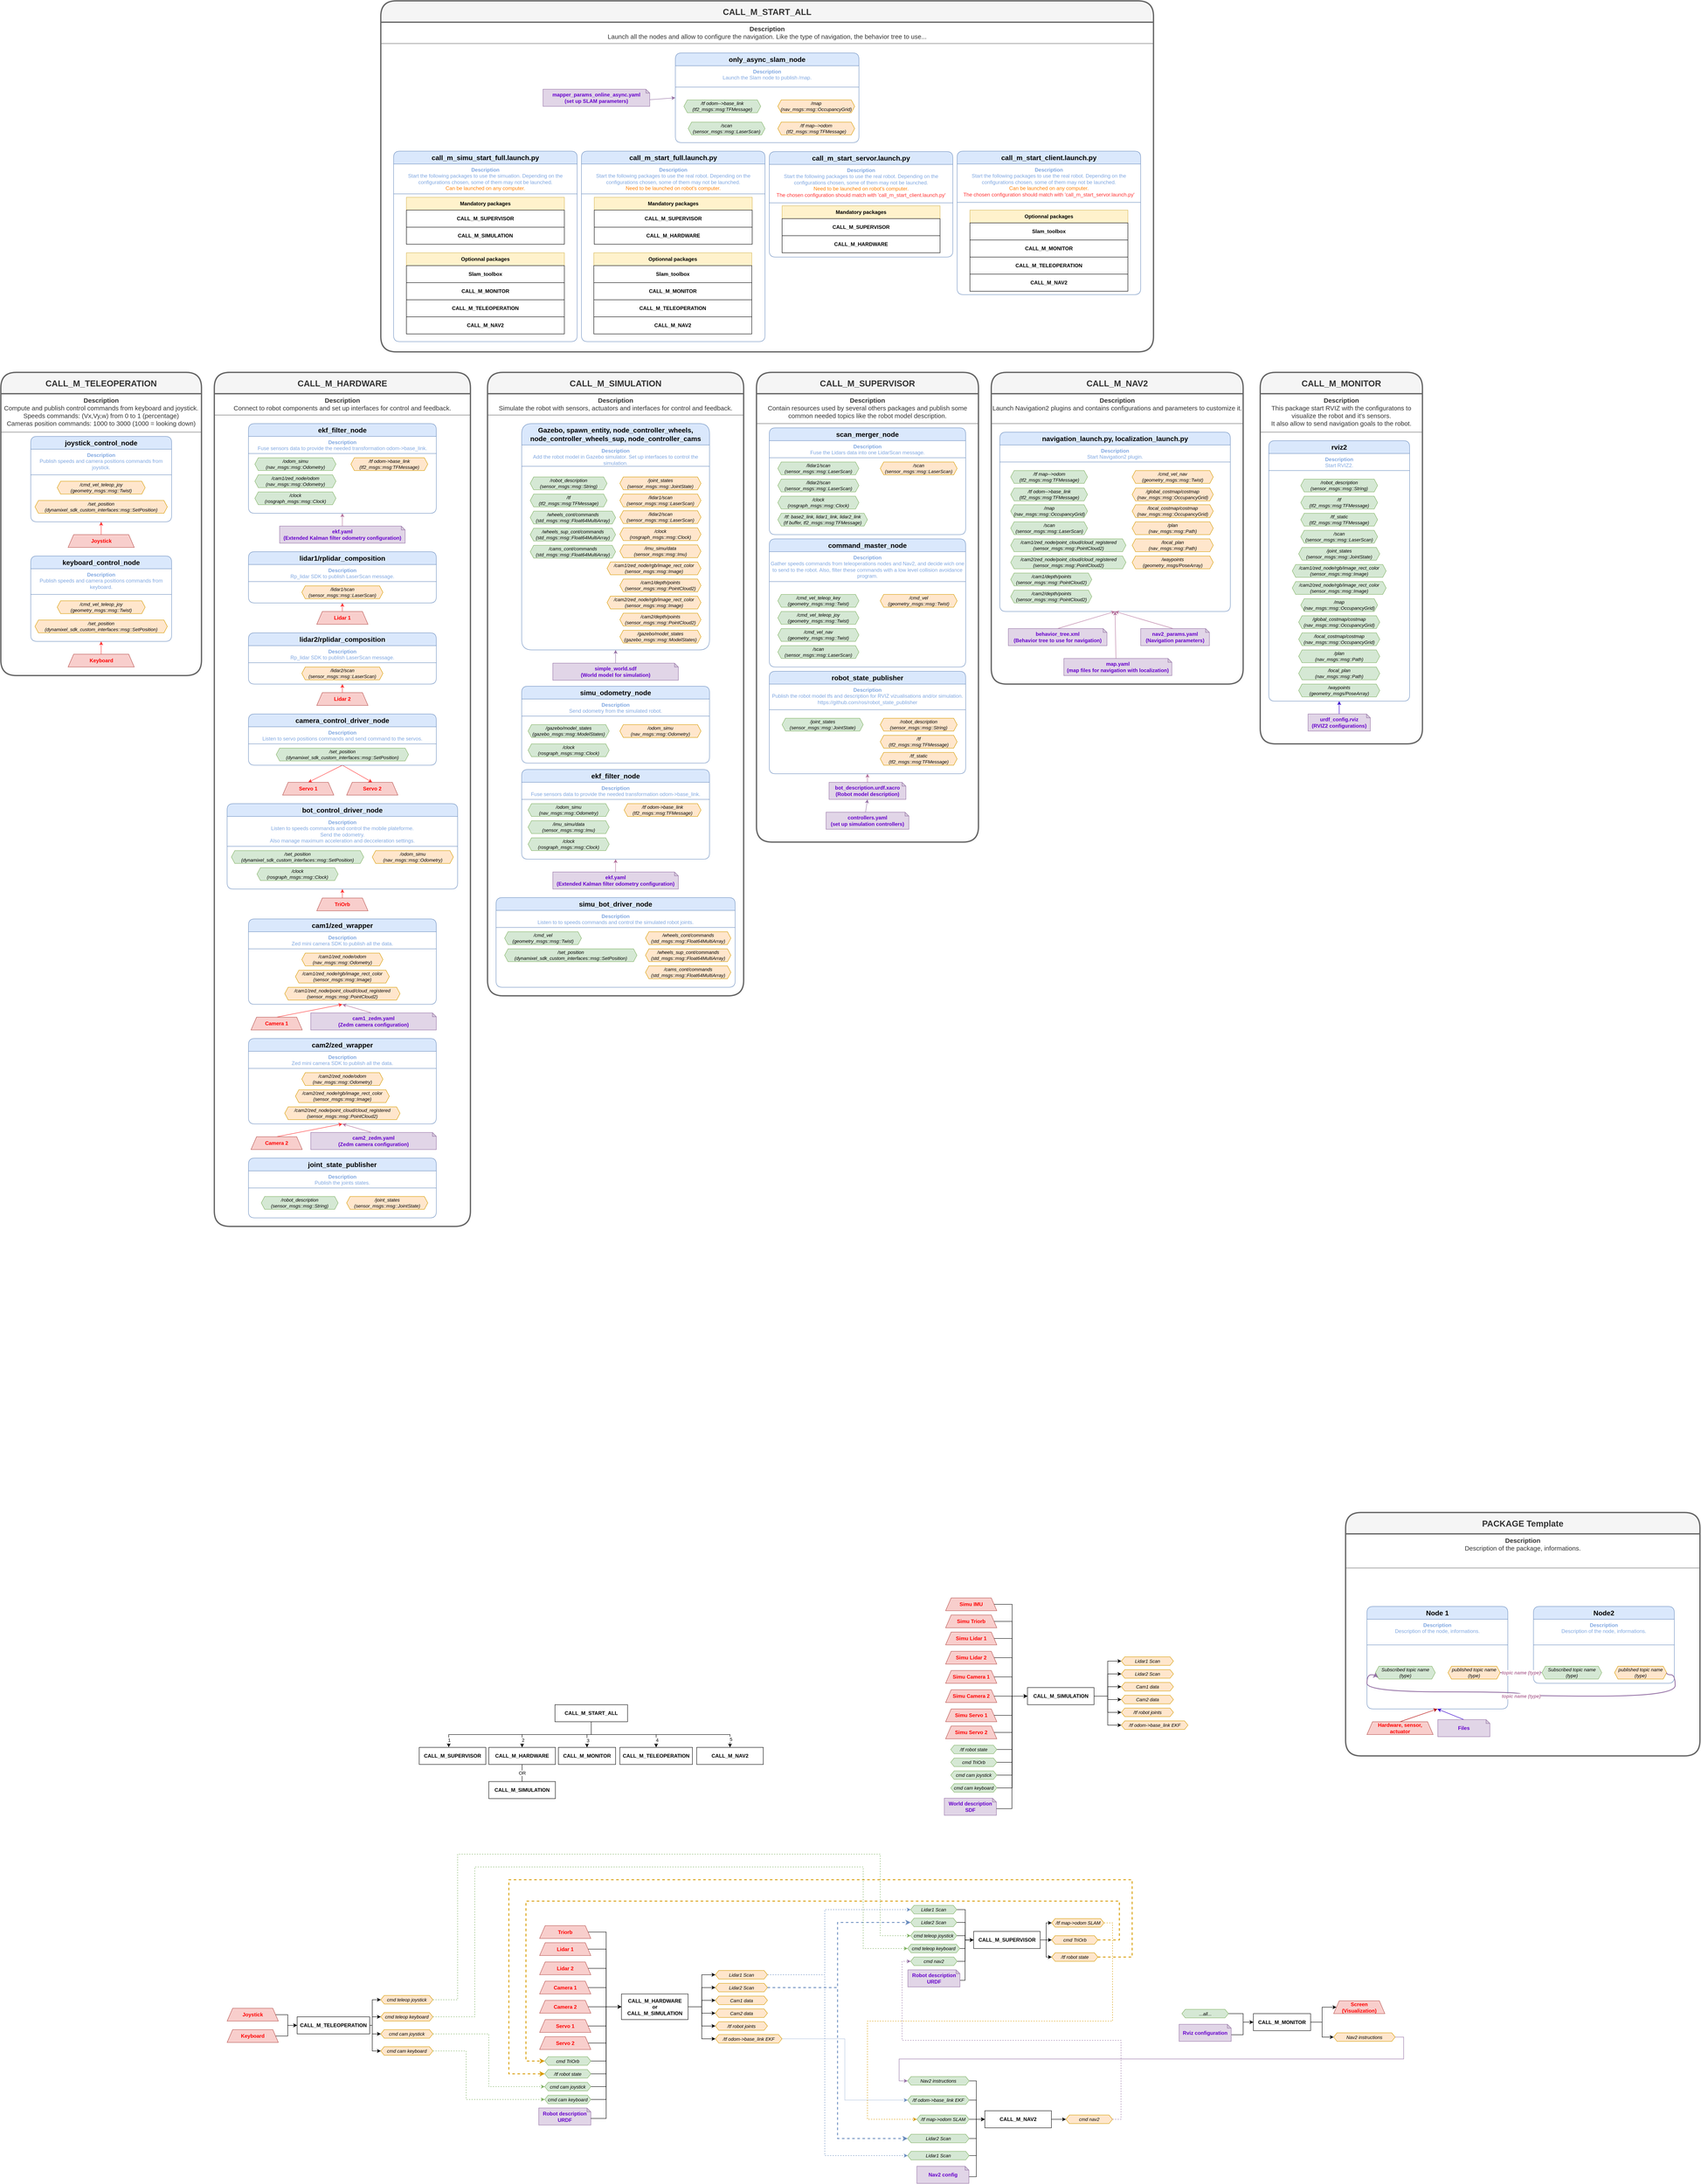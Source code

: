<mxfile version="23.0.2" type="device">
  <diagram id="C5RBs43oDa-KdzZeNtuy" name="Page-1">
    <mxGraphModel dx="3605" dy="4711" grid="1" gridSize="10" guides="1" tooltips="1" connect="1" arrows="1" fold="1" page="1" pageScale="1" pageWidth="827" pageHeight="1169" math="0" shadow="0">
      <root>
        <mxCell id="WIyWlLk6GJQsqaUBKTNV-0" />
        <mxCell id="WIyWlLk6GJQsqaUBKTNV-1" parent="WIyWlLk6GJQsqaUBKTNV-0" />
        <mxCell id="dkalc_hDWcm7XEXlRDou-80" value="" style="group" parent="WIyWlLk6GJQsqaUBKTNV-1" vertex="1" connectable="0">
          <mxGeometry x="-620" y="1270" width="806" height="220" as="geometry" />
        </mxCell>
        <mxCell id="WIyWlLk6GJQsqaUBKTNV-7" value="&lt;b&gt;CALL_M_MONITOR&lt;/b&gt;" style="rounded=1;whiteSpace=wrap;html=1;fontSize=12;glass=0;strokeWidth=1;shadow=0;arcSize=0;" parent="dkalc_hDWcm7XEXlRDou-80" vertex="1">
          <mxGeometry x="326" y="100" width="134" height="40" as="geometry" />
        </mxCell>
        <mxCell id="dkalc_hDWcm7XEXlRDou-2" value="&lt;b&gt;CALL_M_HARDWARE&lt;/b&gt;" style="rounded=1;whiteSpace=wrap;html=1;fontSize=12;glass=0;strokeWidth=1;shadow=0;arcSize=0;" parent="dkalc_hDWcm7XEXlRDou-80" vertex="1">
          <mxGeometry x="163" y="100" width="156" height="40" as="geometry" />
        </mxCell>
        <mxCell id="dkalc_hDWcm7XEXlRDou-4" value="&lt;b&gt;CALL_M_SIMULATION&lt;/b&gt;" style="rounded=1;whiteSpace=wrap;html=1;fontSize=12;glass=0;strokeWidth=1;shadow=0;arcSize=0;" parent="dkalc_hDWcm7XEXlRDou-80" vertex="1">
          <mxGeometry x="163" y="180" width="156" height="40" as="geometry" />
        </mxCell>
        <mxCell id="dkalc_hDWcm7XEXlRDou-12" value="OR" style="edgeStyle=orthogonalEdgeStyle;rounded=0;orthogonalLoop=1;jettySize=auto;html=1;exitX=0.5;exitY=1;exitDx=0;exitDy=0;entryX=0.5;entryY=0;entryDx=0;entryDy=0;endArrow=none;endFill=0;" parent="dkalc_hDWcm7XEXlRDou-80" source="dkalc_hDWcm7XEXlRDou-2" target="dkalc_hDWcm7XEXlRDou-4" edge="1">
          <mxGeometry relative="1" as="geometry" />
        </mxCell>
        <mxCell id="dkalc_hDWcm7XEXlRDou-6" value="&lt;b&gt;CALL_M_NAV2&lt;/b&gt;" style="rounded=1;whiteSpace=wrap;html=1;fontSize=12;glass=0;strokeWidth=1;shadow=0;arcSize=0;" parent="dkalc_hDWcm7XEXlRDou-80" vertex="1">
          <mxGeometry x="650" y="100" width="156" height="40" as="geometry" />
        </mxCell>
        <mxCell id="dkalc_hDWcm7XEXlRDou-7" value="&lt;b&gt;CALL_M_SUPERVISOR&lt;/b&gt;" style="rounded=1;whiteSpace=wrap;html=1;fontSize=12;glass=0;strokeWidth=1;shadow=0;arcSize=0;" parent="dkalc_hDWcm7XEXlRDou-80" vertex="1">
          <mxGeometry y="100" width="156" height="40" as="geometry" />
        </mxCell>
        <mxCell id="dkalc_hDWcm7XEXlRDou-8" value="&lt;b&gt;CALL_M_TELEOPERATION&lt;/b&gt;" style="rounded=1;whiteSpace=wrap;html=1;fontSize=12;glass=0;strokeWidth=1;shadow=0;arcSize=0;" parent="dkalc_hDWcm7XEXlRDou-80" vertex="1">
          <mxGeometry x="470" y="100" width="170" height="40" as="geometry" />
        </mxCell>
        <mxCell id="dkalc_hDWcm7XEXlRDou-13" style="edgeStyle=orthogonalEdgeStyle;rounded=0;orthogonalLoop=1;jettySize=auto;html=1;exitX=0.5;exitY=1;exitDx=0;exitDy=0;entryX=0.5;entryY=0;entryDx=0;entryDy=0;" parent="dkalc_hDWcm7XEXlRDou-80" source="dkalc_hDWcm7XEXlRDou-9" target="WIyWlLk6GJQsqaUBKTNV-7" edge="1">
          <mxGeometry relative="1" as="geometry" />
        </mxCell>
        <mxCell id="dkalc_hDWcm7XEXlRDou-21" value="3" style="edgeLabel;html=1;align=center;verticalAlign=middle;resizable=0;points=[];" parent="dkalc_hDWcm7XEXlRDou-13" vertex="1" connectable="0">
          <mxGeometry x="0.538" y="2" relative="1" as="geometry">
            <mxPoint as="offset" />
          </mxGeometry>
        </mxCell>
        <mxCell id="dkalc_hDWcm7XEXlRDou-14" style="edgeStyle=orthogonalEdgeStyle;rounded=0;orthogonalLoop=1;jettySize=auto;html=1;exitX=0.5;exitY=1;exitDx=0;exitDy=0;entryX=0.5;entryY=0;entryDx=0;entryDy=0;" parent="dkalc_hDWcm7XEXlRDou-80" source="dkalc_hDWcm7XEXlRDou-9" target="dkalc_hDWcm7XEXlRDou-8" edge="1">
          <mxGeometry relative="1" as="geometry" />
        </mxCell>
        <mxCell id="dkalc_hDWcm7XEXlRDou-22" value="4" style="edgeLabel;html=1;align=center;verticalAlign=middle;resizable=0;points=[];" parent="dkalc_hDWcm7XEXlRDou-14" vertex="1" connectable="0">
          <mxGeometry x="0.84" y="2" relative="1" as="geometry">
            <mxPoint as="offset" />
          </mxGeometry>
        </mxCell>
        <mxCell id="dkalc_hDWcm7XEXlRDou-15" style="edgeStyle=orthogonalEdgeStyle;rounded=0;orthogonalLoop=1;jettySize=auto;html=1;exitX=0.5;exitY=1;exitDx=0;exitDy=0;entryX=0.5;entryY=0;entryDx=0;entryDy=0;" parent="dkalc_hDWcm7XEXlRDou-80" source="dkalc_hDWcm7XEXlRDou-9" target="dkalc_hDWcm7XEXlRDou-6" edge="1">
          <mxGeometry relative="1" as="geometry" />
        </mxCell>
        <mxCell id="dkalc_hDWcm7XEXlRDou-23" value="5" style="edgeLabel;html=1;align=center;verticalAlign=middle;resizable=0;points=[];" parent="dkalc_hDWcm7XEXlRDou-15" vertex="1" connectable="0">
          <mxGeometry x="0.899" y="2" relative="1" as="geometry">
            <mxPoint as="offset" />
          </mxGeometry>
        </mxCell>
        <mxCell id="dkalc_hDWcm7XEXlRDou-16" style="edgeStyle=orthogonalEdgeStyle;rounded=0;orthogonalLoop=1;jettySize=auto;html=1;exitX=0.5;exitY=1;exitDx=0;exitDy=0;entryX=0.5;entryY=0;entryDx=0;entryDy=0;" parent="dkalc_hDWcm7XEXlRDou-80" source="dkalc_hDWcm7XEXlRDou-9" target="dkalc_hDWcm7XEXlRDou-2" edge="1">
          <mxGeometry relative="1" as="geometry" />
        </mxCell>
        <mxCell id="dkalc_hDWcm7XEXlRDou-20" value="2" style="edgeLabel;html=1;align=center;verticalAlign=middle;resizable=0;points=[];" parent="dkalc_hDWcm7XEXlRDou-16" vertex="1" connectable="0">
          <mxGeometry x="0.847" y="2" relative="1" as="geometry">
            <mxPoint as="offset" />
          </mxGeometry>
        </mxCell>
        <mxCell id="dkalc_hDWcm7XEXlRDou-9" value="&lt;b&gt;CALL_M_START_ALL&lt;/b&gt;" style="rounded=1;whiteSpace=wrap;html=1;fontSize=12;glass=0;strokeWidth=1;shadow=0;arcSize=0;" parent="dkalc_hDWcm7XEXlRDou-80" vertex="1">
          <mxGeometry x="318" width="170" height="40" as="geometry" />
        </mxCell>
        <mxCell id="dkalc_hDWcm7XEXlRDou-17" style="edgeStyle=orthogonalEdgeStyle;rounded=0;orthogonalLoop=1;jettySize=auto;html=1;exitX=0.5;exitY=1;exitDx=0;exitDy=0;entryX=0.443;entryY=-0.008;entryDx=0;entryDy=0;entryPerimeter=0;" parent="dkalc_hDWcm7XEXlRDou-80" source="dkalc_hDWcm7XEXlRDou-9" target="dkalc_hDWcm7XEXlRDou-7" edge="1">
          <mxGeometry relative="1" as="geometry" />
        </mxCell>
        <mxCell id="dkalc_hDWcm7XEXlRDou-19" value="1" style="edgeLabel;html=1;align=center;verticalAlign=middle;resizable=0;points=[];" parent="dkalc_hDWcm7XEXlRDou-17" vertex="1" connectable="0">
          <mxGeometry x="0.915" y="1" relative="1" as="geometry">
            <mxPoint as="offset" />
          </mxGeometry>
        </mxCell>
        <mxCell id="dkalc_hDWcm7XEXlRDou-431" value="" style="group" parent="WIyWlLk6GJQsqaUBKTNV-1" vertex="1" connectable="0">
          <mxGeometry x="-1070" y="1951" width="482" height="140" as="geometry" />
        </mxCell>
        <mxCell id="dkalc_hDWcm7XEXlRDou-432" value="&lt;b&gt;CALL_M_TELEOPERATION&lt;/b&gt;" style="rounded=1;whiteSpace=wrap;html=1;fontSize=12;glass=0;strokeWidth=1;shadow=0;arcSize=0;" parent="dkalc_hDWcm7XEXlRDou-431" vertex="1">
          <mxGeometry x="164" y="50" width="170" height="40" as="geometry" />
        </mxCell>
        <mxCell id="dkalc_hDWcm7XEXlRDou-433" style="edgeStyle=orthogonalEdgeStyle;rounded=0;orthogonalLoop=1;jettySize=auto;html=1;exitX=1;exitY=0.5;exitDx=0;exitDy=0;entryX=0;entryY=0.5;entryDx=0;entryDy=0;" parent="dkalc_hDWcm7XEXlRDou-431" source="dkalc_hDWcm7XEXlRDou-434" target="dkalc_hDWcm7XEXlRDou-432" edge="1">
          <mxGeometry relative="1" as="geometry" />
        </mxCell>
        <mxCell id="dkalc_hDWcm7XEXlRDou-434" value="Joystick" style="shape=trapezoid;perimeter=trapezoidPerimeter;whiteSpace=wrap;html=1;fixedSize=1;size=13;fillColor=#f8cecc;strokeColor=#b85450;fontStyle=1;fontColor=#FF0000;" parent="dkalc_hDWcm7XEXlRDou-431" vertex="1">
          <mxGeometry y="30" width="120" height="30" as="geometry" />
        </mxCell>
        <mxCell id="dkalc_hDWcm7XEXlRDou-435" style="edgeStyle=orthogonalEdgeStyle;rounded=0;orthogonalLoop=1;jettySize=auto;html=1;exitX=1;exitY=0.5;exitDx=0;exitDy=0;" parent="dkalc_hDWcm7XEXlRDou-431" source="dkalc_hDWcm7XEXlRDou-436" target="dkalc_hDWcm7XEXlRDou-432" edge="1">
          <mxGeometry relative="1" as="geometry" />
        </mxCell>
        <mxCell id="dkalc_hDWcm7XEXlRDou-436" value="Keyboard" style="shape=trapezoid;perimeter=trapezoidPerimeter;whiteSpace=wrap;html=1;fixedSize=1;size=13;fillColor=#f8cecc;strokeColor=#b85450;fontStyle=1;fontColor=#FF0000;" parent="dkalc_hDWcm7XEXlRDou-431" vertex="1">
          <mxGeometry y="80" width="120" height="30" as="geometry" />
        </mxCell>
        <mxCell id="dkalc_hDWcm7XEXlRDou-437" value="cmd teleop joystick" style="shape=hexagon;perimeter=hexagonPerimeter2;whiteSpace=wrap;html=1;fixedSize=1;fillColor=#ffe6cc;strokeColor=#d79b00;size=8;fontStyle=2;fontSize=11;" parent="dkalc_hDWcm7XEXlRDou-431" vertex="1">
          <mxGeometry x="360" width="122" height="20" as="geometry" />
        </mxCell>
        <mxCell id="dkalc_hDWcm7XEXlRDou-438" style="edgeStyle=orthogonalEdgeStyle;rounded=0;orthogonalLoop=1;jettySize=auto;html=1;exitX=1;exitY=0.5;exitDx=0;exitDy=0;entryX=0;entryY=0.5;entryDx=0;entryDy=0;" parent="dkalc_hDWcm7XEXlRDou-431" source="dkalc_hDWcm7XEXlRDou-432" target="dkalc_hDWcm7XEXlRDou-437" edge="1">
          <mxGeometry relative="1" as="geometry">
            <Array as="points">
              <mxPoint x="340" y="70" />
              <mxPoint x="340" y="10" />
            </Array>
          </mxGeometry>
        </mxCell>
        <mxCell id="dkalc_hDWcm7XEXlRDou-439" value="cmd cam keyboard" style="shape=hexagon;perimeter=hexagonPerimeter2;whiteSpace=wrap;html=1;fixedSize=1;fillColor=#ffe6cc;strokeColor=#d79b00;size=8;fontStyle=2;fontSize=11;" parent="dkalc_hDWcm7XEXlRDou-431" vertex="1">
          <mxGeometry x="360" y="120" width="122" height="20" as="geometry" />
        </mxCell>
        <mxCell id="dkalc_hDWcm7XEXlRDou-440" style="edgeStyle=orthogonalEdgeStyle;rounded=0;orthogonalLoop=1;jettySize=auto;html=1;exitX=1;exitY=0.5;exitDx=0;exitDy=0;entryX=0;entryY=0.5;entryDx=0;entryDy=0;" parent="dkalc_hDWcm7XEXlRDou-431" source="dkalc_hDWcm7XEXlRDou-432" target="dkalc_hDWcm7XEXlRDou-439" edge="1">
          <mxGeometry relative="1" as="geometry">
            <Array as="points">
              <mxPoint x="340" y="70" />
              <mxPoint x="340" y="130" />
            </Array>
          </mxGeometry>
        </mxCell>
        <mxCell id="dkalc_hDWcm7XEXlRDou-441" value="cmd teleop keyboard" style="shape=hexagon;perimeter=hexagonPerimeter2;whiteSpace=wrap;html=1;fixedSize=1;fillColor=#ffe6cc;strokeColor=#d79b00;size=8;fontStyle=2;fontSize=11;" parent="dkalc_hDWcm7XEXlRDou-431" vertex="1">
          <mxGeometry x="360" y="40" width="122" height="20" as="geometry" />
        </mxCell>
        <mxCell id="dkalc_hDWcm7XEXlRDou-442" style="edgeStyle=orthogonalEdgeStyle;rounded=0;orthogonalLoop=1;jettySize=auto;html=1;exitX=1;exitY=0.5;exitDx=0;exitDy=0;entryX=0;entryY=0.5;entryDx=0;entryDy=0;" parent="dkalc_hDWcm7XEXlRDou-431" source="dkalc_hDWcm7XEXlRDou-432" target="dkalc_hDWcm7XEXlRDou-441" edge="1">
          <mxGeometry relative="1" as="geometry">
            <Array as="points">
              <mxPoint x="340" y="70" />
              <mxPoint x="340" y="50" />
            </Array>
          </mxGeometry>
        </mxCell>
        <mxCell id="dkalc_hDWcm7XEXlRDou-443" value="cmd cam joystick" style="shape=hexagon;perimeter=hexagonPerimeter2;whiteSpace=wrap;html=1;fixedSize=1;fillColor=#ffe6cc;strokeColor=#d79b00;size=8;fontStyle=2;fontSize=11;" parent="dkalc_hDWcm7XEXlRDou-431" vertex="1">
          <mxGeometry x="360" y="80" width="122" height="20" as="geometry" />
        </mxCell>
        <mxCell id="dkalc_hDWcm7XEXlRDou-444" style="edgeStyle=orthogonalEdgeStyle;rounded=0;orthogonalLoop=1;jettySize=auto;html=1;exitX=1;exitY=0.5;exitDx=0;exitDy=0;entryX=0;entryY=0.5;entryDx=0;entryDy=0;" parent="dkalc_hDWcm7XEXlRDou-431" source="dkalc_hDWcm7XEXlRDou-432" target="dkalc_hDWcm7XEXlRDou-443" edge="1">
          <mxGeometry relative="1" as="geometry">
            <Array as="points">
              <mxPoint x="340" y="70" />
              <mxPoint x="340" y="90" />
            </Array>
          </mxGeometry>
        </mxCell>
        <mxCell id="dkalc_hDWcm7XEXlRDou-445" value="" style="group" parent="WIyWlLk6GJQsqaUBKTNV-1" vertex="1" connectable="0">
          <mxGeometry x="-340" y="1787.5" width="569.75" height="467" as="geometry" />
        </mxCell>
        <mxCell id="dkalc_hDWcm7XEXlRDou-446" value="&lt;div&gt;Robot description&lt;/div&gt;&lt;div&gt;URDF&lt;br&gt;&lt;/div&gt;" style="shape=note;whiteSpace=wrap;html=1;backgroundOutline=1;darkOpacity=0.05;size=9;fontStyle=1;fillColor=#e1d5e7;strokeColor=#9673a6;fontColor=#6600CC;" parent="dkalc_hDWcm7XEXlRDou-445" vertex="1">
          <mxGeometry y="427" width="122" height="40" as="geometry" />
        </mxCell>
        <mxCell id="dkalc_hDWcm7XEXlRDou-447" value="&lt;b&gt;CALL_M_HARDWARE&lt;br&gt;or&lt;br&gt;CALL_M_SIMULATION&lt;br&gt;&lt;/b&gt;" style="rounded=1;whiteSpace=wrap;html=1;fontSize=12;glass=0;strokeWidth=1;shadow=0;arcSize=0;" parent="dkalc_hDWcm7XEXlRDou-445" vertex="1">
          <mxGeometry x="193.75" y="160" width="156" height="60" as="geometry" />
        </mxCell>
        <mxCell id="dkalc_hDWcm7XEXlRDou-448" style="edgeStyle=orthogonalEdgeStyle;rounded=0;orthogonalLoop=1;jettySize=auto;html=1;exitX=0;exitY=0;exitDx=122;exitDy=24.5;exitPerimeter=0;entryX=0;entryY=0.5;entryDx=0;entryDy=0;" parent="dkalc_hDWcm7XEXlRDou-445" source="dkalc_hDWcm7XEXlRDou-446" target="dkalc_hDWcm7XEXlRDou-447" edge="1">
          <mxGeometry relative="1" as="geometry" />
        </mxCell>
        <mxCell id="dkalc_hDWcm7XEXlRDou-449" style="edgeStyle=orthogonalEdgeStyle;rounded=0;orthogonalLoop=1;jettySize=auto;html=1;exitX=1;exitY=0.5;exitDx=0;exitDy=0;entryX=0;entryY=0.5;entryDx=0;entryDy=0;" parent="dkalc_hDWcm7XEXlRDou-445" source="dkalc_hDWcm7XEXlRDou-450" target="dkalc_hDWcm7XEXlRDou-447" edge="1">
          <mxGeometry relative="1" as="geometry" />
        </mxCell>
        <mxCell id="dkalc_hDWcm7XEXlRDou-450" value="Lidar 1" style="shape=trapezoid;perimeter=trapezoidPerimeter;whiteSpace=wrap;html=1;fixedSize=1;size=13;fillColor=#f8cecc;strokeColor=#b85450;fontStyle=1;fontColor=#FF0000;" parent="dkalc_hDWcm7XEXlRDou-445" vertex="1">
          <mxGeometry x="2" y="40" width="120" height="30" as="geometry" />
        </mxCell>
        <mxCell id="dkalc_hDWcm7XEXlRDou-451" style="edgeStyle=orthogonalEdgeStyle;rounded=0;orthogonalLoop=1;jettySize=auto;html=1;exitX=1;exitY=0.5;exitDx=0;exitDy=0;entryX=0;entryY=0.5;entryDx=0;entryDy=0;" parent="dkalc_hDWcm7XEXlRDou-445" source="dkalc_hDWcm7XEXlRDou-452" target="dkalc_hDWcm7XEXlRDou-447" edge="1">
          <mxGeometry relative="1" as="geometry" />
        </mxCell>
        <mxCell id="dkalc_hDWcm7XEXlRDou-452" value="Lidar 2" style="shape=trapezoid;perimeter=trapezoidPerimeter;whiteSpace=wrap;html=1;fixedSize=1;size=13;fillColor=#f8cecc;strokeColor=#b85450;fontStyle=1;fontColor=#FF0000;" parent="dkalc_hDWcm7XEXlRDou-445" vertex="1">
          <mxGeometry x="2" y="85" width="120" height="30" as="geometry" />
        </mxCell>
        <mxCell id="dkalc_hDWcm7XEXlRDou-453" style="edgeStyle=orthogonalEdgeStyle;rounded=0;orthogonalLoop=1;jettySize=auto;html=1;exitX=1;exitY=0.5;exitDx=0;exitDy=0;entryX=0;entryY=0.5;entryDx=0;entryDy=0;" parent="dkalc_hDWcm7XEXlRDou-445" source="dkalc_hDWcm7XEXlRDou-454" target="dkalc_hDWcm7XEXlRDou-447" edge="1">
          <mxGeometry relative="1" as="geometry" />
        </mxCell>
        <mxCell id="dkalc_hDWcm7XEXlRDou-454" value="Camera 1" style="shape=trapezoid;perimeter=trapezoidPerimeter;whiteSpace=wrap;html=1;fixedSize=1;size=13;fillColor=#f8cecc;strokeColor=#b85450;fontStyle=1;fontColor=#FF0000;" parent="dkalc_hDWcm7XEXlRDou-445" vertex="1">
          <mxGeometry x="2" y="130" width="120" height="30" as="geometry" />
        </mxCell>
        <mxCell id="dkalc_hDWcm7XEXlRDou-455" style="edgeStyle=orthogonalEdgeStyle;rounded=0;orthogonalLoop=1;jettySize=auto;html=1;exitX=1;exitY=0.5;exitDx=0;exitDy=0;" parent="dkalc_hDWcm7XEXlRDou-445" source="dkalc_hDWcm7XEXlRDou-456" target="dkalc_hDWcm7XEXlRDou-447" edge="1">
          <mxGeometry relative="1" as="geometry" />
        </mxCell>
        <mxCell id="dkalc_hDWcm7XEXlRDou-456" value="Camera 2" style="shape=trapezoid;perimeter=trapezoidPerimeter;whiteSpace=wrap;html=1;fixedSize=1;size=13;fillColor=#f8cecc;strokeColor=#b85450;fontStyle=1;fontColor=#FF0000;" parent="dkalc_hDWcm7XEXlRDou-445" vertex="1">
          <mxGeometry x="2" y="175" width="120" height="30" as="geometry" />
        </mxCell>
        <mxCell id="dkalc_hDWcm7XEXlRDou-457" style="edgeStyle=orthogonalEdgeStyle;rounded=0;orthogonalLoop=1;jettySize=auto;html=1;exitX=1;exitY=0.5;exitDx=0;exitDy=0;entryX=0;entryY=0.5;entryDx=0;entryDy=0;" parent="dkalc_hDWcm7XEXlRDou-445" source="dkalc_hDWcm7XEXlRDou-458" target="dkalc_hDWcm7XEXlRDou-447" edge="1">
          <mxGeometry relative="1" as="geometry" />
        </mxCell>
        <mxCell id="dkalc_hDWcm7XEXlRDou-458" value="Servo 1 " style="shape=trapezoid;perimeter=trapezoidPerimeter;whiteSpace=wrap;html=1;fixedSize=1;size=13;fillColor=#f8cecc;strokeColor=#b85450;fontStyle=1;fontColor=#FF0000;" parent="dkalc_hDWcm7XEXlRDou-445" vertex="1">
          <mxGeometry x="2" y="220" width="120" height="30" as="geometry" />
        </mxCell>
        <mxCell id="dkalc_hDWcm7XEXlRDou-459" style="edgeStyle=orthogonalEdgeStyle;rounded=0;orthogonalLoop=1;jettySize=auto;html=1;exitX=1;exitY=0.5;exitDx=0;exitDy=0;entryX=0;entryY=0.5;entryDx=0;entryDy=0;" parent="dkalc_hDWcm7XEXlRDou-445" source="dkalc_hDWcm7XEXlRDou-460" target="dkalc_hDWcm7XEXlRDou-447" edge="1">
          <mxGeometry relative="1" as="geometry" />
        </mxCell>
        <mxCell id="dkalc_hDWcm7XEXlRDou-460" value="Servo 2 " style="shape=trapezoid;perimeter=trapezoidPerimeter;whiteSpace=wrap;html=1;fixedSize=1;size=13;fillColor=#f8cecc;strokeColor=#b85450;fontStyle=1;fontColor=#FF0000;" parent="dkalc_hDWcm7XEXlRDou-445" vertex="1">
          <mxGeometry x="2" y="260" width="120" height="30" as="geometry" />
        </mxCell>
        <mxCell id="dkalc_hDWcm7XEXlRDou-461" style="edgeStyle=orthogonalEdgeStyle;rounded=0;orthogonalLoop=1;jettySize=auto;html=1;exitX=1;exitY=0.5;exitDx=0;exitDy=0;entryX=0;entryY=0.5;entryDx=0;entryDy=0;" parent="dkalc_hDWcm7XEXlRDou-445" source="dkalc_hDWcm7XEXlRDou-462" target="dkalc_hDWcm7XEXlRDou-447" edge="1">
          <mxGeometry relative="1" as="geometry" />
        </mxCell>
        <mxCell id="dkalc_hDWcm7XEXlRDou-462" value="Triorb" style="shape=trapezoid;perimeter=trapezoidPerimeter;whiteSpace=wrap;html=1;fixedSize=1;size=13;fillColor=#f8cecc;strokeColor=#b85450;fontStyle=1;fontColor=#FF0000;" parent="dkalc_hDWcm7XEXlRDou-445" vertex="1">
          <mxGeometry x="2" width="120" height="30" as="geometry" />
        </mxCell>
        <mxCell id="dkalc_hDWcm7XEXlRDou-463" style="edgeStyle=orthogonalEdgeStyle;rounded=0;orthogonalLoop=1;jettySize=auto;html=1;exitX=1;exitY=0.5;exitDx=0;exitDy=0;entryX=0;entryY=0.5;entryDx=0;entryDy=0;" parent="dkalc_hDWcm7XEXlRDou-445" source="dkalc_hDWcm7XEXlRDou-464" target="dkalc_hDWcm7XEXlRDou-447" edge="1">
          <mxGeometry relative="1" as="geometry" />
        </mxCell>
        <mxCell id="dkalc_hDWcm7XEXlRDou-464" value="cmd TriOrb" style="shape=hexagon;perimeter=hexagonPerimeter2;whiteSpace=wrap;html=1;fixedSize=1;fillColor=#d5e8d4;strokeColor=#82b366;size=8;fontStyle=2;fontColor=#000000;fontSize=11;" parent="dkalc_hDWcm7XEXlRDou-445" vertex="1">
          <mxGeometry x="14" y="307" width="108" height="20" as="geometry" />
        </mxCell>
        <mxCell id="dkalc_hDWcm7XEXlRDou-465" style="edgeStyle=orthogonalEdgeStyle;rounded=0;orthogonalLoop=1;jettySize=auto;html=1;exitX=1;exitY=0.5;exitDx=0;exitDy=0;entryX=0;entryY=0.5;entryDx=0;entryDy=0;" parent="dkalc_hDWcm7XEXlRDou-445" source="dkalc_hDWcm7XEXlRDou-466" target="dkalc_hDWcm7XEXlRDou-447" edge="1">
          <mxGeometry relative="1" as="geometry" />
        </mxCell>
        <mxCell id="dkalc_hDWcm7XEXlRDou-466" value="/tf robot state" style="shape=hexagon;perimeter=hexagonPerimeter2;whiteSpace=wrap;html=1;fixedSize=1;fillColor=#d5e8d4;strokeColor=#82b366;size=8;fontStyle=2;fontColor=#000000;fontSize=11;" parent="dkalc_hDWcm7XEXlRDou-445" vertex="1">
          <mxGeometry x="14" y="337" width="108" height="20" as="geometry" />
        </mxCell>
        <mxCell id="dkalc_hDWcm7XEXlRDou-467" style="edgeStyle=orthogonalEdgeStyle;rounded=0;orthogonalLoop=1;jettySize=auto;html=1;exitX=1;exitY=0.5;exitDx=0;exitDy=0;entryX=0;entryY=0.5;entryDx=0;entryDy=0;" parent="dkalc_hDWcm7XEXlRDou-445" source="dkalc_hDWcm7XEXlRDou-468" target="dkalc_hDWcm7XEXlRDou-447" edge="1">
          <mxGeometry relative="1" as="geometry" />
        </mxCell>
        <mxCell id="dkalc_hDWcm7XEXlRDou-468" value="cmd cam joystick" style="shape=hexagon;perimeter=hexagonPerimeter2;whiteSpace=wrap;html=1;fixedSize=1;fillColor=#d5e8d4;strokeColor=#82b366;size=8;fontStyle=2;fontColor=#000000;fontSize=11;" parent="dkalc_hDWcm7XEXlRDou-445" vertex="1">
          <mxGeometry x="14" y="367" width="108" height="20" as="geometry" />
        </mxCell>
        <mxCell id="dkalc_hDWcm7XEXlRDou-469" style="edgeStyle=orthogonalEdgeStyle;rounded=0;orthogonalLoop=1;jettySize=auto;html=1;exitX=1;exitY=0.5;exitDx=0;exitDy=0;entryX=0;entryY=0.5;entryDx=0;entryDy=0;" parent="dkalc_hDWcm7XEXlRDou-445" source="dkalc_hDWcm7XEXlRDou-470" target="dkalc_hDWcm7XEXlRDou-447" edge="1">
          <mxGeometry relative="1" as="geometry" />
        </mxCell>
        <mxCell id="dkalc_hDWcm7XEXlRDou-470" value="cmd cam keyboard" style="shape=hexagon;perimeter=hexagonPerimeter2;whiteSpace=wrap;html=1;fixedSize=1;fillColor=#d5e8d4;strokeColor=#82b366;size=8;fontStyle=2;fontColor=#000000;fontSize=11;" parent="dkalc_hDWcm7XEXlRDou-445" vertex="1">
          <mxGeometry x="14" y="397" width="108" height="20" as="geometry" />
        </mxCell>
        <mxCell id="dkalc_hDWcm7XEXlRDou-471" value="Lidar2 Scan" style="shape=hexagon;perimeter=hexagonPerimeter2;whiteSpace=wrap;html=1;fixedSize=1;fillColor=#ffe6cc;strokeColor=#d79b00;size=8;fontStyle=2;fontSize=11;" parent="dkalc_hDWcm7XEXlRDou-445" vertex="1">
          <mxGeometry x="413.75" y="135" width="122" height="20" as="geometry" />
        </mxCell>
        <mxCell id="dkalc_hDWcm7XEXlRDou-472" style="edgeStyle=orthogonalEdgeStyle;rounded=0;orthogonalLoop=1;jettySize=auto;html=1;exitX=1;exitY=0.5;exitDx=0;exitDy=0;entryX=0;entryY=0.5;entryDx=0;entryDy=0;" parent="dkalc_hDWcm7XEXlRDou-445" source="dkalc_hDWcm7XEXlRDou-447" target="dkalc_hDWcm7XEXlRDou-471" edge="1">
          <mxGeometry relative="1" as="geometry" />
        </mxCell>
        <mxCell id="dkalc_hDWcm7XEXlRDou-473" value="Lidar1 Scan" style="shape=hexagon;perimeter=hexagonPerimeter2;whiteSpace=wrap;html=1;fixedSize=1;fillColor=#ffe6cc;strokeColor=#d79b00;size=8;fontStyle=2;fontSize=11;" parent="dkalc_hDWcm7XEXlRDou-445" vertex="1">
          <mxGeometry x="413.75" y="105" width="122" height="20" as="geometry" />
        </mxCell>
        <mxCell id="dkalc_hDWcm7XEXlRDou-474" style="edgeStyle=orthogonalEdgeStyle;rounded=0;orthogonalLoop=1;jettySize=auto;html=1;exitX=1;exitY=0.5;exitDx=0;exitDy=0;entryX=0;entryY=0.5;entryDx=0;entryDy=0;" parent="dkalc_hDWcm7XEXlRDou-445" source="dkalc_hDWcm7XEXlRDou-447" target="dkalc_hDWcm7XEXlRDou-473" edge="1">
          <mxGeometry relative="1" as="geometry" />
        </mxCell>
        <mxCell id="dkalc_hDWcm7XEXlRDou-475" value="Cam1 data" style="shape=hexagon;perimeter=hexagonPerimeter2;whiteSpace=wrap;html=1;fixedSize=1;fillColor=#ffe6cc;strokeColor=#d79b00;size=8;fontStyle=2;fontSize=11;" parent="dkalc_hDWcm7XEXlRDou-445" vertex="1">
          <mxGeometry x="413.75" y="165" width="122" height="20" as="geometry" />
        </mxCell>
        <mxCell id="dkalc_hDWcm7XEXlRDou-476" style="edgeStyle=orthogonalEdgeStyle;rounded=0;orthogonalLoop=1;jettySize=auto;html=1;exitX=1;exitY=0.5;exitDx=0;exitDy=0;entryX=0;entryY=0.5;entryDx=0;entryDy=0;" parent="dkalc_hDWcm7XEXlRDou-445" source="dkalc_hDWcm7XEXlRDou-447" target="dkalc_hDWcm7XEXlRDou-475" edge="1">
          <mxGeometry relative="1" as="geometry" />
        </mxCell>
        <mxCell id="dkalc_hDWcm7XEXlRDou-477" value="Cam2 data" style="shape=hexagon;perimeter=hexagonPerimeter2;whiteSpace=wrap;html=1;fixedSize=1;fillColor=#ffe6cc;strokeColor=#d79b00;size=8;fontStyle=2;fontSize=11;" parent="dkalc_hDWcm7XEXlRDou-445" vertex="1">
          <mxGeometry x="413.75" y="195" width="122" height="20" as="geometry" />
        </mxCell>
        <mxCell id="dkalc_hDWcm7XEXlRDou-478" style="edgeStyle=orthogonalEdgeStyle;rounded=0;orthogonalLoop=1;jettySize=auto;html=1;exitX=1;exitY=0.5;exitDx=0;exitDy=0;entryX=0;entryY=0.5;entryDx=0;entryDy=0;" parent="dkalc_hDWcm7XEXlRDou-445" source="dkalc_hDWcm7XEXlRDou-447" target="dkalc_hDWcm7XEXlRDou-477" edge="1">
          <mxGeometry relative="1" as="geometry" />
        </mxCell>
        <mxCell id="dkalc_hDWcm7XEXlRDou-479" value="/tf robot joints" style="shape=hexagon;perimeter=hexagonPerimeter2;whiteSpace=wrap;html=1;fixedSize=1;fillColor=#ffe6cc;strokeColor=#d79b00;size=8;fontStyle=2;fontSize=11;" parent="dkalc_hDWcm7XEXlRDou-445" vertex="1">
          <mxGeometry x="413.75" y="225" width="122" height="20" as="geometry" />
        </mxCell>
        <mxCell id="dkalc_hDWcm7XEXlRDou-480" style="edgeStyle=orthogonalEdgeStyle;rounded=0;orthogonalLoop=1;jettySize=auto;html=1;exitX=1;exitY=0.5;exitDx=0;exitDy=0;entryX=0;entryY=0.5;entryDx=0;entryDy=0;" parent="dkalc_hDWcm7XEXlRDou-445" source="dkalc_hDWcm7XEXlRDou-447" target="dkalc_hDWcm7XEXlRDou-479" edge="1">
          <mxGeometry relative="1" as="geometry" />
        </mxCell>
        <mxCell id="dkalc_hDWcm7XEXlRDou-481" value="/tf odom-&amp;gt;base_link EKF" style="shape=hexagon;perimeter=hexagonPerimeter2;whiteSpace=wrap;html=1;fixedSize=1;fillColor=#ffe6cc;strokeColor=#d79b00;size=8;fontStyle=2;fontSize=11;" parent="dkalc_hDWcm7XEXlRDou-445" vertex="1">
          <mxGeometry x="413.75" y="255" width="156" height="20" as="geometry" />
        </mxCell>
        <mxCell id="dkalc_hDWcm7XEXlRDou-482" style="edgeStyle=orthogonalEdgeStyle;rounded=0;orthogonalLoop=1;jettySize=auto;html=1;exitX=1;exitY=0.5;exitDx=0;exitDy=0;entryX=0;entryY=0.5;entryDx=0;entryDy=0;" parent="dkalc_hDWcm7XEXlRDou-445" source="dkalc_hDWcm7XEXlRDou-447" target="dkalc_hDWcm7XEXlRDou-481" edge="1">
          <mxGeometry relative="1" as="geometry" />
        </mxCell>
        <mxCell id="dkalc_hDWcm7XEXlRDou-483" value="" style="group" parent="WIyWlLk6GJQsqaUBKTNV-1" vertex="1" connectable="0">
          <mxGeometry x="610" y="1020" width="570.75" height="509" as="geometry" />
        </mxCell>
        <mxCell id="dkalc_hDWcm7XEXlRDou-484" value="&lt;div&gt;World description&lt;/div&gt;&lt;div&gt;SDF&lt;br&gt;&lt;/div&gt;" style="shape=note;whiteSpace=wrap;html=1;backgroundOutline=1;darkOpacity=0.05;size=9;fontStyle=1;fillColor=#e1d5e7;strokeColor=#9673a6;fontColor=#6600CC;" parent="dkalc_hDWcm7XEXlRDou-483" vertex="1">
          <mxGeometry y="469" width="122" height="40" as="geometry" />
        </mxCell>
        <mxCell id="dkalc_hDWcm7XEXlRDou-485" value="&lt;b&gt;CALL_M_SIMULATION&lt;/b&gt;" style="rounded=1;whiteSpace=wrap;html=1;fontSize=12;glass=0;strokeWidth=1;shadow=0;arcSize=0;" parent="dkalc_hDWcm7XEXlRDou-483" vertex="1">
          <mxGeometry x="194.75" y="210" width="156" height="40" as="geometry" />
        </mxCell>
        <mxCell id="dkalc_hDWcm7XEXlRDou-486" style="edgeStyle=orthogonalEdgeStyle;rounded=0;orthogonalLoop=1;jettySize=auto;html=1;exitX=0;exitY=0;exitDx=122;exitDy=24.5;exitPerimeter=0;entryX=0;entryY=0.5;entryDx=0;entryDy=0;" parent="dkalc_hDWcm7XEXlRDou-483" source="dkalc_hDWcm7XEXlRDou-484" target="dkalc_hDWcm7XEXlRDou-485" edge="1">
          <mxGeometry relative="1" as="geometry" />
        </mxCell>
        <mxCell id="dkalc_hDWcm7XEXlRDou-487" style="edgeStyle=orthogonalEdgeStyle;rounded=0;orthogonalLoop=1;jettySize=auto;html=1;exitX=1;exitY=0.5;exitDx=0;exitDy=0;entryX=0;entryY=0.5;entryDx=0;entryDy=0;" parent="dkalc_hDWcm7XEXlRDou-483" source="dkalc_hDWcm7XEXlRDou-488" target="dkalc_hDWcm7XEXlRDou-485" edge="1">
          <mxGeometry relative="1" as="geometry" />
        </mxCell>
        <mxCell id="dkalc_hDWcm7XEXlRDou-488" value="Simu Lidar 1" style="shape=trapezoid;perimeter=trapezoidPerimeter;whiteSpace=wrap;html=1;fixedSize=1;size=13;fillColor=#f8cecc;strokeColor=#b85450;fontStyle=1;fontColor=#FF0000;" parent="dkalc_hDWcm7XEXlRDou-483" vertex="1">
          <mxGeometry x="3" y="80" width="120" height="30" as="geometry" />
        </mxCell>
        <mxCell id="dkalc_hDWcm7XEXlRDou-489" style="edgeStyle=orthogonalEdgeStyle;rounded=0;orthogonalLoop=1;jettySize=auto;html=1;exitX=1;exitY=0.5;exitDx=0;exitDy=0;entryX=0;entryY=0.5;entryDx=0;entryDy=0;" parent="dkalc_hDWcm7XEXlRDou-483" source="dkalc_hDWcm7XEXlRDou-490" target="dkalc_hDWcm7XEXlRDou-485" edge="1">
          <mxGeometry relative="1" as="geometry" />
        </mxCell>
        <mxCell id="dkalc_hDWcm7XEXlRDou-490" value="Simu Lidar 2" style="shape=trapezoid;perimeter=trapezoidPerimeter;whiteSpace=wrap;html=1;fixedSize=1;size=13;fillColor=#f8cecc;strokeColor=#b85450;fontStyle=1;fontColor=#FF0000;" parent="dkalc_hDWcm7XEXlRDou-483" vertex="1">
          <mxGeometry x="3" y="125" width="120" height="30" as="geometry" />
        </mxCell>
        <mxCell id="dkalc_hDWcm7XEXlRDou-491" style="edgeStyle=orthogonalEdgeStyle;rounded=0;orthogonalLoop=1;jettySize=auto;html=1;exitX=1;exitY=0.5;exitDx=0;exitDy=0;entryX=0;entryY=0.5;entryDx=0;entryDy=0;" parent="dkalc_hDWcm7XEXlRDou-483" source="dkalc_hDWcm7XEXlRDou-492" target="dkalc_hDWcm7XEXlRDou-485" edge="1">
          <mxGeometry relative="1" as="geometry" />
        </mxCell>
        <mxCell id="dkalc_hDWcm7XEXlRDou-492" value="Simu Camera 1" style="shape=trapezoid;perimeter=trapezoidPerimeter;whiteSpace=wrap;html=1;fixedSize=1;size=13;fillColor=#f8cecc;strokeColor=#b85450;fontStyle=1;fontColor=#FF0000;" parent="dkalc_hDWcm7XEXlRDou-483" vertex="1">
          <mxGeometry x="3" y="170" width="120" height="30" as="geometry" />
        </mxCell>
        <mxCell id="dkalc_hDWcm7XEXlRDou-493" style="edgeStyle=orthogonalEdgeStyle;rounded=0;orthogonalLoop=1;jettySize=auto;html=1;exitX=1;exitY=0.5;exitDx=0;exitDy=0;" parent="dkalc_hDWcm7XEXlRDou-483" source="dkalc_hDWcm7XEXlRDou-494" target="dkalc_hDWcm7XEXlRDou-485" edge="1">
          <mxGeometry relative="1" as="geometry" />
        </mxCell>
        <mxCell id="dkalc_hDWcm7XEXlRDou-494" value="Simu Camera 2" style="shape=trapezoid;perimeter=trapezoidPerimeter;whiteSpace=wrap;html=1;fixedSize=1;size=13;fillColor=#f8cecc;strokeColor=#b85450;fontStyle=1;fontColor=#FF0000;" parent="dkalc_hDWcm7XEXlRDou-483" vertex="1">
          <mxGeometry x="3" y="215" width="120" height="30" as="geometry" />
        </mxCell>
        <mxCell id="dkalc_hDWcm7XEXlRDou-495" style="edgeStyle=orthogonalEdgeStyle;rounded=0;orthogonalLoop=1;jettySize=auto;html=1;exitX=1;exitY=0.5;exitDx=0;exitDy=0;entryX=0;entryY=0.5;entryDx=0;entryDy=0;" parent="dkalc_hDWcm7XEXlRDou-483" source="dkalc_hDWcm7XEXlRDou-496" target="dkalc_hDWcm7XEXlRDou-485" edge="1">
          <mxGeometry relative="1" as="geometry" />
        </mxCell>
        <mxCell id="dkalc_hDWcm7XEXlRDou-496" value="Simu Servo 1 " style="shape=trapezoid;perimeter=trapezoidPerimeter;whiteSpace=wrap;html=1;fixedSize=1;size=13;fillColor=#f8cecc;strokeColor=#b85450;fontStyle=1;fontColor=#FF0000;" parent="dkalc_hDWcm7XEXlRDou-483" vertex="1">
          <mxGeometry x="3" y="260" width="120" height="30" as="geometry" />
        </mxCell>
        <mxCell id="dkalc_hDWcm7XEXlRDou-497" style="edgeStyle=orthogonalEdgeStyle;rounded=0;orthogonalLoop=1;jettySize=auto;html=1;exitX=1;exitY=0.5;exitDx=0;exitDy=0;entryX=0;entryY=0.5;entryDx=0;entryDy=0;" parent="dkalc_hDWcm7XEXlRDou-483" source="dkalc_hDWcm7XEXlRDou-498" target="dkalc_hDWcm7XEXlRDou-485" edge="1">
          <mxGeometry relative="1" as="geometry" />
        </mxCell>
        <mxCell id="dkalc_hDWcm7XEXlRDou-498" value="Simu Servo 2 " style="shape=trapezoid;perimeter=trapezoidPerimeter;whiteSpace=wrap;html=1;fixedSize=1;size=13;fillColor=#f8cecc;strokeColor=#b85450;fontStyle=1;fontColor=#FF0000;" parent="dkalc_hDWcm7XEXlRDou-483" vertex="1">
          <mxGeometry x="3" y="300" width="120" height="30" as="geometry" />
        </mxCell>
        <mxCell id="dkalc_hDWcm7XEXlRDou-499" style="edgeStyle=orthogonalEdgeStyle;rounded=0;orthogonalLoop=1;jettySize=auto;html=1;exitX=1;exitY=0.5;exitDx=0;exitDy=0;entryX=0;entryY=0.5;entryDx=0;entryDy=0;" parent="dkalc_hDWcm7XEXlRDou-483" source="dkalc_hDWcm7XEXlRDou-500" target="dkalc_hDWcm7XEXlRDou-485" edge="1">
          <mxGeometry relative="1" as="geometry" />
        </mxCell>
        <mxCell id="dkalc_hDWcm7XEXlRDou-500" value="Simu Triorb" style="shape=trapezoid;perimeter=trapezoidPerimeter;whiteSpace=wrap;html=1;fixedSize=1;size=13;fillColor=#f8cecc;strokeColor=#b85450;fontStyle=1;fontColor=#FF0000;" parent="dkalc_hDWcm7XEXlRDou-483" vertex="1">
          <mxGeometry x="3" y="40" width="120" height="30" as="geometry" />
        </mxCell>
        <mxCell id="dkalc_hDWcm7XEXlRDou-501" style="edgeStyle=orthogonalEdgeStyle;rounded=0;orthogonalLoop=1;jettySize=auto;html=1;exitX=1;exitY=0.5;exitDx=0;exitDy=0;entryX=0;entryY=0.5;entryDx=0;entryDy=0;" parent="dkalc_hDWcm7XEXlRDou-483" source="dkalc_hDWcm7XEXlRDou-502" target="dkalc_hDWcm7XEXlRDou-485" edge="1">
          <mxGeometry relative="1" as="geometry" />
        </mxCell>
        <mxCell id="dkalc_hDWcm7XEXlRDou-502" value="/tf robot state" style="shape=hexagon;perimeter=hexagonPerimeter2;whiteSpace=wrap;html=1;fixedSize=1;fillColor=#d5e8d4;strokeColor=#82b366;size=8;fontStyle=2;fontColor=#000000;fontSize=11;" parent="dkalc_hDWcm7XEXlRDou-483" vertex="1">
          <mxGeometry x="15" y="345" width="108" height="20" as="geometry" />
        </mxCell>
        <mxCell id="dkalc_hDWcm7XEXlRDou-503" style="edgeStyle=orthogonalEdgeStyle;rounded=0;orthogonalLoop=1;jettySize=auto;html=1;exitX=1;exitY=0.5;exitDx=0;exitDy=0;entryX=0;entryY=0.5;entryDx=0;entryDy=0;" parent="dkalc_hDWcm7XEXlRDou-483" source="dkalc_hDWcm7XEXlRDou-504" target="dkalc_hDWcm7XEXlRDou-485" edge="1">
          <mxGeometry relative="1" as="geometry" />
        </mxCell>
        <mxCell id="dkalc_hDWcm7XEXlRDou-504" value="cmd TriOrb" style="shape=hexagon;perimeter=hexagonPerimeter2;whiteSpace=wrap;html=1;fixedSize=1;fillColor=#d5e8d4;strokeColor=#82b366;size=8;fontStyle=2;fontColor=#000000;fontSize=11;" parent="dkalc_hDWcm7XEXlRDou-483" vertex="1">
          <mxGeometry x="15" y="375" width="108" height="20" as="geometry" />
        </mxCell>
        <mxCell id="dkalc_hDWcm7XEXlRDou-505" style="edgeStyle=orthogonalEdgeStyle;rounded=0;orthogonalLoop=1;jettySize=auto;html=1;exitX=1;exitY=0.5;exitDx=0;exitDy=0;entryX=0;entryY=0.5;entryDx=0;entryDy=0;" parent="dkalc_hDWcm7XEXlRDou-483" source="dkalc_hDWcm7XEXlRDou-506" target="dkalc_hDWcm7XEXlRDou-485" edge="1">
          <mxGeometry relative="1" as="geometry" />
        </mxCell>
        <mxCell id="dkalc_hDWcm7XEXlRDou-506" value="cmd cam joystick" style="shape=hexagon;perimeter=hexagonPerimeter2;whiteSpace=wrap;html=1;fixedSize=1;fillColor=#d5e8d4;strokeColor=#82b366;size=8;fontStyle=2;fontColor=#000000;fontSize=11;" parent="dkalc_hDWcm7XEXlRDou-483" vertex="1">
          <mxGeometry x="15" y="405" width="108" height="20" as="geometry" />
        </mxCell>
        <mxCell id="dkalc_hDWcm7XEXlRDou-507" style="edgeStyle=orthogonalEdgeStyle;rounded=0;orthogonalLoop=1;jettySize=auto;html=1;exitX=1;exitY=0.5;exitDx=0;exitDy=0;entryX=0;entryY=0.5;entryDx=0;entryDy=0;" parent="dkalc_hDWcm7XEXlRDou-483" source="dkalc_hDWcm7XEXlRDou-508" target="dkalc_hDWcm7XEXlRDou-485" edge="1">
          <mxGeometry relative="1" as="geometry" />
        </mxCell>
        <mxCell id="dkalc_hDWcm7XEXlRDou-508" value="cmd cam keyboard" style="shape=hexagon;perimeter=hexagonPerimeter2;whiteSpace=wrap;html=1;fixedSize=1;fillColor=#d5e8d4;strokeColor=#82b366;size=8;fontStyle=2;fontColor=#000000;fontSize=11;" parent="dkalc_hDWcm7XEXlRDou-483" vertex="1">
          <mxGeometry x="15" y="435" width="108" height="20" as="geometry" />
        </mxCell>
        <mxCell id="dkalc_hDWcm7XEXlRDou-509" value="Lidar2 Scan" style="shape=hexagon;perimeter=hexagonPerimeter2;whiteSpace=wrap;html=1;fixedSize=1;fillColor=#ffe6cc;strokeColor=#d79b00;size=8;fontStyle=2;fontSize=11;" parent="dkalc_hDWcm7XEXlRDou-483" vertex="1">
          <mxGeometry x="414.75" y="168" width="122" height="20" as="geometry" />
        </mxCell>
        <mxCell id="dkalc_hDWcm7XEXlRDou-510" style="edgeStyle=orthogonalEdgeStyle;rounded=0;orthogonalLoop=1;jettySize=auto;html=1;exitX=1;exitY=0.5;exitDx=0;exitDy=0;entryX=0;entryY=0.5;entryDx=0;entryDy=0;" parent="dkalc_hDWcm7XEXlRDou-483" source="dkalc_hDWcm7XEXlRDou-485" target="dkalc_hDWcm7XEXlRDou-509" edge="1">
          <mxGeometry relative="1" as="geometry" />
        </mxCell>
        <mxCell id="dkalc_hDWcm7XEXlRDou-511" value="Lidar1 Scan" style="shape=hexagon;perimeter=hexagonPerimeter2;whiteSpace=wrap;html=1;fixedSize=1;fillColor=#ffe6cc;strokeColor=#d79b00;size=8;fontStyle=2;fontSize=11;" parent="dkalc_hDWcm7XEXlRDou-483" vertex="1">
          <mxGeometry x="414.75" y="138" width="122" height="20" as="geometry" />
        </mxCell>
        <mxCell id="dkalc_hDWcm7XEXlRDou-512" style="edgeStyle=orthogonalEdgeStyle;rounded=0;orthogonalLoop=1;jettySize=auto;html=1;exitX=1;exitY=0.5;exitDx=0;exitDy=0;entryX=0;entryY=0.5;entryDx=0;entryDy=0;" parent="dkalc_hDWcm7XEXlRDou-483" source="dkalc_hDWcm7XEXlRDou-485" target="dkalc_hDWcm7XEXlRDou-511" edge="1">
          <mxGeometry relative="1" as="geometry" />
        </mxCell>
        <mxCell id="dkalc_hDWcm7XEXlRDou-513" value="Cam1 data" style="shape=hexagon;perimeter=hexagonPerimeter2;whiteSpace=wrap;html=1;fixedSize=1;fillColor=#ffe6cc;strokeColor=#d79b00;size=8;fontStyle=2;fontSize=11;" parent="dkalc_hDWcm7XEXlRDou-483" vertex="1">
          <mxGeometry x="414.75" y="198" width="122" height="20" as="geometry" />
        </mxCell>
        <mxCell id="dkalc_hDWcm7XEXlRDou-514" style="edgeStyle=orthogonalEdgeStyle;rounded=0;orthogonalLoop=1;jettySize=auto;html=1;exitX=1;exitY=0.5;exitDx=0;exitDy=0;entryX=0;entryY=0.5;entryDx=0;entryDy=0;" parent="dkalc_hDWcm7XEXlRDou-483" source="dkalc_hDWcm7XEXlRDou-485" target="dkalc_hDWcm7XEXlRDou-513" edge="1">
          <mxGeometry relative="1" as="geometry" />
        </mxCell>
        <mxCell id="dkalc_hDWcm7XEXlRDou-515" value="Cam2 data" style="shape=hexagon;perimeter=hexagonPerimeter2;whiteSpace=wrap;html=1;fixedSize=1;fillColor=#ffe6cc;strokeColor=#d79b00;size=8;fontStyle=2;fontSize=11;" parent="dkalc_hDWcm7XEXlRDou-483" vertex="1">
          <mxGeometry x="414.75" y="228" width="122" height="20" as="geometry" />
        </mxCell>
        <mxCell id="dkalc_hDWcm7XEXlRDou-516" style="edgeStyle=orthogonalEdgeStyle;rounded=0;orthogonalLoop=1;jettySize=auto;html=1;exitX=1;exitY=0.5;exitDx=0;exitDy=0;entryX=0;entryY=0.5;entryDx=0;entryDy=0;" parent="dkalc_hDWcm7XEXlRDou-483" source="dkalc_hDWcm7XEXlRDou-485" target="dkalc_hDWcm7XEXlRDou-515" edge="1">
          <mxGeometry relative="1" as="geometry" />
        </mxCell>
        <mxCell id="dkalc_hDWcm7XEXlRDou-517" value="/tf robot joints" style="shape=hexagon;perimeter=hexagonPerimeter2;whiteSpace=wrap;html=1;fixedSize=1;fillColor=#ffe6cc;strokeColor=#d79b00;size=8;fontStyle=2;fontSize=11;" parent="dkalc_hDWcm7XEXlRDou-483" vertex="1">
          <mxGeometry x="414.75" y="258" width="122" height="20" as="geometry" />
        </mxCell>
        <mxCell id="dkalc_hDWcm7XEXlRDou-518" style="edgeStyle=orthogonalEdgeStyle;rounded=0;orthogonalLoop=1;jettySize=auto;html=1;exitX=1;exitY=0.5;exitDx=0;exitDy=0;entryX=0;entryY=0.5;entryDx=0;entryDy=0;" parent="dkalc_hDWcm7XEXlRDou-483" source="dkalc_hDWcm7XEXlRDou-485" target="dkalc_hDWcm7XEXlRDou-517" edge="1">
          <mxGeometry relative="1" as="geometry" />
        </mxCell>
        <mxCell id="dkalc_hDWcm7XEXlRDou-519" value="/tf odom-&amp;gt;base_link EKF" style="shape=hexagon;perimeter=hexagonPerimeter2;whiteSpace=wrap;html=1;fixedSize=1;fillColor=#ffe6cc;strokeColor=#d79b00;size=8;fontStyle=2;fontSize=11;" parent="dkalc_hDWcm7XEXlRDou-483" vertex="1">
          <mxGeometry x="414.75" y="288" width="156" height="20" as="geometry" />
        </mxCell>
        <mxCell id="dkalc_hDWcm7XEXlRDou-520" style="edgeStyle=orthogonalEdgeStyle;rounded=0;orthogonalLoop=1;jettySize=auto;html=1;exitX=1;exitY=0.5;exitDx=0;exitDy=0;entryX=0;entryY=0.5;entryDx=0;entryDy=0;" parent="dkalc_hDWcm7XEXlRDou-483" source="dkalc_hDWcm7XEXlRDou-485" target="dkalc_hDWcm7XEXlRDou-519" edge="1">
          <mxGeometry relative="1" as="geometry" />
        </mxCell>
        <mxCell id="dkalc_hDWcm7XEXlRDou-521" style="edgeStyle=orthogonalEdgeStyle;rounded=0;orthogonalLoop=1;jettySize=auto;html=1;exitX=1;exitY=0.5;exitDx=0;exitDy=0;entryX=0;entryY=0.5;entryDx=0;entryDy=0;" parent="dkalc_hDWcm7XEXlRDou-483" source="dkalc_hDWcm7XEXlRDou-522" target="dkalc_hDWcm7XEXlRDou-485" edge="1">
          <mxGeometry relative="1" as="geometry" />
        </mxCell>
        <mxCell id="dkalc_hDWcm7XEXlRDou-522" value="Simu IMU" style="shape=trapezoid;perimeter=trapezoidPerimeter;whiteSpace=wrap;html=1;fixedSize=1;size=13;fillColor=#f8cecc;strokeColor=#b85450;fontStyle=1;fontColor=#FF0000;" parent="dkalc_hDWcm7XEXlRDou-483" vertex="1">
          <mxGeometry x="3" width="120" height="30" as="geometry" />
        </mxCell>
        <mxCell id="dkalc_hDWcm7XEXlRDou-539" value="" style="group" parent="WIyWlLk6GJQsqaUBKTNV-1" vertex="1" connectable="0">
          <mxGeometry x="524.13" y="2141" width="479.75" height="250" as="geometry" />
        </mxCell>
        <mxCell id="dkalc_hDWcm7XEXlRDou-524" value="&lt;b&gt;CALL_M_NAV2&lt;/b&gt;" style="rounded=1;whiteSpace=wrap;html=1;fontSize=12;glass=0;strokeWidth=1;shadow=0;arcSize=0;" parent="dkalc_hDWcm7XEXlRDou-539" vertex="1">
          <mxGeometry x="180.75" y="80" width="156" height="40" as="geometry" />
        </mxCell>
        <mxCell id="dkalc_hDWcm7XEXlRDou-525" style="edgeStyle=orthogonalEdgeStyle;rounded=0;orthogonalLoop=1;jettySize=auto;html=1;exitX=1;exitY=0.5;exitDx=0;exitDy=0;entryX=0;entryY=0.5;entryDx=0;entryDy=0;" parent="dkalc_hDWcm7XEXlRDou-539" source="dkalc_hDWcm7XEXlRDou-526" target="dkalc_hDWcm7XEXlRDou-524" edge="1">
          <mxGeometry relative="1" as="geometry">
            <Array as="points">
              <mxPoint x="160.75" y="55" />
              <mxPoint x="160.75" y="100" />
            </Array>
          </mxGeometry>
        </mxCell>
        <mxCell id="dkalc_hDWcm7XEXlRDou-526" value="/tf odom-&amp;gt;base_link EKF" style="shape=hexagon;perimeter=hexagonPerimeter2;whiteSpace=wrap;html=1;fixedSize=1;fillColor=#d5e8d4;strokeColor=#82b366;size=8;fontStyle=2;fontColor=#000000;fontSize=11;" parent="dkalc_hDWcm7XEXlRDou-539" vertex="1">
          <mxGeometry y="45" width="144" height="20" as="geometry" />
        </mxCell>
        <mxCell id="dkalc_hDWcm7XEXlRDou-527" style="edgeStyle=orthogonalEdgeStyle;rounded=0;orthogonalLoop=1;jettySize=auto;html=1;exitX=1;exitY=0.5;exitDx=0;exitDy=0;entryX=0;entryY=0.5;entryDx=0;entryDy=0;" parent="dkalc_hDWcm7XEXlRDou-539" source="dkalc_hDWcm7XEXlRDou-528" target="dkalc_hDWcm7XEXlRDou-524" edge="1">
          <mxGeometry relative="1" as="geometry" />
        </mxCell>
        <mxCell id="dkalc_hDWcm7XEXlRDou-528" value="/tf map-&amp;gt;odom SLAM" style="shape=hexagon;perimeter=hexagonPerimeter2;whiteSpace=wrap;html=1;fixedSize=1;fillColor=#d5e8d4;strokeColor=#82b366;size=8;fontStyle=2;fontSize=11;" parent="dkalc_hDWcm7XEXlRDou-539" vertex="1">
          <mxGeometry x="21.5" y="90" width="122.5" height="20" as="geometry" />
        </mxCell>
        <mxCell id="dkalc_hDWcm7XEXlRDou-529" style="edgeStyle=orthogonalEdgeStyle;rounded=0;orthogonalLoop=1;jettySize=auto;html=1;exitX=1;exitY=0.5;exitDx=0;exitDy=0;entryX=0;entryY=0.5;entryDx=0;entryDy=0;" parent="dkalc_hDWcm7XEXlRDou-539" source="dkalc_hDWcm7XEXlRDou-530" target="dkalc_hDWcm7XEXlRDou-524" edge="1">
          <mxGeometry relative="1" as="geometry">
            <Array as="points">
              <mxPoint x="160.75" y="145" />
              <mxPoint x="160.75" y="100" />
            </Array>
          </mxGeometry>
        </mxCell>
        <mxCell id="dkalc_hDWcm7XEXlRDou-530" value="Lidar2 Scan" style="shape=hexagon;perimeter=hexagonPerimeter2;whiteSpace=wrap;html=1;fixedSize=1;fillColor=#d5e8d4;strokeColor=#82b366;size=8;fontStyle=2;fontColor=#000000;fontSize=11;" parent="dkalc_hDWcm7XEXlRDou-539" vertex="1">
          <mxGeometry y="135" width="144" height="20" as="geometry" />
        </mxCell>
        <mxCell id="dkalc_hDWcm7XEXlRDou-531" style="edgeStyle=orthogonalEdgeStyle;rounded=0;orthogonalLoop=1;jettySize=auto;html=1;exitX=1;exitY=0.5;exitDx=0;exitDy=0;entryX=0;entryY=0.5;entryDx=0;entryDy=0;" parent="dkalc_hDWcm7XEXlRDou-539" source="dkalc_hDWcm7XEXlRDou-532" target="dkalc_hDWcm7XEXlRDou-524" edge="1">
          <mxGeometry relative="1" as="geometry">
            <Array as="points">
              <mxPoint x="160.75" y="185" />
              <mxPoint x="160.75" y="100" />
            </Array>
          </mxGeometry>
        </mxCell>
        <mxCell id="dkalc_hDWcm7XEXlRDou-532" value="Lidar1 Scan" style="shape=hexagon;perimeter=hexagonPerimeter2;whiteSpace=wrap;html=1;fixedSize=1;fillColor=#d5e8d4;strokeColor=#82b366;size=8;fontStyle=2;fontColor=#000000;fontSize=11;" parent="dkalc_hDWcm7XEXlRDou-539" vertex="1">
          <mxGeometry y="175" width="144" height="20" as="geometry" />
        </mxCell>
        <mxCell id="dkalc_hDWcm7XEXlRDou-533" value="cmd nav2" style="shape=hexagon;perimeter=hexagonPerimeter2;whiteSpace=wrap;html=1;fixedSize=1;fillColor=#ffe6cc;strokeColor=#d79b00;size=8;fontStyle=2;fontSize=11;" parent="dkalc_hDWcm7XEXlRDou-539" vertex="1">
          <mxGeometry x="370.75" y="90" width="109" height="20" as="geometry" />
        </mxCell>
        <mxCell id="dkalc_hDWcm7XEXlRDou-534" style="edgeStyle=orthogonalEdgeStyle;rounded=0;orthogonalLoop=1;jettySize=auto;html=1;exitX=1;exitY=0.5;exitDx=0;exitDy=0;entryX=0;entryY=0.5;entryDx=0;entryDy=0;" parent="dkalc_hDWcm7XEXlRDou-539" source="dkalc_hDWcm7XEXlRDou-524" target="dkalc_hDWcm7XEXlRDou-533" edge="1">
          <mxGeometry relative="1" as="geometry" />
        </mxCell>
        <mxCell id="dkalc_hDWcm7XEXlRDou-536" style="edgeStyle=orthogonalEdgeStyle;rounded=0;orthogonalLoop=1;jettySize=auto;html=1;exitX=1;exitY=0.5;exitDx=0;exitDy=0;entryX=0;entryY=0.5;entryDx=0;entryDy=0;" parent="dkalc_hDWcm7XEXlRDou-539" source="dkalc_hDWcm7XEXlRDou-535" target="dkalc_hDWcm7XEXlRDou-524" edge="1">
          <mxGeometry relative="1" as="geometry">
            <Array as="points">
              <mxPoint x="160.87" y="10" />
              <mxPoint x="160.87" y="100" />
            </Array>
          </mxGeometry>
        </mxCell>
        <mxCell id="dkalc_hDWcm7XEXlRDou-535" value="Nav2 instructions" style="shape=hexagon;perimeter=hexagonPerimeter2;whiteSpace=wrap;html=1;fixedSize=1;fillColor=#d5e8d4;strokeColor=#82b366;size=8;fontStyle=2;fontColor=#000000;fontSize=11;" parent="dkalc_hDWcm7XEXlRDou-539" vertex="1">
          <mxGeometry width="144" height="20" as="geometry" />
        </mxCell>
        <mxCell id="dkalc_hDWcm7XEXlRDou-538" style="edgeStyle=orthogonalEdgeStyle;rounded=0;orthogonalLoop=1;jettySize=auto;html=1;exitX=0;exitY=0;exitDx=122;exitDy=24.5;exitPerimeter=0;entryX=0;entryY=0.5;entryDx=0;entryDy=0;" parent="dkalc_hDWcm7XEXlRDou-539" source="dkalc_hDWcm7XEXlRDou-537" target="dkalc_hDWcm7XEXlRDou-524" edge="1">
          <mxGeometry relative="1" as="geometry">
            <Array as="points">
              <mxPoint x="160.87" y="235" />
              <mxPoint x="160.87" y="100" />
            </Array>
          </mxGeometry>
        </mxCell>
        <mxCell id="dkalc_hDWcm7XEXlRDou-537" value="Nav2 config" style="shape=note;whiteSpace=wrap;html=1;backgroundOutline=1;darkOpacity=0.05;size=9;fontStyle=1;fillColor=#e1d5e7;strokeColor=#9673a6;fontColor=#6600CC;" parent="dkalc_hDWcm7XEXlRDou-539" vertex="1">
          <mxGeometry x="21.5" y="210" width="122" height="40" as="geometry" />
        </mxCell>
        <mxCell id="dkalc_hDWcm7XEXlRDou-542" value="" style="group" parent="WIyWlLk6GJQsqaUBKTNV-1" vertex="1" connectable="0">
          <mxGeometry x="1160" y="1963.5" width="506" height="95" as="geometry" />
        </mxCell>
        <mxCell id="dkalc_hDWcm7XEXlRDou-424" value="&lt;b&gt;CALL_M_MONITOR&lt;/b&gt;" style="rounded=1;whiteSpace=wrap;html=1;fontSize=12;glass=0;strokeWidth=1;shadow=0;arcSize=0;" parent="dkalc_hDWcm7XEXlRDou-542" vertex="1">
          <mxGeometry x="174" y="30" width="134" height="40" as="geometry" />
        </mxCell>
        <mxCell id="dkalc_hDWcm7XEXlRDou-425" style="edgeStyle=orthogonalEdgeStyle;rounded=0;orthogonalLoop=1;jettySize=auto;html=1;exitX=0;exitY=0;exitDx=122.0;exitDy=24.5;exitPerimeter=0;entryX=0;entryY=0.5;entryDx=0;entryDy=0;" parent="dkalc_hDWcm7XEXlRDou-542" source="dkalc_hDWcm7XEXlRDou-426" target="dkalc_hDWcm7XEXlRDou-424" edge="1">
          <mxGeometry relative="1" as="geometry">
            <Array as="points">
              <mxPoint x="150" y="79" />
              <mxPoint x="150" y="50" />
            </Array>
          </mxGeometry>
        </mxCell>
        <mxCell id="dkalc_hDWcm7XEXlRDou-426" value="Rviz configuration" style="shape=note;whiteSpace=wrap;html=1;backgroundOutline=1;darkOpacity=0.05;size=9;fontStyle=1;fillColor=#e1d5e7;strokeColor=#9673a6;fontColor=#6600CC;" parent="dkalc_hDWcm7XEXlRDou-542" vertex="1">
          <mxGeometry y="55" width="122" height="40" as="geometry" />
        </mxCell>
        <mxCell id="dkalc_hDWcm7XEXlRDou-427" value="&lt;div&gt;Screen&lt;/div&gt;&lt;div&gt;(Visualization)&lt;br&gt;&lt;/div&gt;" style="shape=trapezoid;perimeter=trapezoidPerimeter;whiteSpace=wrap;html=1;fixedSize=1;size=13;fillColor=#f8cecc;strokeColor=#b85450;fontStyle=1;fontColor=#FF0000;" parent="dkalc_hDWcm7XEXlRDou-542" vertex="1">
          <mxGeometry x="362" width="120" height="30" as="geometry" />
        </mxCell>
        <mxCell id="dkalc_hDWcm7XEXlRDou-428" style="edgeStyle=orthogonalEdgeStyle;rounded=0;orthogonalLoop=1;jettySize=auto;html=1;exitX=1;exitY=0.5;exitDx=0;exitDy=0;entryX=0;entryY=0.5;entryDx=0;entryDy=0;" parent="dkalc_hDWcm7XEXlRDou-542" source="dkalc_hDWcm7XEXlRDou-424" target="dkalc_hDWcm7XEXlRDou-427" edge="1">
          <mxGeometry relative="1" as="geometry" />
        </mxCell>
        <mxCell id="dkalc_hDWcm7XEXlRDou-429" style="edgeStyle=orthogonalEdgeStyle;rounded=0;orthogonalLoop=1;jettySize=auto;html=1;exitX=1;exitY=0.5;exitDx=0;exitDy=0;entryX=0;entryY=0.5;entryDx=0;entryDy=0;" parent="dkalc_hDWcm7XEXlRDou-542" source="dkalc_hDWcm7XEXlRDou-430" target="dkalc_hDWcm7XEXlRDou-424" edge="1">
          <mxGeometry relative="1" as="geometry">
            <Array as="points">
              <mxPoint x="150" y="30" />
              <mxPoint x="150" y="50" />
            </Array>
          </mxGeometry>
        </mxCell>
        <mxCell id="dkalc_hDWcm7XEXlRDou-430" value="...all..." style="shape=hexagon;perimeter=hexagonPerimeter2;whiteSpace=wrap;html=1;fixedSize=1;fillColor=#d5e8d4;strokeColor=#82b366;size=8;fontStyle=2;fontColor=#000000;fontSize=11;" parent="dkalc_hDWcm7XEXlRDou-542" vertex="1">
          <mxGeometry x="6.5" y="20" width="109" height="20" as="geometry" />
        </mxCell>
        <mxCell id="dkalc_hDWcm7XEXlRDou-540" value="Nav2 instructions" style="shape=hexagon;perimeter=hexagonPerimeter2;whiteSpace=wrap;html=1;fixedSize=1;fillColor=#ffe6cc;strokeColor=#d79b00;size=8;fontStyle=2;fontSize=11;" parent="dkalc_hDWcm7XEXlRDou-542" vertex="1">
          <mxGeometry x="362" y="75" width="144" height="20" as="geometry" />
        </mxCell>
        <mxCell id="dkalc_hDWcm7XEXlRDou-541" style="edgeStyle=orthogonalEdgeStyle;rounded=0;orthogonalLoop=1;jettySize=auto;html=1;exitX=1;exitY=0.5;exitDx=0;exitDy=0;entryX=0;entryY=0.5;entryDx=0;entryDy=0;" parent="dkalc_hDWcm7XEXlRDou-542" source="dkalc_hDWcm7XEXlRDou-424" target="dkalc_hDWcm7XEXlRDou-540" edge="1">
          <mxGeometry relative="1" as="geometry" />
        </mxCell>
        <mxCell id="dkalc_hDWcm7XEXlRDou-543" style="edgeStyle=orthogonalEdgeStyle;rounded=0;orthogonalLoop=1;jettySize=auto;html=1;exitX=1;exitY=0.5;exitDx=0;exitDy=0;entryX=0;entryY=0.5;entryDx=0;entryDy=0;dashed=1;fillColor=#dae8fc;strokeColor=#6c8ebf;" parent="WIyWlLk6GJQsqaUBKTNV-1" source="dkalc_hDWcm7XEXlRDou-473" target="dkalc_hDWcm7XEXlRDou-418" edge="1">
          <mxGeometry relative="1" as="geometry">
            <Array as="points">
              <mxPoint x="330" y="1902" />
              <mxPoint x="330" y="1750" />
            </Array>
          </mxGeometry>
        </mxCell>
        <mxCell id="dkalc_hDWcm7XEXlRDou-544" style="edgeStyle=orthogonalEdgeStyle;rounded=0;orthogonalLoop=1;jettySize=auto;html=1;exitX=1;exitY=0.5;exitDx=0;exitDy=0;entryX=0;entryY=0.5;entryDx=0;entryDy=0;fillColor=#dae8fc;strokeColor=#6c8ebf;dashed=1;strokeWidth=2;" parent="WIyWlLk6GJQsqaUBKTNV-1" source="dkalc_hDWcm7XEXlRDou-471" target="dkalc_hDWcm7XEXlRDou-408" edge="1">
          <mxGeometry relative="1" as="geometry">
            <Array as="points">
              <mxPoint x="360" y="1932" />
              <mxPoint x="360" y="1780" />
            </Array>
          </mxGeometry>
        </mxCell>
        <mxCell id="dkalc_hDWcm7XEXlRDou-547" style="edgeStyle=orthogonalEdgeStyle;rounded=0;orthogonalLoop=1;jettySize=auto;html=1;exitX=1;exitY=0.5;exitDx=0;exitDy=0;entryX=0;entryY=0.5;entryDx=0;entryDy=0;fillColor=#dae8fc;strokeColor=#6c8ebf;dashed=1;dashPattern=1 1;" parent="WIyWlLk6GJQsqaUBKTNV-1" source="dkalc_hDWcm7XEXlRDou-481" target="dkalc_hDWcm7XEXlRDou-526" edge="1">
          <mxGeometry relative="1" as="geometry" />
        </mxCell>
        <mxCell id="dkalc_hDWcm7XEXlRDou-548" style="edgeStyle=orthogonalEdgeStyle;rounded=0;orthogonalLoop=1;jettySize=auto;html=1;exitX=1;exitY=0.5;exitDx=0;exitDy=0;entryX=0;entryY=0.5;entryDx=0;entryDy=0;fillColor=#dae8fc;strokeColor=#6c8ebf;dashed=1;strokeWidth=2;" parent="WIyWlLk6GJQsqaUBKTNV-1" source="dkalc_hDWcm7XEXlRDou-471" target="dkalc_hDWcm7XEXlRDou-530" edge="1">
          <mxGeometry relative="1" as="geometry" />
        </mxCell>
        <mxCell id="dkalc_hDWcm7XEXlRDou-549" style="edgeStyle=orthogonalEdgeStyle;rounded=0;orthogonalLoop=1;jettySize=auto;html=1;exitX=1;exitY=0.5;exitDx=0;exitDy=0;entryX=0;entryY=0.5;entryDx=0;entryDy=0;fillColor=#dae8fc;strokeColor=#6c8ebf;dashed=1;strokeWidth=1;" parent="WIyWlLk6GJQsqaUBKTNV-1" source="dkalc_hDWcm7XEXlRDou-473" target="dkalc_hDWcm7XEXlRDou-532" edge="1">
          <mxGeometry relative="1" as="geometry">
            <Array as="points">
              <mxPoint x="330" y="1902" />
              <mxPoint x="330" y="2326" />
            </Array>
          </mxGeometry>
        </mxCell>
        <mxCell id="dkalc_hDWcm7XEXlRDou-550" style="edgeStyle=orthogonalEdgeStyle;rounded=0;orthogonalLoop=1;jettySize=auto;html=1;exitX=1;exitY=0.5;exitDx=0;exitDy=0;entryX=0;entryY=0.5;entryDx=0;entryDy=0;fillColor=#e1d5e7;strokeColor=#9673a6;dashed=1;" parent="WIyWlLk6GJQsqaUBKTNV-1" source="dkalc_hDWcm7XEXlRDou-533" target="dkalc_hDWcm7XEXlRDou-414" edge="1">
          <mxGeometry relative="1" as="geometry" />
        </mxCell>
        <mxCell id="dkalc_hDWcm7XEXlRDou-554" value="" style="group" parent="WIyWlLk6GJQsqaUBKTNV-1" vertex="1" connectable="0">
          <mxGeometry x="524.13" y="1740" width="460.0" height="191" as="geometry" />
        </mxCell>
        <mxCell id="dkalc_hDWcm7XEXlRDou-402" value="&lt;b&gt;CALL_M_SUPERVISOR&lt;/b&gt;" style="rounded=1;whiteSpace=wrap;html=1;fontSize=12;glass=0;strokeWidth=1;shadow=0;arcSize=0;" parent="dkalc_hDWcm7XEXlRDou-554" vertex="1">
          <mxGeometry x="154.5" y="61" width="156" height="40" as="geometry" />
        </mxCell>
        <mxCell id="dkalc_hDWcm7XEXlRDou-403" value="/tf map-&amp;gt;odom SLAM" style="shape=hexagon;perimeter=hexagonPerimeter2;whiteSpace=wrap;html=1;fixedSize=1;fillColor=#ffe6cc;strokeColor=#d79b00;size=8;fontStyle=2;fontSize=11;" parent="dkalc_hDWcm7XEXlRDou-554" vertex="1">
          <mxGeometry x="337.5" y="31" width="122.5" height="20" as="geometry" />
        </mxCell>
        <mxCell id="dkalc_hDWcm7XEXlRDou-404" style="edgeStyle=orthogonalEdgeStyle;rounded=0;orthogonalLoop=1;jettySize=auto;html=1;exitX=1;exitY=0.5;exitDx=0;exitDy=0;entryX=0;entryY=0.5;entryDx=0;entryDy=0;" parent="dkalc_hDWcm7XEXlRDou-554" source="dkalc_hDWcm7XEXlRDou-402" target="dkalc_hDWcm7XEXlRDou-403" edge="1">
          <mxGeometry relative="1" as="geometry">
            <Array as="points">
              <mxPoint x="324.5" y="81" />
              <mxPoint x="324.5" y="41" />
            </Array>
          </mxGeometry>
        </mxCell>
        <mxCell id="dkalc_hDWcm7XEXlRDou-405" style="edgeStyle=orthogonalEdgeStyle;rounded=0;orthogonalLoop=1;jettySize=auto;html=1;exitX=1;exitY=0.5;exitDx=0;exitDy=0;" parent="dkalc_hDWcm7XEXlRDou-554" source="dkalc_hDWcm7XEXlRDou-406" edge="1">
          <mxGeometry relative="1" as="geometry">
            <mxPoint x="154.5" y="81" as="targetPoint" />
          </mxGeometry>
        </mxCell>
        <mxCell id="dkalc_hDWcm7XEXlRDou-406" value="cmd teleop joystick" style="shape=hexagon;perimeter=hexagonPerimeter2;whiteSpace=wrap;html=1;fixedSize=1;fillColor=#d5e8d4;strokeColor=#82b366;size=8;fontStyle=2;fontColor=#000000;fontSize=11;" parent="dkalc_hDWcm7XEXlRDou-554" vertex="1">
          <mxGeometry x="7" y="61" width="108" height="20" as="geometry" />
        </mxCell>
        <mxCell id="dkalc_hDWcm7XEXlRDou-407" style="edgeStyle=orthogonalEdgeStyle;rounded=0;orthogonalLoop=1;jettySize=auto;html=1;exitX=1;exitY=0.5;exitDx=0;exitDy=0;entryX=0;entryY=0.5;entryDx=0;entryDy=0;" parent="dkalc_hDWcm7XEXlRDou-554" source="dkalc_hDWcm7XEXlRDou-408" target="dkalc_hDWcm7XEXlRDou-402" edge="1">
          <mxGeometry relative="1" as="geometry" />
        </mxCell>
        <mxCell id="dkalc_hDWcm7XEXlRDou-408" value="Lidar2 Scan" style="shape=hexagon;perimeter=hexagonPerimeter2;whiteSpace=wrap;html=1;fixedSize=1;fillColor=#d5e8d4;strokeColor=#82b366;size=8;fontStyle=2;fontColor=#000000;fontSize=11;" parent="dkalc_hDWcm7XEXlRDou-554" vertex="1">
          <mxGeometry x="7" y="30" width="108" height="20" as="geometry" />
        </mxCell>
        <mxCell id="dkalc_hDWcm7XEXlRDou-411" style="edgeStyle=orthogonalEdgeStyle;rounded=0;orthogonalLoop=1;jettySize=auto;html=1;exitX=1;exitY=0.5;exitDx=0;exitDy=0;entryX=0;entryY=0.5;entryDx=0;entryDy=0;" parent="dkalc_hDWcm7XEXlRDou-554" source="dkalc_hDWcm7XEXlRDou-412" target="dkalc_hDWcm7XEXlRDou-402" edge="1">
          <mxGeometry relative="1" as="geometry">
            <Array as="points">
              <mxPoint x="134.5" y="101" />
              <mxPoint x="134.5" y="81" />
            </Array>
          </mxGeometry>
        </mxCell>
        <mxCell id="dkalc_hDWcm7XEXlRDou-412" value="cmd teleop keyboard" style="shape=hexagon;perimeter=hexagonPerimeter2;whiteSpace=wrap;html=1;fixedSize=1;fillColor=#d5e8d4;strokeColor=#82b366;size=8;fontStyle=2;fontColor=#000000;fontSize=11;" parent="dkalc_hDWcm7XEXlRDou-554" vertex="1">
          <mxGeometry y="91" width="122" height="20" as="geometry" />
        </mxCell>
        <mxCell id="dkalc_hDWcm7XEXlRDou-413" style="edgeStyle=orthogonalEdgeStyle;rounded=0;orthogonalLoop=1;jettySize=auto;html=1;exitX=1;exitY=0.5;exitDx=0;exitDy=0;entryX=0;entryY=0.5;entryDx=0;entryDy=0;" parent="dkalc_hDWcm7XEXlRDou-554" source="dkalc_hDWcm7XEXlRDou-414" target="dkalc_hDWcm7XEXlRDou-402" edge="1">
          <mxGeometry relative="1" as="geometry">
            <Array as="points">
              <mxPoint x="134.5" y="131" />
              <mxPoint x="134.5" y="81" />
            </Array>
          </mxGeometry>
        </mxCell>
        <mxCell id="dkalc_hDWcm7XEXlRDou-414" value="cmd nav2" style="shape=hexagon;perimeter=hexagonPerimeter2;whiteSpace=wrap;html=1;fixedSize=1;fillColor=#d5e8d4;strokeColor=#82b366;size=8;fontStyle=2;fontColor=#000000;fontSize=11;" parent="dkalc_hDWcm7XEXlRDou-554" vertex="1">
          <mxGeometry x="7" y="121" width="109" height="20" as="geometry" />
        </mxCell>
        <mxCell id="dkalc_hDWcm7XEXlRDou-415" style="edgeStyle=orthogonalEdgeStyle;rounded=0;orthogonalLoop=1;jettySize=auto;html=1;exitX=0;exitY=0;exitDx=122;exitDy=24.5;exitPerimeter=0;entryX=0;entryY=0.5;entryDx=0;entryDy=0;" parent="dkalc_hDWcm7XEXlRDou-554" source="dkalc_hDWcm7XEXlRDou-416" target="dkalc_hDWcm7XEXlRDou-402" edge="1">
          <mxGeometry relative="1" as="geometry">
            <Array as="points">
              <mxPoint x="134.5" y="175" />
              <mxPoint x="134.5" y="81" />
            </Array>
          </mxGeometry>
        </mxCell>
        <mxCell id="dkalc_hDWcm7XEXlRDou-416" value="&lt;div&gt;Robot description&lt;/div&gt;&lt;div&gt;URDF&lt;br&gt;&lt;/div&gt;" style="shape=note;whiteSpace=wrap;html=1;backgroundOutline=1;darkOpacity=0.05;size=9;fontStyle=1;fillColor=#e1d5e7;strokeColor=#9673a6;fontColor=#6600CC;" parent="dkalc_hDWcm7XEXlRDou-554" vertex="1">
          <mxGeometry x="0.5" y="151" width="122" height="40" as="geometry" />
        </mxCell>
        <mxCell id="dkalc_hDWcm7XEXlRDou-417" style="edgeStyle=orthogonalEdgeStyle;rounded=0;orthogonalLoop=1;jettySize=auto;html=1;exitX=1;exitY=0.5;exitDx=0;exitDy=0;entryX=0;entryY=0.5;entryDx=0;entryDy=0;" parent="dkalc_hDWcm7XEXlRDou-554" source="dkalc_hDWcm7XEXlRDou-418" target="dkalc_hDWcm7XEXlRDou-402" edge="1">
          <mxGeometry relative="1" as="geometry" />
        </mxCell>
        <mxCell id="dkalc_hDWcm7XEXlRDou-418" value="Lidar1 Scan" style="shape=hexagon;perimeter=hexagonPerimeter2;whiteSpace=wrap;html=1;fixedSize=1;fillColor=#d5e8d4;strokeColor=#82b366;size=8;fontStyle=2;fontColor=#000000;fontSize=11;" parent="dkalc_hDWcm7XEXlRDou-554" vertex="1">
          <mxGeometry x="7" width="108" height="20" as="geometry" />
        </mxCell>
        <mxCell id="dkalc_hDWcm7XEXlRDou-419" value="/tf robot state" style="shape=hexagon;perimeter=hexagonPerimeter2;whiteSpace=wrap;html=1;fixedSize=1;fillColor=#ffe6cc;strokeColor=#d79b00;size=8;fontStyle=2;fontSize=11;" parent="dkalc_hDWcm7XEXlRDou-554" vertex="1">
          <mxGeometry x="337.5" y="111" width="108" height="20" as="geometry" />
        </mxCell>
        <mxCell id="dkalc_hDWcm7XEXlRDou-420" style="edgeStyle=orthogonalEdgeStyle;rounded=0;orthogonalLoop=1;jettySize=auto;html=1;exitX=1;exitY=0.5;exitDx=0;exitDy=0;entryX=0;entryY=0.5;entryDx=0;entryDy=0;" parent="dkalc_hDWcm7XEXlRDou-554" source="dkalc_hDWcm7XEXlRDou-402" target="dkalc_hDWcm7XEXlRDou-419" edge="1">
          <mxGeometry relative="1" as="geometry">
            <Array as="points">
              <mxPoint x="324.5" y="81" />
              <mxPoint x="324.5" y="121" />
            </Array>
          </mxGeometry>
        </mxCell>
        <mxCell id="dkalc_hDWcm7XEXlRDou-421" value="cmd TriOrb" style="shape=hexagon;perimeter=hexagonPerimeter2;whiteSpace=wrap;html=1;fixedSize=1;fillColor=#ffe6cc;strokeColor=#d79b00;size=8;fontStyle=2;fontSize=11;" parent="dkalc_hDWcm7XEXlRDou-554" vertex="1">
          <mxGeometry x="337.5" y="71" width="108" height="20" as="geometry" />
        </mxCell>
        <mxCell id="dkalc_hDWcm7XEXlRDou-422" style="edgeStyle=orthogonalEdgeStyle;rounded=0;orthogonalLoop=1;jettySize=auto;html=1;exitX=1;exitY=0.5;exitDx=0;exitDy=0;entryX=0;entryY=0.5;entryDx=0;entryDy=0;" parent="dkalc_hDWcm7XEXlRDou-554" source="dkalc_hDWcm7XEXlRDou-402" target="dkalc_hDWcm7XEXlRDou-421" edge="1">
          <mxGeometry relative="1" as="geometry" />
        </mxCell>
        <mxCell id="dkalc_hDWcm7XEXlRDou-555" style="edgeStyle=orthogonalEdgeStyle;rounded=0;orthogonalLoop=1;jettySize=auto;html=1;exitX=1;exitY=0.5;exitDx=0;exitDy=0;entryX=0;entryY=0.5;entryDx=0;entryDy=0;fillColor=#ffe6cc;strokeColor=#d79b00;dashed=1;" parent="WIyWlLk6GJQsqaUBKTNV-1" source="dkalc_hDWcm7XEXlRDou-403" target="dkalc_hDWcm7XEXlRDou-528" edge="1">
          <mxGeometry relative="1" as="geometry">
            <Array as="points">
              <mxPoint x="1004" y="1781" />
              <mxPoint x="1004" y="2011" />
              <mxPoint x="430" y="2011" />
              <mxPoint x="430" y="2241" />
            </Array>
          </mxGeometry>
        </mxCell>
        <mxCell id="dkalc_hDWcm7XEXlRDou-557" style="edgeStyle=orthogonalEdgeStyle;rounded=0;orthogonalLoop=1;jettySize=auto;html=1;exitX=1;exitY=0.5;exitDx=0;exitDy=0;entryX=0;entryY=0.5;entryDx=0;entryDy=0;fillColor=#ffe6cc;strokeColor=#d79b00;strokeWidth=2;dashed=1;" parent="WIyWlLk6GJQsqaUBKTNV-1" source="dkalc_hDWcm7XEXlRDou-421" target="dkalc_hDWcm7XEXlRDou-464" edge="1">
          <mxGeometry relative="1" as="geometry">
            <Array as="points">
              <mxPoint x="1020" y="1821" />
              <mxPoint x="1020" y="1730" />
              <mxPoint x="-370" y="1730" />
              <mxPoint x="-370" y="2105" />
            </Array>
          </mxGeometry>
        </mxCell>
        <mxCell id="dkalc_hDWcm7XEXlRDou-558" style="edgeStyle=orthogonalEdgeStyle;rounded=0;orthogonalLoop=1;jettySize=auto;html=1;exitX=1;exitY=0.5;exitDx=0;exitDy=0;entryX=0;entryY=0.5;entryDx=0;entryDy=0;fillColor=#ffe6cc;strokeColor=#d79b00;strokeWidth=2;dashed=1;" parent="WIyWlLk6GJQsqaUBKTNV-1" source="dkalc_hDWcm7XEXlRDou-419" target="dkalc_hDWcm7XEXlRDou-466" edge="1">
          <mxGeometry relative="1" as="geometry">
            <Array as="points">
              <mxPoint x="1050" y="1861" />
              <mxPoint x="1050" y="1680" />
              <mxPoint x="-410" y="1680" />
              <mxPoint x="-410" y="2135" />
            </Array>
          </mxGeometry>
        </mxCell>
        <mxCell id="dkalc_hDWcm7XEXlRDou-560" style="edgeStyle=orthogonalEdgeStyle;rounded=0;orthogonalLoop=1;jettySize=auto;html=1;exitX=1;exitY=0.5;exitDx=0;exitDy=0;entryX=0;entryY=0.5;entryDx=0;entryDy=0;fillColor=#d5e8d4;strokeColor=#82b366;dashed=1;" parent="WIyWlLk6GJQsqaUBKTNV-1" source="dkalc_hDWcm7XEXlRDou-439" target="dkalc_hDWcm7XEXlRDou-470" edge="1">
          <mxGeometry relative="1" as="geometry">
            <Array as="points">
              <mxPoint x="-510" y="2081" />
              <mxPoint x="-510" y="2194" />
            </Array>
          </mxGeometry>
        </mxCell>
        <mxCell id="dkalc_hDWcm7XEXlRDou-561" style="edgeStyle=orthogonalEdgeStyle;rounded=0;orthogonalLoop=1;jettySize=auto;html=1;exitX=1;exitY=0.5;exitDx=0;exitDy=0;entryX=0;entryY=0.5;entryDx=0;entryDy=0;fillColor=#d5e8d4;strokeColor=#82b366;dashed=1;" parent="WIyWlLk6GJQsqaUBKTNV-1" source="dkalc_hDWcm7XEXlRDou-443" target="dkalc_hDWcm7XEXlRDou-468" edge="1">
          <mxGeometry relative="1" as="geometry" />
        </mxCell>
        <mxCell id="dkalc_hDWcm7XEXlRDou-562" style="edgeStyle=orthogonalEdgeStyle;rounded=0;orthogonalLoop=1;jettySize=auto;html=1;exitX=1;exitY=0.5;exitDx=0;exitDy=0;entryX=0;entryY=0.5;entryDx=0;entryDy=0;fillColor=#d5e8d4;strokeColor=#82b366;dashed=1;" parent="WIyWlLk6GJQsqaUBKTNV-1" source="dkalc_hDWcm7XEXlRDou-441" target="dkalc_hDWcm7XEXlRDou-412" edge="1">
          <mxGeometry relative="1" as="geometry">
            <Array as="points">
              <mxPoint x="-490" y="2001" />
              <mxPoint x="-490" y="1650" />
              <mxPoint x="420" y="1650" />
              <mxPoint x="420" y="1841" />
            </Array>
          </mxGeometry>
        </mxCell>
        <mxCell id="dkalc_hDWcm7XEXlRDou-563" style="edgeStyle=orthogonalEdgeStyle;rounded=0;orthogonalLoop=1;jettySize=auto;html=1;exitX=1;exitY=0.5;exitDx=0;exitDy=0;entryX=0;entryY=0.5;entryDx=0;entryDy=0;fillColor=#d5e8d4;strokeColor=#82b366;dashed=1;" parent="WIyWlLk6GJQsqaUBKTNV-1" source="dkalc_hDWcm7XEXlRDou-437" target="dkalc_hDWcm7XEXlRDou-406" edge="1">
          <mxGeometry relative="1" as="geometry">
            <Array as="points">
              <mxPoint x="-530" y="1961" />
              <mxPoint x="-530" y="1620" />
              <mxPoint x="460" y="1620" />
              <mxPoint x="460" y="1811" />
            </Array>
          </mxGeometry>
        </mxCell>
        <mxCell id="dkalc_hDWcm7XEXlRDou-564" style="edgeStyle=orthogonalEdgeStyle;rounded=0;orthogonalLoop=1;jettySize=auto;html=1;exitX=1;exitY=0.5;exitDx=0;exitDy=0;entryX=0;entryY=0.5;entryDx=0;entryDy=0;fillColor=#e1d5e7;strokeColor=#9673a6;" parent="WIyWlLk6GJQsqaUBKTNV-1" source="dkalc_hDWcm7XEXlRDou-540" target="dkalc_hDWcm7XEXlRDou-535" edge="1">
          <mxGeometry relative="1" as="geometry" />
        </mxCell>
        <mxCell id="xvgE5KipbSew79sManDY-8" value="&lt;font style=&quot;font-size: 20px;&quot;&gt;CALL_M_TELEOPERATION&lt;/font&gt;" style="swimlane;whiteSpace=wrap;html=1;startSize=50;fillColor=#f5f5f5;fontColor=#333333;strokeColor=#666666;rounded=1;glass=0;shadow=0;perimeterSpacing=0;strokeWidth=3;arcSize=24;swimlaneLine=1;" parent="WIyWlLk6GJQsqaUBKTNV-1" vertex="1">
          <mxGeometry x="-1600" y="-1850" width="470" height="710" as="geometry">
            <mxRectangle x="1241" y="-1080" width="290" height="50" as="alternateBounds" />
          </mxGeometry>
        </mxCell>
        <mxCell id="xvgE5KipbSew79sManDY-16" value="&lt;font style=&quot;font-size: 16px;&quot;&gt;joystick_control_node&lt;br&gt;&lt;/font&gt;" style="swimlane;whiteSpace=wrap;html=1;startSize=30;fillColor=#dae8fc;strokeColor=#6c8ebf;rounded=1;glass=0;shadow=0;perimeterSpacing=0;strokeWidth=1;arcSize=16;swimlaneLine=1;" parent="xvgE5KipbSew79sManDY-8" vertex="1">
          <mxGeometry x="70" y="150" width="330" height="200" as="geometry">
            <mxRectangle x="40" y="100" width="250" height="50" as="alternateBounds" />
          </mxGeometry>
        </mxCell>
        <mxCell id="xvgE5KipbSew79sManDY-31" value="/cmd_vel_teleop_joy&lt;br&gt;(geometry_msgs::msg::Twist)" style="shape=hexagon;perimeter=hexagonPerimeter2;whiteSpace=wrap;html=1;fixedSize=1;fillColor=#ffe6cc;strokeColor=#d79b00;size=8;fontStyle=2;fontSize=11;" parent="xvgE5KipbSew79sManDY-16" vertex="1">
          <mxGeometry x="62" y="105" width="206" height="30" as="geometry" />
        </mxCell>
        <mxCell id="rSVRgfcn430CL0DK6edP-1" value="&lt;b&gt;Description&lt;/b&gt;&lt;br&gt;Publish speeds and camera positions commands from joystick." style="text;html=1;strokeColor=#6c8ebf;fillColor=none;align=center;verticalAlign=top;whiteSpace=wrap;rounded=0;fontColor=#7EA6E0;" parent="xvgE5KipbSew79sManDY-16" vertex="1">
          <mxGeometry y="30" width="330" height="60" as="geometry" />
        </mxCell>
        <mxCell id="rSVRgfcn430CL0DK6edP-22" value="/set_position&lt;br&gt;(dynamixel_sdk_custom_interfaces::msg::SetPosition)" style="shape=hexagon;perimeter=hexagonPerimeter2;whiteSpace=wrap;html=1;fixedSize=1;fillColor=#ffe6cc;strokeColor=#d79b00;size=8;fontStyle=2;fontSize=11;" parent="xvgE5KipbSew79sManDY-16" vertex="1">
          <mxGeometry x="10" y="150" width="310" height="30" as="geometry" />
        </mxCell>
        <mxCell id="xvgE5KipbSew79sManDY-46" value="&lt;font style=&quot;font-size: 16px;&quot;&gt;keyboard_control_node&lt;br&gt;&lt;/font&gt;" style="swimlane;whiteSpace=wrap;html=1;startSize=30;fillColor=#dae8fc;strokeColor=#6c8ebf;rounded=1;glass=0;shadow=0;perimeterSpacing=0;strokeWidth=1;arcSize=16;swimlaneLine=1;" parent="xvgE5KipbSew79sManDY-8" vertex="1">
          <mxGeometry x="70" y="430" width="330" height="200" as="geometry">
            <mxRectangle x="440" y="90" width="250" height="50" as="alternateBounds" />
          </mxGeometry>
        </mxCell>
        <mxCell id="rSVRgfcn430CL0DK6edP-2" value="&lt;b&gt;Description&lt;/b&gt;&lt;br&gt;Publish speeds and camera positions commands from keyboard." style="text;html=1;strokeColor=#6c8ebf;fillColor=none;align=center;verticalAlign=top;whiteSpace=wrap;rounded=0;fontColor=#7EA6E0;" parent="xvgE5KipbSew79sManDY-46" vertex="1">
          <mxGeometry y="30" width="330" height="60" as="geometry" />
        </mxCell>
        <mxCell id="rSVRgfcn430CL0DK6edP-23" value="/cmd_vel_teleop_joy&lt;br&gt;(geometry_msgs::msg::Twist)" style="shape=hexagon;perimeter=hexagonPerimeter2;whiteSpace=wrap;html=1;fixedSize=1;fillColor=#ffe6cc;strokeColor=#d79b00;size=8;fontStyle=2;fontSize=11;" parent="xvgE5KipbSew79sManDY-46" vertex="1">
          <mxGeometry x="62" y="105" width="206" height="30" as="geometry" />
        </mxCell>
        <mxCell id="rSVRgfcn430CL0DK6edP-24" value="/set_position&lt;br&gt;(dynamixel_sdk_custom_interfaces::msg::SetPosition)" style="shape=hexagon;perimeter=hexagonPerimeter2;whiteSpace=wrap;html=1;fixedSize=1;fillColor=#ffe6cc;strokeColor=#d79b00;size=8;fontStyle=2;fontSize=11;" parent="xvgE5KipbSew79sManDY-46" vertex="1">
          <mxGeometry x="10" y="150" width="310" height="30" as="geometry" />
        </mxCell>
        <mxCell id="rSVRgfcn430CL0DK6edP-3" value="&lt;b style=&quot;font-size: 15px;&quot;&gt;Description&lt;/b&gt;&lt;br style=&quot;font-size: 15px;&quot;&gt;Compute and publish control commands from keyboard and joystick.&lt;br&gt;Speeds commands: (Vx,Vy,w) from 0 to 1 (percentage)&lt;br&gt;Cameras position commands:&amp;nbsp;1000 to 3000 (1000 = looking down)" style="text;html=1;strokeColor=#666666;fillColor=none;align=center;verticalAlign=top;whiteSpace=wrap;rounded=0;fontColor=#333333;fontSize=15;" parent="xvgE5KipbSew79sManDY-8" vertex="1">
          <mxGeometry y="50" width="470" height="90" as="geometry" />
        </mxCell>
        <mxCell id="rSVRgfcn430CL0DK6edP-25" style="edgeStyle=orthogonalEdgeStyle;rounded=0;orthogonalLoop=1;jettySize=auto;html=1;exitX=0.5;exitY=0;exitDx=0;exitDy=0;entryX=0.5;entryY=1;entryDx=0;entryDy=0;strokeColor=#FF3333;" parent="xvgE5KipbSew79sManDY-8" source="rSVRgfcn430CL0DK6edP-20" target="xvgE5KipbSew79sManDY-16" edge="1">
          <mxGeometry relative="1" as="geometry" />
        </mxCell>
        <mxCell id="rSVRgfcn430CL0DK6edP-20" value="Joystick" style="shape=trapezoid;perimeter=trapezoidPerimeter;whiteSpace=wrap;html=1;fixedSize=1;size=13;fillColor=#f8cecc;strokeColor=#b85450;fontStyle=1;fontColor=#FF0000;" parent="xvgE5KipbSew79sManDY-8" vertex="1">
          <mxGeometry x="157.5" y="380" width="155" height="30" as="geometry" />
        </mxCell>
        <mxCell id="rSVRgfcn430CL0DK6edP-26" style="edgeStyle=orthogonalEdgeStyle;rounded=0;orthogonalLoop=1;jettySize=auto;html=1;exitX=0.5;exitY=0;exitDx=0;exitDy=0;entryX=0.5;entryY=1;entryDx=0;entryDy=0;strokeColor=#FF3333;" parent="xvgE5KipbSew79sManDY-8" source="rSVRgfcn430CL0DK6edP-21" target="xvgE5KipbSew79sManDY-46" edge="1">
          <mxGeometry relative="1" as="geometry" />
        </mxCell>
        <mxCell id="rSVRgfcn430CL0DK6edP-21" value="Keyboard" style="shape=trapezoid;perimeter=trapezoidPerimeter;whiteSpace=wrap;html=1;fixedSize=1;size=13;fillColor=#f8cecc;strokeColor=#b85450;fontStyle=1;fontColor=#FF0000;" parent="xvgE5KipbSew79sManDY-8" vertex="1">
          <mxGeometry x="157.5" y="660" width="155" height="30" as="geometry" />
        </mxCell>
        <mxCell id="rSVRgfcn430CL0DK6edP-4" value="&lt;font style=&quot;font-size: 20px;&quot;&gt;PACKAGE Template&lt;/font&gt;" style="swimlane;whiteSpace=wrap;html=1;startSize=50;fillColor=#f5f5f5;fontColor=#333333;strokeColor=#666666;rounded=1;glass=0;shadow=0;perimeterSpacing=0;strokeWidth=3;arcSize=24;swimlaneLine=1;" parent="WIyWlLk6GJQsqaUBKTNV-1" vertex="1">
          <mxGeometry x="1550" y="820" width="830" height="570" as="geometry">
            <mxRectangle x="-730" y="-1070" width="250" height="50" as="alternateBounds" />
          </mxGeometry>
        </mxCell>
        <mxCell id="rSVRgfcn430CL0DK6edP-5" value="&lt;font style=&quot;font-size: 16px;&quot;&gt;Node 1&lt;br&gt;&lt;/font&gt;" style="swimlane;whiteSpace=wrap;html=1;startSize=30;fillColor=#dae8fc;strokeColor=#6c8ebf;rounded=1;glass=0;shadow=0;perimeterSpacing=0;strokeWidth=1;arcSize=16;swimlaneLine=1;" parent="rSVRgfcn430CL0DK6edP-4" vertex="1">
          <mxGeometry x="50" y="220" width="330" height="240" as="geometry">
            <mxRectangle x="40" y="100" width="250" height="50" as="alternateBounds" />
          </mxGeometry>
        </mxCell>
        <mxCell id="rSVRgfcn430CL0DK6edP-6" value="published topic name&lt;br&gt;(type)" style="shape=hexagon;perimeter=hexagonPerimeter2;whiteSpace=wrap;html=1;fixedSize=1;fillColor=#ffe6cc;strokeColor=#d79b00;size=8;fontStyle=2;fontSize=11;" parent="rSVRgfcn430CL0DK6edP-5" vertex="1">
          <mxGeometry x="190" y="140" width="122" height="30" as="geometry" />
        </mxCell>
        <mxCell id="rSVRgfcn430CL0DK6edP-7" value="Subscribed topic name&lt;br&gt;(type)" style="shape=hexagon;perimeter=hexagonPerimeter2;whiteSpace=wrap;html=1;fixedSize=1;fillColor=#d5e8d4;strokeColor=#82b366;size=8;fontStyle=2;fontColor=#000000;fontSize=11;" parent="rSVRgfcn430CL0DK6edP-5" vertex="1">
          <mxGeometry x="20" y="140" width="140" height="30" as="geometry" />
        </mxCell>
        <mxCell id="rSVRgfcn430CL0DK6edP-8" value="&lt;b&gt;Description&lt;/b&gt;&lt;br&gt;Description of the node, informations." style="text;html=1;strokeColor=#6c8ebf;fillColor=none;align=center;verticalAlign=top;whiteSpace=wrap;rounded=0;fontColor=#7EA6E0;" parent="rSVRgfcn430CL0DK6edP-5" vertex="1">
          <mxGeometry y="30" width="330" height="60" as="geometry" />
        </mxCell>
        <mxCell id="rSVRgfcn430CL0DK6edP-9" style="rounded=0;orthogonalLoop=1;jettySize=auto;html=1;exitX=0.5;exitY=0;exitDx=0;exitDy=0;exitPerimeter=0;entryX=0.5;entryY=1;entryDx=0;entryDy=0;fillColor=#6a00ff;strokeColor=#3700CC;" parent="rSVRgfcn430CL0DK6edP-4" source="rSVRgfcn430CL0DK6edP-10" target="rSVRgfcn430CL0DK6edP-5" edge="1">
          <mxGeometry relative="1" as="geometry" />
        </mxCell>
        <mxCell id="rSVRgfcn430CL0DK6edP-10" value="&lt;div&gt;Files&lt;/div&gt;" style="shape=note;whiteSpace=wrap;html=1;backgroundOutline=1;darkOpacity=0.05;size=9;fontStyle=1;fillColor=#e1d5e7;strokeColor=#9673a6;fontColor=#6600CC;" parent="rSVRgfcn430CL0DK6edP-4" vertex="1">
          <mxGeometry x="216" y="485" width="122" height="40" as="geometry" />
        </mxCell>
        <mxCell id="rSVRgfcn430CL0DK6edP-11" style="rounded=0;orthogonalLoop=1;jettySize=auto;html=1;exitX=0.5;exitY=0;exitDx=0;exitDy=0;entryX=0.5;entryY=1;entryDx=0;entryDy=0;fillColor=#e51400;strokeColor=#B20000;" parent="rSVRgfcn430CL0DK6edP-4" source="rSVRgfcn430CL0DK6edP-12" target="rSVRgfcn430CL0DK6edP-5" edge="1">
          <mxGeometry relative="1" as="geometry" />
        </mxCell>
        <mxCell id="rSVRgfcn430CL0DK6edP-12" value="Hardware, sensor, actuator" style="shape=trapezoid;perimeter=trapezoidPerimeter;whiteSpace=wrap;html=1;fixedSize=1;size=13;fillColor=#f8cecc;strokeColor=#b85450;fontStyle=1;fontColor=#FF0000;" parent="rSVRgfcn430CL0DK6edP-4" vertex="1">
          <mxGeometry x="50" y="490" width="155" height="30" as="geometry" />
        </mxCell>
        <mxCell id="rSVRgfcn430CL0DK6edP-13" value="&lt;font style=&quot;font-size: 16px;&quot;&gt;Node2&lt;br&gt;&lt;/font&gt;" style="swimlane;whiteSpace=wrap;html=1;startSize=30;fillColor=#dae8fc;strokeColor=#6c8ebf;rounded=1;glass=0;shadow=0;perimeterSpacing=0;strokeWidth=1;arcSize=16;swimlaneLine=1;" parent="rSVRgfcn430CL0DK6edP-4" vertex="1">
          <mxGeometry x="440" y="220" width="330" height="180" as="geometry">
            <mxRectangle x="440" y="90" width="250" height="50" as="alternateBounds" />
          </mxGeometry>
        </mxCell>
        <mxCell id="rSVRgfcn430CL0DK6edP-14" value="published topic name&lt;br&gt;(type)" style="shape=hexagon;perimeter=hexagonPerimeter2;whiteSpace=wrap;html=1;fixedSize=1;fillColor=#ffe6cc;strokeColor=#d79b00;size=8;fontStyle=2;fontSize=11;" parent="rSVRgfcn430CL0DK6edP-13" vertex="1">
          <mxGeometry x="190" y="140" width="122" height="30" as="geometry" />
        </mxCell>
        <mxCell id="rSVRgfcn430CL0DK6edP-15" value="Subscribed topic name&lt;br&gt;(type)" style="shape=hexagon;perimeter=hexagonPerimeter2;whiteSpace=wrap;html=1;fixedSize=1;fillColor=#d5e8d4;strokeColor=#82b366;size=8;fontStyle=2;fontColor=#000000;fontSize=11;" parent="rSVRgfcn430CL0DK6edP-13" vertex="1">
          <mxGeometry x="20" y="140" width="140" height="30" as="geometry" />
        </mxCell>
        <mxCell id="rSVRgfcn430CL0DK6edP-16" value="&lt;b&gt;Description&lt;/b&gt;&lt;br&gt;Description of the node, informations." style="text;html=1;strokeColor=#6c8ebf;fillColor=none;align=center;verticalAlign=top;whiteSpace=wrap;rounded=0;fontColor=#7EA6E0;" parent="rSVRgfcn430CL0DK6edP-13" vertex="1">
          <mxGeometry y="30" width="330" height="60" as="geometry" />
        </mxCell>
        <mxCell id="rSVRgfcn430CL0DK6edP-17" value="topic name (type)" style="rounded=0;orthogonalLoop=1;jettySize=auto;html=1;exitX=1;exitY=0.5;exitDx=0;exitDy=0;entryX=0;entryY=0.5;entryDx=0;entryDy=0;fillColor=#e1d5e7;strokeColor=#9673a6;strokeWidth=2;fontColor=#B5739D;fontStyle=3" parent="rSVRgfcn430CL0DK6edP-4" source="rSVRgfcn430CL0DK6edP-6" target="rSVRgfcn430CL0DK6edP-15" edge="1">
          <mxGeometry relative="1" as="geometry" />
        </mxCell>
        <mxCell id="rSVRgfcn430CL0DK6edP-18" value="topic name (type)" style="rounded=0;orthogonalLoop=1;jettySize=auto;html=1;exitX=1;exitY=0.5;exitDx=0;exitDy=0;entryX=0;entryY=0.5;entryDx=0;entryDy=0;edgeStyle=orthogonalEdgeStyle;curved=1;fillColor=#e1d5e7;strokeColor=#9673a6;strokeWidth=2;fontColor=#B5739D;fontStyle=3" parent="rSVRgfcn430CL0DK6edP-4" source="rSVRgfcn430CL0DK6edP-14" target="rSVRgfcn430CL0DK6edP-7" edge="1">
          <mxGeometry relative="1" as="geometry">
            <Array as="points">
              <mxPoint x="772" y="380" />
              <mxPoint x="772" y="430" />
              <mxPoint x="410" y="430" />
              <mxPoint x="410" y="420" />
              <mxPoint x="50" y="420" />
              <mxPoint x="50" y="380" />
            </Array>
          </mxGeometry>
        </mxCell>
        <mxCell id="rSVRgfcn430CL0DK6edP-19" value="&lt;b style=&quot;font-size: 15px;&quot;&gt;Description&lt;/b&gt;&lt;br style=&quot;font-size: 15px;&quot;&gt;Description of the package, informations." style="text;html=1;strokeColor=#666666;fillColor=none;align=center;verticalAlign=top;whiteSpace=wrap;rounded=0;fontColor=#333333;fontSize=15;" parent="rSVRgfcn430CL0DK6edP-4" vertex="1">
          <mxGeometry y="50" width="830" height="80" as="geometry" />
        </mxCell>
        <mxCell id="rSVRgfcn430CL0DK6edP-27" value="&lt;font style=&quot;font-size: 20px;&quot;&gt;CALL_M_SUPERVISOR&lt;/font&gt;" style="swimlane;whiteSpace=wrap;html=1;startSize=50;fillColor=#f5f5f5;fontColor=#333333;strokeColor=#666666;rounded=1;glass=0;shadow=0;perimeterSpacing=0;strokeWidth=3;arcSize=24;swimlaneLine=1;" parent="WIyWlLk6GJQsqaUBKTNV-1" vertex="1">
          <mxGeometry x="170" y="-1850" width="520" height="1100" as="geometry">
            <mxRectangle x="520.0" y="-1060" width="250" height="50" as="alternateBounds" />
          </mxGeometry>
        </mxCell>
        <mxCell id="rSVRgfcn430CL0DK6edP-28" value="&lt;font style=&quot;font-size: 16px;&quot;&gt;scan_merger_node&lt;br&gt;&lt;/font&gt;" style="swimlane;whiteSpace=wrap;html=1;startSize=30;fillColor=#dae8fc;strokeColor=#6c8ebf;rounded=1;glass=0;shadow=0;perimeterSpacing=0;strokeWidth=1;arcSize=16;swimlaneLine=1;" parent="rSVRgfcn430CL0DK6edP-27" vertex="1">
          <mxGeometry x="30" y="130" width="460" height="250" as="geometry">
            <mxRectangle x="40" y="100" width="250" height="50" as="alternateBounds" />
          </mxGeometry>
        </mxCell>
        <mxCell id="rSVRgfcn430CL0DK6edP-29" value="/scan&lt;br&gt;(sensor_msgs::msg::LaserScan)" style="shape=hexagon;perimeter=hexagonPerimeter2;whiteSpace=wrap;html=1;fixedSize=1;fillColor=#ffe6cc;strokeColor=#d79b00;size=8;fontStyle=2;fontSize=11;" parent="rSVRgfcn430CL0DK6edP-28" vertex="1">
          <mxGeometry x="260" y="80" width="180" height="30" as="geometry" />
        </mxCell>
        <mxCell id="rSVRgfcn430CL0DK6edP-30" value="/lidar1/scan&lt;br&gt;(sensor_msgs::msg::LaserScan)" style="shape=hexagon;perimeter=hexagonPerimeter2;whiteSpace=wrap;html=1;fixedSize=1;fillColor=#d5e8d4;strokeColor=#82b366;size=8;fontStyle=2;fontColor=#000000;fontSize=11;" parent="rSVRgfcn430CL0DK6edP-28" vertex="1">
          <mxGeometry x="20" y="80" width="190" height="30" as="geometry" />
        </mxCell>
        <mxCell id="rSVRgfcn430CL0DK6edP-31" value="&lt;b&gt;Description&lt;/b&gt;&lt;br&gt;Fuse the Lidars data into one LidarScan message." style="text;html=1;strokeColor=#6c8ebf;fillColor=none;align=center;verticalAlign=top;whiteSpace=wrap;rounded=0;fontColor=#7EA6E0;" parent="rSVRgfcn430CL0DK6edP-28" vertex="1">
          <mxGeometry y="30" width="460" height="40" as="geometry" />
        </mxCell>
        <mxCell id="rSVRgfcn430CL0DK6edP-45" value="/clock&lt;br&gt;(rosgraph_msgs::msg::Clock)" style="shape=hexagon;perimeter=hexagonPerimeter2;whiteSpace=wrap;html=1;fixedSize=1;fillColor=#d5e8d4;strokeColor=#82b366;size=8;fontStyle=2;fontColor=#000000;fontSize=11;" parent="rSVRgfcn430CL0DK6edP-28" vertex="1">
          <mxGeometry x="20" y="160" width="190" height="30" as="geometry" />
        </mxCell>
        <mxCell id="rSVRgfcn430CL0DK6edP-47" value="/tf: base2_link, lidar1_link, lidar2_link&lt;br&gt;(tf buffer, tf2_msgs::msg:TFMessage)" style="shape=hexagon;perimeter=hexagonPerimeter2;whiteSpace=wrap;html=1;fixedSize=1;fillColor=#d5e8d4;strokeColor=#82b366;size=8;fontStyle=2;fontColor=#000000;fontSize=11;" parent="rSVRgfcn430CL0DK6edP-28" vertex="1">
          <mxGeometry x="20" y="200" width="210" height="30" as="geometry" />
        </mxCell>
        <mxCell id="rSVRgfcn430CL0DK6edP-95" value="/lidar2/scan&lt;br&gt;(sensor_msgs::msg::LaserScan)" style="shape=hexagon;perimeter=hexagonPerimeter2;whiteSpace=wrap;html=1;fixedSize=1;fillColor=#d5e8d4;strokeColor=#82b366;size=8;fontStyle=2;fontColor=#000000;fontSize=11;" parent="rSVRgfcn430CL0DK6edP-28" vertex="1">
          <mxGeometry x="20" y="120" width="190" height="30" as="geometry" />
        </mxCell>
        <mxCell id="rSVRgfcn430CL0DK6edP-42" value="&lt;b style=&quot;font-size: 15px;&quot;&gt;Description&lt;/b&gt;&lt;br style=&quot;font-size: 15px;&quot;&gt;Contain resources used by several others packages and publish some common needed topics like the robot model description." style="text;html=1;strokeColor=#666666;fillColor=none;align=center;verticalAlign=top;whiteSpace=wrap;rounded=0;fontColor=#333333;fontSize=15;" parent="rSVRgfcn430CL0DK6edP-27" vertex="1">
          <mxGeometry y="50" width="520" height="70" as="geometry" />
        </mxCell>
        <mxCell id="rSVRgfcn430CL0DK6edP-63" style="edgeStyle=orthogonalEdgeStyle;rounded=0;orthogonalLoop=1;jettySize=auto;html=1;exitX=0.5;exitY=0;exitDx=0;exitDy=0;exitPerimeter=0;entryX=0.5;entryY=1;entryDx=0;entryDy=0;strokeColor=#B5739D;" parent="rSVRgfcn430CL0DK6edP-27" source="rSVRgfcn430CL0DK6edP-44" target="rSVRgfcn430CL0DK6edP-56" edge="1">
          <mxGeometry relative="1" as="geometry" />
        </mxCell>
        <mxCell id="rSVRgfcn430CL0DK6edP-44" value="bot_description.urdf.xacro&lt;br&gt;(Robot model description)" style="shape=note;whiteSpace=wrap;html=1;backgroundOutline=1;darkOpacity=0.05;size=9;fontStyle=1;fillColor=#e1d5e7;strokeColor=#9673a6;fontColor=#6600CC;" parent="rSVRgfcn430CL0DK6edP-27" vertex="1">
          <mxGeometry x="170" y="960" width="180" height="40" as="geometry" />
        </mxCell>
        <mxCell id="rSVRgfcn430CL0DK6edP-48" value="&lt;font style=&quot;font-size: 16px;&quot;&gt;command_master_node&lt;br&gt;&lt;/font&gt;" style="swimlane;whiteSpace=wrap;html=1;startSize=30;fillColor=#dae8fc;strokeColor=#6c8ebf;rounded=1;glass=0;shadow=0;perimeterSpacing=0;strokeWidth=1;arcSize=16;swimlaneLine=1;" parent="rSVRgfcn430CL0DK6edP-27" vertex="1">
          <mxGeometry x="30" y="390" width="460" height="300" as="geometry">
            <mxRectangle x="40" y="100" width="250" height="50" as="alternateBounds" />
          </mxGeometry>
        </mxCell>
        <mxCell id="rSVRgfcn430CL0DK6edP-49" value="/cmd_vel&lt;br&gt;(geometry_msgs::msg::Twist)" style="shape=hexagon;perimeter=hexagonPerimeter2;whiteSpace=wrap;html=1;fixedSize=1;fillColor=#ffe6cc;strokeColor=#d79b00;size=8;fontStyle=2;fontSize=11;" parent="rSVRgfcn430CL0DK6edP-48" vertex="1">
          <mxGeometry x="260" y="130" width="180" height="30" as="geometry" />
        </mxCell>
        <mxCell id="rSVRgfcn430CL0DK6edP-50" value="/cmd_vel_teleop_key&lt;br&gt;(geometry_msgs::msg::Twist)" style="shape=hexagon;perimeter=hexagonPerimeter2;whiteSpace=wrap;html=1;fixedSize=1;fillColor=#d5e8d4;strokeColor=#82b366;size=8;fontStyle=2;fontColor=#000000;fontSize=11;" parent="rSVRgfcn430CL0DK6edP-48" vertex="1">
          <mxGeometry x="20" y="130" width="190" height="30" as="geometry" />
        </mxCell>
        <mxCell id="rSVRgfcn430CL0DK6edP-51" value="&lt;b&gt;Description&lt;/b&gt;&lt;br&gt;Gather speeds commands from teleoperations nodes and Nav2, and decide wich one to send to the robot. Also, filter these commands with a low level collision avoidance program." style="text;html=1;strokeColor=#6c8ebf;fillColor=none;align=center;verticalAlign=top;whiteSpace=wrap;rounded=0;fontColor=#7EA6E0;" parent="rSVRgfcn430CL0DK6edP-48" vertex="1">
          <mxGeometry y="30" width="460" height="70" as="geometry" />
        </mxCell>
        <mxCell id="rSVRgfcn430CL0DK6edP-52" value="/cmd_vel_nav&lt;br style=&quot;border-color: var(--border-color);&quot;&gt;(geometry_msgs::msg::Twist)" style="shape=hexagon;perimeter=hexagonPerimeter2;whiteSpace=wrap;html=1;fixedSize=1;fillColor=#d5e8d4;strokeColor=#82b366;size=8;fontStyle=2;fontColor=#000000;fontSize=11;" parent="rSVRgfcn430CL0DK6edP-48" vertex="1">
          <mxGeometry x="20" y="210" width="190" height="30" as="geometry" />
        </mxCell>
        <mxCell id="rSVRgfcn430CL0DK6edP-53" value="/cmd_vel_teleop_joy&lt;br style=&quot;border-color: var(--border-color);&quot;&gt;(geometry_msgs::msg::Twist)" style="shape=hexagon;perimeter=hexagonPerimeter2;whiteSpace=wrap;html=1;fixedSize=1;fillColor=#d5e8d4;strokeColor=#82b366;size=8;fontStyle=2;fontColor=#000000;fontSize=11;" parent="rSVRgfcn430CL0DK6edP-48" vertex="1">
          <mxGeometry x="20" y="170" width="190" height="30" as="geometry" />
        </mxCell>
        <mxCell id="rSVRgfcn430CL0DK6edP-55" value="/scan&lt;br&gt;(sensor_msgs::msg::LaserScan)" style="shape=hexagon;perimeter=hexagonPerimeter2;whiteSpace=wrap;html=1;fixedSize=1;fillColor=#d5e8d4;strokeColor=#82b366;size=8;fontStyle=2;fontColor=#000000;fontSize=11;" parent="rSVRgfcn430CL0DK6edP-48" vertex="1">
          <mxGeometry x="20" y="250" width="190" height="30" as="geometry" />
        </mxCell>
        <mxCell id="rSVRgfcn430CL0DK6edP-56" value="&lt;font style=&quot;font-size: 16px;&quot;&gt;robot_state_publisher&lt;br&gt;&lt;/font&gt;" style="swimlane;whiteSpace=wrap;html=1;startSize=30;fillColor=#dae8fc;strokeColor=#6c8ebf;rounded=1;glass=0;shadow=0;perimeterSpacing=0;strokeWidth=1;arcSize=16;swimlaneLine=1;" parent="rSVRgfcn430CL0DK6edP-27" vertex="1">
          <mxGeometry x="30" y="700" width="460" height="240" as="geometry">
            <mxRectangle x="40" y="100" width="250" height="50" as="alternateBounds" />
          </mxGeometry>
        </mxCell>
        <mxCell id="rSVRgfcn430CL0DK6edP-57" value="/robot_description&lt;br&gt;(sensor_msgs::msg::String)" style="shape=hexagon;perimeter=hexagonPerimeter2;whiteSpace=wrap;html=1;fixedSize=1;fillColor=#ffe6cc;strokeColor=#d79b00;size=8;fontStyle=2;fontSize=11;" parent="rSVRgfcn430CL0DK6edP-56" vertex="1">
          <mxGeometry x="260" y="110" width="180" height="30" as="geometry" />
        </mxCell>
        <mxCell id="rSVRgfcn430CL0DK6edP-59" value="&lt;b&gt;Description&lt;/b&gt;&lt;br&gt;Publish the robot model tfs and description for RVIZ vizualisations and/or simulation.&lt;br&gt;https://github.com/ros/robot_state_publisher" style="text;html=1;strokeColor=#6c8ebf;fillColor=none;align=center;verticalAlign=top;whiteSpace=wrap;rounded=0;fontColor=#7EA6E0;" parent="rSVRgfcn430CL0DK6edP-56" vertex="1">
          <mxGeometry y="30" width="460" height="60" as="geometry" />
        </mxCell>
        <mxCell id="rSVRgfcn430CL0DK6edP-65" value="/tf&lt;br&gt;(tf2_msgs::msg:TFMessage)" style="shape=hexagon;perimeter=hexagonPerimeter2;whiteSpace=wrap;html=1;fixedSize=1;fillColor=#ffe6cc;strokeColor=#d79b00;size=8;fontStyle=2;fontSize=11;" parent="rSVRgfcn430CL0DK6edP-56" vertex="1">
          <mxGeometry x="260" y="150" width="180" height="30" as="geometry" />
        </mxCell>
        <mxCell id="rSVRgfcn430CL0DK6edP-66" value="/tf_static&lt;br&gt;(tf2_msgs::msg:TFMessage)" style="shape=hexagon;perimeter=hexagonPerimeter2;whiteSpace=wrap;html=1;fixedSize=1;fillColor=#ffe6cc;strokeColor=#d79b00;size=8;fontStyle=2;fontSize=11;" parent="rSVRgfcn430CL0DK6edP-56" vertex="1">
          <mxGeometry x="260" y="190" width="180" height="30" as="geometry" />
        </mxCell>
        <mxCell id="rSVRgfcn430CL0DK6edP-85" value="/joint_states&lt;br&gt;(sensor_msgs::msg::JointState)" style="shape=hexagon;perimeter=hexagonPerimeter2;whiteSpace=wrap;html=1;fixedSize=1;fillColor=#d5e8d4;strokeColor=#82b366;size=8;fontStyle=2;fontColor=#000000;fontSize=11;" parent="rSVRgfcn430CL0DK6edP-56" vertex="1">
          <mxGeometry x="30" y="110" width="190" height="30" as="geometry" />
        </mxCell>
        <mxCell id="AeQN4Nb-nzhuudJoiF3Q-0" value="&lt;div&gt;controllers.yaml&lt;br&gt;(set up simulation controllers)&lt;/div&gt;" style="shape=note;whiteSpace=wrap;html=1;backgroundOutline=1;darkOpacity=0.05;size=9;fontStyle=1;fillColor=#e1d5e7;strokeColor=#9673a6;fontColor=#6600CC;" vertex="1" parent="rSVRgfcn430CL0DK6edP-27">
          <mxGeometry x="163.0" y="1030" width="194" height="40" as="geometry" />
        </mxCell>
        <mxCell id="AeQN4Nb-nzhuudJoiF3Q-1" style="rounded=0;orthogonalLoop=1;jettySize=auto;html=1;exitX=0;exitY=0;exitDx=92.5;exitDy=0;exitPerimeter=0;entryX=0.5;entryY=1;entryDx=0;entryDy=0;entryPerimeter=0;fillColor=#e1d5e7;strokeColor=#9673a6;" edge="1" parent="rSVRgfcn430CL0DK6edP-27" source="AeQN4Nb-nzhuudJoiF3Q-0" target="rSVRgfcn430CL0DK6edP-44">
          <mxGeometry relative="1" as="geometry" />
        </mxCell>
        <mxCell id="rSVRgfcn430CL0DK6edP-67" value="&lt;font style=&quot;font-size: 20px;&quot;&gt;CALL_M_SIMULATION&lt;/font&gt;" style="swimlane;whiteSpace=wrap;html=1;startSize=50;fillColor=#f5f5f5;fontColor=#333333;strokeColor=#666666;rounded=1;glass=0;shadow=0;perimeterSpacing=0;strokeWidth=3;arcSize=24;swimlaneLine=1;" parent="WIyWlLk6GJQsqaUBKTNV-1" vertex="1">
          <mxGeometry x="-460" y="-1850" width="600" height="1460" as="geometry">
            <mxRectangle x="-730" y="-1070" width="250" height="50" as="alternateBounds" />
          </mxGeometry>
        </mxCell>
        <mxCell id="rSVRgfcn430CL0DK6edP-68" value="&lt;font style=&quot;font-size: 16px;&quot;&gt;Gazebo, spawn_entity, node_controller_wheels, node_controller_wheels_sup, node_controller_cams&lt;br&gt;&lt;/font&gt;" style="swimlane;whiteSpace=wrap;html=1;startSize=50;fillColor=#dae8fc;strokeColor=#6c8ebf;rounded=1;glass=0;shadow=0;perimeterSpacing=0;strokeWidth=1;arcSize=16;swimlaneLine=1;" parent="rSVRgfcn430CL0DK6edP-67" vertex="1">
          <mxGeometry x="80" y="120" width="440" height="530" as="geometry">
            <mxRectangle x="40" y="100" width="250" height="50" as="alternateBounds" />
          </mxGeometry>
        </mxCell>
        <mxCell id="rSVRgfcn430CL0DK6edP-71" value="&lt;b&gt;Description&lt;/b&gt;&lt;br&gt;Add the robot model in Gazebo simulator. Set up interfaces to control the simulation." style="text;html=1;strokeColor=#6c8ebf;fillColor=none;align=center;verticalAlign=top;whiteSpace=wrap;rounded=0;fontColor=#7EA6E0;" parent="rSVRgfcn430CL0DK6edP-68" vertex="1">
          <mxGeometry y="50" width="440" height="50" as="geometry" />
        </mxCell>
        <mxCell id="rSVRgfcn430CL0DK6edP-84" value="/robot_description&lt;br&gt;(sensor_msgs::msg::String)" style="shape=hexagon;perimeter=hexagonPerimeter2;whiteSpace=wrap;html=1;fixedSize=1;fillColor=#d5e8d4;strokeColor=#82b366;size=8;fontStyle=2;fontSize=11;" parent="rSVRgfcn430CL0DK6edP-68" vertex="1">
          <mxGeometry x="20.0" y="125" width="180" height="30" as="geometry" />
        </mxCell>
        <mxCell id="rSVRgfcn430CL0DK6edP-64" value="/joint_states&lt;br&gt;(sensor_msgs::msg::JointState)" style="shape=hexagon;perimeter=hexagonPerimeter2;whiteSpace=wrap;html=1;fixedSize=1;fillColor=#ffe6cc;strokeColor=#d79b00;size=8;fontStyle=2;fontSize=11;" parent="rSVRgfcn430CL0DK6edP-68" vertex="1">
          <mxGeometry x="230.0" y="125" width="190" height="30" as="geometry" />
        </mxCell>
        <mxCell id="rSVRgfcn430CL0DK6edP-89" value="/tf&lt;br&gt;(tf2_msgs::msg:TFMessage)" style="shape=hexagon;perimeter=hexagonPerimeter2;whiteSpace=wrap;html=1;fixedSize=1;fillColor=#d5e8d4;strokeColor=#82b366;size=8;fontStyle=2;fontSize=11;" parent="rSVRgfcn430CL0DK6edP-68" vertex="1">
          <mxGeometry x="20.0" y="165" width="180" height="30" as="geometry" />
        </mxCell>
        <mxCell id="rSVRgfcn430CL0DK6edP-94" value="/lidar1/scan&lt;br&gt;(sensor_msgs::msg::LaserScan)" style="shape=hexagon;perimeter=hexagonPerimeter2;whiteSpace=wrap;html=1;fixedSize=1;fillColor=#ffe6cc;strokeColor=#d79b00;size=8;fontStyle=2;fontSize=11;" parent="rSVRgfcn430CL0DK6edP-68" vertex="1">
          <mxGeometry x="230.0" y="165" width="190" height="30" as="geometry" />
        </mxCell>
        <mxCell id="rSVRgfcn430CL0DK6edP-46" value="/lidar2/scan&lt;br&gt;(sensor_msgs::msg::LaserScan)" style="shape=hexagon;perimeter=hexagonPerimeter2;whiteSpace=wrap;html=1;fixedSize=1;fillColor=#ffe6cc;strokeColor=#d79b00;size=8;fontStyle=2;fontSize=11;" parent="rSVRgfcn430CL0DK6edP-68" vertex="1">
          <mxGeometry x="230.0" y="204" width="190" height="30" as="geometry" />
        </mxCell>
        <mxCell id="rSVRgfcn430CL0DK6edP-96" value="/clock&lt;br&gt;(rosgraph_msgs::msg::Clock)" style="shape=hexagon;perimeter=hexagonPerimeter2;whiteSpace=wrap;html=1;fixedSize=1;fillColor=#ffe6cc;strokeColor=#d79b00;size=8;fontStyle=2;fontSize=11;" parent="rSVRgfcn430CL0DK6edP-68" vertex="1">
          <mxGeometry x="230.0" y="244" width="190" height="30" as="geometry" />
        </mxCell>
        <mxCell id="rSVRgfcn430CL0DK6edP-97" value="/imu_simu/data&lt;br&gt;(sensor_msgs::msg::Imu)" style="shape=hexagon;perimeter=hexagonPerimeter2;whiteSpace=wrap;html=1;fixedSize=1;fillColor=#ffe6cc;strokeColor=#d79b00;size=8;fontStyle=2;fontSize=11;" parent="rSVRgfcn430CL0DK6edP-68" vertex="1">
          <mxGeometry x="230.0" y="284" width="190" height="30" as="geometry" />
        </mxCell>
        <mxCell id="rSVRgfcn430CL0DK6edP-107" value="/cam1/zed_node/rgb/image_rect_color&lt;br&gt;(sensor_msgs::msg::Image)" style="shape=hexagon;perimeter=hexagonPerimeter2;whiteSpace=wrap;html=1;fixedSize=1;fillColor=#ffe6cc;strokeColor=#d79b00;size=8;fontStyle=2;fontSize=11;" parent="rSVRgfcn430CL0DK6edP-68" vertex="1">
          <mxGeometry x="200" y="324" width="220" height="30" as="geometry" />
        </mxCell>
        <mxCell id="rSVRgfcn430CL0DK6edP-109" value="/cam1/depth/points&lt;br&gt;(sensor_msgs::msg::PointCloud2)" style="shape=hexagon;perimeter=hexagonPerimeter2;whiteSpace=wrap;html=1;fixedSize=1;fillColor=#ffe6cc;strokeColor=#d79b00;size=8;fontStyle=2;fontSize=11;" parent="rSVRgfcn430CL0DK6edP-68" vertex="1">
          <mxGeometry x="230.0" y="364" width="190" height="30" as="geometry" />
        </mxCell>
        <mxCell id="rSVRgfcn430CL0DK6edP-110" value="/cam2/zed_node/rgb/image_rect_color&lt;br&gt;(sensor_msgs::msg::Image)" style="shape=hexagon;perimeter=hexagonPerimeter2;whiteSpace=wrap;html=1;fixedSize=1;fillColor=#ffe6cc;strokeColor=#d79b00;size=8;fontStyle=2;fontSize=11;" parent="rSVRgfcn430CL0DK6edP-68" vertex="1">
          <mxGeometry x="200" y="404" width="220" height="30" as="geometry" />
        </mxCell>
        <mxCell id="rSVRgfcn430CL0DK6edP-111" value="/cam2/depth/points&lt;br&gt;(sensor_msgs::msg::PointCloud2)" style="shape=hexagon;perimeter=hexagonPerimeter2;whiteSpace=wrap;html=1;fixedSize=1;fillColor=#ffe6cc;strokeColor=#d79b00;size=8;fontStyle=2;fontSize=11;" parent="rSVRgfcn430CL0DK6edP-68" vertex="1">
          <mxGeometry x="230.0" y="444" width="190" height="30" as="geometry" />
        </mxCell>
        <mxCell id="rSVRgfcn430CL0DK6edP-127" value="/gazebo/model_states&lt;br&gt;(gazebo_msgs::msg::ModelStates)" style="shape=hexagon;perimeter=hexagonPerimeter2;whiteSpace=wrap;html=1;fixedSize=1;fillColor=#ffe6cc;strokeColor=#d79b00;size=8;fontStyle=2;fontSize=11;" parent="rSVRgfcn430CL0DK6edP-68" vertex="1">
          <mxGeometry x="230.0" y="484" width="190" height="30" as="geometry" />
        </mxCell>
        <mxCell id="rSVRgfcn430CL0DK6edP-86" value="/wheels_cont/commands&lt;br&gt;(std_msgs::msg::Float64MultiArray)" style="shape=hexagon;perimeter=hexagonPerimeter2;whiteSpace=wrap;html=1;fixedSize=1;fillColor=#d5e8d4;strokeColor=#82b366;size=8;fontStyle=2;fontSize=11;" parent="rSVRgfcn430CL0DK6edP-68" vertex="1">
          <mxGeometry x="20" y="205" width="200" height="30" as="geometry" />
        </mxCell>
        <mxCell id="rSVRgfcn430CL0DK6edP-87" value="/wheels_sup_cont/commands&lt;br&gt;(std_msgs::msg::Float64MultiArray)" style="shape=hexagon;perimeter=hexagonPerimeter2;whiteSpace=wrap;html=1;fixedSize=1;fillColor=#d5e8d4;strokeColor=#82b366;size=8;fontStyle=2;fontSize=11;" parent="rSVRgfcn430CL0DK6edP-68" vertex="1">
          <mxGeometry x="20" y="245" width="200" height="30" as="geometry" />
        </mxCell>
        <mxCell id="rSVRgfcn430CL0DK6edP-88" value="/cams_cont/commands&lt;br&gt;(std_msgs::msg::Float64MultiArray)" style="shape=hexagon;perimeter=hexagonPerimeter2;whiteSpace=wrap;html=1;fixedSize=1;fillColor=#d5e8d4;strokeColor=#82b366;size=8;fontStyle=2;fontSize=11;" parent="rSVRgfcn430CL0DK6edP-68" vertex="1">
          <mxGeometry x="20" y="285" width="200" height="30" as="geometry" />
        </mxCell>
        <mxCell id="97z6MrbUsE6qaVnOxcOr-0" style="rounded=0;orthogonalLoop=1;jettySize=auto;html=1;exitX=0.5;exitY=0;exitDx=0;exitDy=0;exitPerimeter=0;entryX=0.5;entryY=1;entryDx=0;entryDy=0;fillColor=#e1d5e7;strokeColor=#9673a6;" parent="rSVRgfcn430CL0DK6edP-67" source="rSVRgfcn430CL0DK6edP-73" target="rSVRgfcn430CL0DK6edP-68" edge="1">
          <mxGeometry relative="1" as="geometry" />
        </mxCell>
        <mxCell id="rSVRgfcn430CL0DK6edP-73" value="&lt;div&gt;simple_world.sdf&lt;br&gt;(World model for simulation)&lt;/div&gt;" style="shape=note;whiteSpace=wrap;html=1;backgroundOutline=1;darkOpacity=0.05;size=9;fontStyle=1;fillColor=#e1d5e7;strokeColor=#9673a6;fontColor=#6600CC;" parent="rSVRgfcn430CL0DK6edP-67" vertex="1">
          <mxGeometry x="153" y="681" width="294" height="40" as="geometry" />
        </mxCell>
        <mxCell id="rSVRgfcn430CL0DK6edP-82" value="&lt;b style=&quot;font-size: 15px;&quot;&gt;Description&lt;/b&gt;&lt;br style=&quot;font-size: 15px;&quot;&gt;Simulate the robot with sensors, actuators and interfaces for control and feedback." style="text;html=1;strokeColor=#666666;fillColor=none;align=center;verticalAlign=top;whiteSpace=wrap;rounded=0;fontColor=#333333;fontSize=15;" parent="rSVRgfcn430CL0DK6edP-67" vertex="1">
          <mxGeometry y="50" width="600" height="50" as="geometry" />
        </mxCell>
        <mxCell id="rSVRgfcn430CL0DK6edP-134" style="edgeStyle=orthogonalEdgeStyle;rounded=0;orthogonalLoop=1;jettySize=auto;html=1;exitX=0.5;exitY=0;exitDx=0;exitDy=0;exitPerimeter=0;entryX=0.5;entryY=1;entryDx=0;entryDy=0;strokeColor=#B5739D;" parent="rSVRgfcn430CL0DK6edP-67" source="rSVRgfcn430CL0DK6edP-83" target="rSVRgfcn430CL0DK6edP-129" edge="1">
          <mxGeometry relative="1" as="geometry" />
        </mxCell>
        <mxCell id="rSVRgfcn430CL0DK6edP-83" value="&lt;div&gt;ekf.yaml&lt;br&gt;(Extended Kalman filter odometry configuration)&lt;/div&gt;" style="shape=note;whiteSpace=wrap;html=1;backgroundOutline=1;darkOpacity=0.05;size=9;fontStyle=1;fillColor=#e1d5e7;strokeColor=#9673a6;fontColor=#6600CC;" parent="rSVRgfcn430CL0DK6edP-67" vertex="1">
          <mxGeometry x="153" y="1170" width="294" height="40" as="geometry" />
        </mxCell>
        <mxCell id="rSVRgfcn430CL0DK6edP-113" value="&lt;font style=&quot;font-size: 16px;&quot;&gt;simu_odometry_node&lt;br&gt;&lt;/font&gt;" style="swimlane;whiteSpace=wrap;html=1;startSize=30;fillColor=#dae8fc;strokeColor=#6c8ebf;rounded=1;glass=0;shadow=0;perimeterSpacing=0;strokeWidth=1;arcSize=16;swimlaneLine=1;" parent="rSVRgfcn430CL0DK6edP-67" vertex="1">
          <mxGeometry x="80" y="735" width="440" height="180" as="geometry">
            <mxRectangle x="40" y="100" width="250" height="50" as="alternateBounds" />
          </mxGeometry>
        </mxCell>
        <mxCell id="rSVRgfcn430CL0DK6edP-114" value="&lt;b&gt;Description&lt;/b&gt;&lt;br&gt;Send odometry from the simulated robot." style="text;html=1;strokeColor=#6c8ebf;fillColor=none;align=center;verticalAlign=top;whiteSpace=wrap;rounded=0;fontColor=#7EA6E0;" parent="rSVRgfcn430CL0DK6edP-113" vertex="1">
          <mxGeometry y="30" width="440" height="40" as="geometry" />
        </mxCell>
        <mxCell id="rSVRgfcn430CL0DK6edP-116" value="/odom_simu&lt;br&gt;(nav_msgs::msg::Odometry)" style="shape=hexagon;perimeter=hexagonPerimeter2;whiteSpace=wrap;html=1;fixedSize=1;fillColor=#ffe6cc;strokeColor=#d79b00;size=8;fontStyle=2;fontSize=11;" parent="rSVRgfcn430CL0DK6edP-113" vertex="1">
          <mxGeometry x="230.0" y="90" width="190" height="30" as="geometry" />
        </mxCell>
        <mxCell id="rSVRgfcn430CL0DK6edP-126" value="/clock&lt;br&gt;(rosgraph_msgs::msg::Clock)" style="shape=hexagon;perimeter=hexagonPerimeter2;whiteSpace=wrap;html=1;fixedSize=1;fillColor=#d5e8d4;strokeColor=#82b366;size=8;fontStyle=2;fontSize=11;" parent="rSVRgfcn430CL0DK6edP-113" vertex="1">
          <mxGeometry x="15.0" y="135" width="190" height="30" as="geometry" />
        </mxCell>
        <mxCell id="rSVRgfcn430CL0DK6edP-128" value="/gazebo/model_states&lt;br&gt;(gazebo_msgs::msg::ModelStates)" style="shape=hexagon;perimeter=hexagonPerimeter2;whiteSpace=wrap;html=1;fixedSize=1;fillColor=#d5e8d4;strokeColor=#82b366;size=8;fontStyle=2;fontSize=11;" parent="rSVRgfcn430CL0DK6edP-113" vertex="1">
          <mxGeometry x="15.0" y="90" width="190" height="30" as="geometry" />
        </mxCell>
        <mxCell id="rSVRgfcn430CL0DK6edP-129" value="&lt;font style=&quot;font-size: 16px;&quot;&gt;ekf_filter_node&lt;br&gt;&lt;/font&gt;" style="swimlane;whiteSpace=wrap;html=1;startSize=30;fillColor=#dae8fc;strokeColor=#6c8ebf;rounded=1;glass=0;shadow=0;perimeterSpacing=0;strokeWidth=1;arcSize=16;swimlaneLine=1;" parent="rSVRgfcn430CL0DK6edP-67" vertex="1">
          <mxGeometry x="80" y="930" width="440" height="210" as="geometry">
            <mxRectangle x="40" y="100" width="250" height="50" as="alternateBounds" />
          </mxGeometry>
        </mxCell>
        <mxCell id="rSVRgfcn430CL0DK6edP-130" value="&lt;b&gt;Description&lt;/b&gt;&lt;br&gt;Fuse sensors data to provide the needed transformation odom-&amp;gt;base_link." style="text;html=1;strokeColor=#6c8ebf;fillColor=none;align=center;verticalAlign=top;whiteSpace=wrap;rounded=0;fontColor=#7EA6E0;" parent="rSVRgfcn430CL0DK6edP-129" vertex="1">
          <mxGeometry y="30" width="440" height="40" as="geometry" />
        </mxCell>
        <mxCell id="rSVRgfcn430CL0DK6edP-132" value="/clock&lt;br&gt;(rosgraph_msgs::msg::Clock)" style="shape=hexagon;perimeter=hexagonPerimeter2;whiteSpace=wrap;html=1;fixedSize=1;fillColor=#d5e8d4;strokeColor=#82b366;size=8;fontStyle=2;fontSize=11;" parent="rSVRgfcn430CL0DK6edP-129" vertex="1">
          <mxGeometry x="15.0" y="160" width="190" height="30" as="geometry" />
        </mxCell>
        <mxCell id="rSVRgfcn430CL0DK6edP-135" value="/tf odom-&amp;gt;base_link&lt;br&gt;(tf2_msgs::msg:TFMessage)" style="shape=hexagon;perimeter=hexagonPerimeter2;whiteSpace=wrap;html=1;fixedSize=1;fillColor=#ffe6cc;strokeColor=#d79b00;size=8;fontStyle=2;fontSize=11;" parent="rSVRgfcn430CL0DK6edP-129" vertex="1">
          <mxGeometry x="240.0" y="80" width="180" height="30" as="geometry" />
        </mxCell>
        <mxCell id="rSVRgfcn430CL0DK6edP-136" value="/odom_simu&lt;br&gt;(nav_msgs::msg::Odometry)" style="shape=hexagon;perimeter=hexagonPerimeter2;whiteSpace=wrap;html=1;fixedSize=1;fillColor=#d5e8d4;strokeColor=#82b366;size=8;fontStyle=2;fontSize=11;" parent="rSVRgfcn430CL0DK6edP-129" vertex="1">
          <mxGeometry x="15.0" y="80" width="190" height="30" as="geometry" />
        </mxCell>
        <mxCell id="rSVRgfcn430CL0DK6edP-137" value="/imu_simu/data&lt;br&gt;(sensor_msgs::msg::Imu)" style="shape=hexagon;perimeter=hexagonPerimeter2;whiteSpace=wrap;html=1;fixedSize=1;fillColor=#d5e8d4;strokeColor=#82b366;size=8;fontStyle=2;fontSize=11;" parent="rSVRgfcn430CL0DK6edP-129" vertex="1">
          <mxGeometry x="15.0" y="120" width="190" height="30" as="geometry" />
        </mxCell>
        <mxCell id="rSVRgfcn430CL0DK6edP-138" value="&lt;font style=&quot;font-size: 16px;&quot;&gt;simu_bot_driver_node&lt;br&gt;&lt;/font&gt;" style="swimlane;whiteSpace=wrap;html=1;startSize=30;fillColor=#dae8fc;strokeColor=#6c8ebf;rounded=1;glass=0;shadow=0;perimeterSpacing=0;strokeWidth=1;arcSize=16;swimlaneLine=1;" parent="rSVRgfcn430CL0DK6edP-67" vertex="1">
          <mxGeometry x="20" y="1230" width="560" height="210" as="geometry">
            <mxRectangle x="40" y="100" width="250" height="50" as="alternateBounds" />
          </mxGeometry>
        </mxCell>
        <mxCell id="rSVRgfcn430CL0DK6edP-139" value="&lt;b&gt;Description&lt;/b&gt;&lt;br&gt;Listen to to speeds commands and control the simulated robot joints." style="text;html=1;strokeColor=#6c8ebf;fillColor=none;align=center;verticalAlign=top;whiteSpace=wrap;rounded=0;fontColor=#7EA6E0;" parent="rSVRgfcn430CL0DK6edP-138" vertex="1">
          <mxGeometry y="30" width="560" height="40" as="geometry" />
        </mxCell>
        <mxCell id="rSVRgfcn430CL0DK6edP-144" value="/cmd_vel&lt;br&gt;(geometry_msgs::msg::Twist)" style="shape=hexagon;perimeter=hexagonPerimeter2;whiteSpace=wrap;html=1;fixedSize=1;fillColor=#d5e8d4;strokeColor=#82b366;size=8;fontStyle=2;fontSize=11;" parent="rSVRgfcn430CL0DK6edP-138" vertex="1">
          <mxGeometry x="20.0" y="80" width="180" height="30" as="geometry" />
        </mxCell>
        <mxCell id="rSVRgfcn430CL0DK6edP-145" value="/set_position&lt;br&gt;(dynamixel_sdk_custom_interfaces::msg::SetPosition)" style="shape=hexagon;perimeter=hexagonPerimeter2;whiteSpace=wrap;html=1;fixedSize=1;fillColor=#d5e8d4;strokeColor=#82b366;size=8;fontStyle=2;fontSize=11;" parent="rSVRgfcn430CL0DK6edP-138" vertex="1">
          <mxGeometry x="20" y="120" width="310" height="30" as="geometry" />
        </mxCell>
        <mxCell id="rSVRgfcn430CL0DK6edP-146" value="/wheels_cont/commands&lt;br&gt;(std_msgs::msg::Float64MultiArray)" style="shape=hexagon;perimeter=hexagonPerimeter2;whiteSpace=wrap;html=1;fixedSize=1;fillColor=#ffe6cc;strokeColor=#d79b00;size=8;fontStyle=2;fontSize=11;" parent="rSVRgfcn430CL0DK6edP-138" vertex="1">
          <mxGeometry x="350" y="80" width="200" height="30" as="geometry" />
        </mxCell>
        <mxCell id="rSVRgfcn430CL0DK6edP-147" value="/wheels_sup_cont/commands&lt;br&gt;(std_msgs::msg::Float64MultiArray)" style="shape=hexagon;perimeter=hexagonPerimeter2;whiteSpace=wrap;html=1;fixedSize=1;fillColor=#ffe6cc;strokeColor=#d79b00;size=8;fontStyle=2;fontSize=11;" parent="rSVRgfcn430CL0DK6edP-138" vertex="1">
          <mxGeometry x="350" y="120" width="200" height="30" as="geometry" />
        </mxCell>
        <mxCell id="rSVRgfcn430CL0DK6edP-148" value="/cams_cont/commands&lt;br&gt;(std_msgs::msg::Float64MultiArray)" style="shape=hexagon;perimeter=hexagonPerimeter2;whiteSpace=wrap;html=1;fixedSize=1;fillColor=#ffe6cc;strokeColor=#d79b00;size=8;fontStyle=2;fontSize=11;" parent="rSVRgfcn430CL0DK6edP-138" vertex="1">
          <mxGeometry x="350" y="160" width="200" height="30" as="geometry" />
        </mxCell>
        <mxCell id="rSVRgfcn430CL0DK6edP-149" value="&lt;font style=&quot;font-size: 20px;&quot;&gt;CALL_M_HARDWARE&lt;/font&gt;" style="swimlane;whiteSpace=wrap;html=1;startSize=50;fillColor=#f5f5f5;fontColor=#333333;strokeColor=#666666;rounded=1;glass=0;shadow=0;perimeterSpacing=0;strokeWidth=3;arcSize=24;swimlaneLine=1;" parent="WIyWlLk6GJQsqaUBKTNV-1" vertex="1">
          <mxGeometry x="-1100" y="-1850" width="600" height="2000" as="geometry">
            <mxRectangle x="-730" y="-1070" width="250" height="50" as="alternateBounds" />
          </mxGeometry>
        </mxCell>
        <mxCell id="rSVRgfcn430CL0DK6edP-169" value="&lt;b style=&quot;font-size: 15px;&quot;&gt;Description&lt;/b&gt;&lt;br style=&quot;font-size: 15px;&quot;&gt;Connect to robot components and set up interfaces for control and feedback." style="text;html=1;strokeColor=#666666;fillColor=none;align=center;verticalAlign=top;whiteSpace=wrap;rounded=0;fontColor=#333333;fontSize=15;" parent="rSVRgfcn430CL0DK6edP-149" vertex="1">
          <mxGeometry y="50" width="600" height="50" as="geometry" />
        </mxCell>
        <mxCell id="rSVRgfcn430CL0DK6edP-170" style="edgeStyle=orthogonalEdgeStyle;rounded=0;orthogonalLoop=1;jettySize=auto;html=1;exitX=0.5;exitY=0;exitDx=0;exitDy=0;exitPerimeter=0;entryX=0.5;entryY=1;entryDx=0;entryDy=0;strokeColor=#B5739D;" parent="rSVRgfcn430CL0DK6edP-149" source="rSVRgfcn430CL0DK6edP-171" target="rSVRgfcn430CL0DK6edP-177" edge="1">
          <mxGeometry relative="1" as="geometry" />
        </mxCell>
        <mxCell id="rSVRgfcn430CL0DK6edP-171" value="&lt;div&gt;ekf.yaml&lt;br&gt;(Extended Kalman filter odometry configuration)&lt;/div&gt;" style="shape=note;whiteSpace=wrap;html=1;backgroundOutline=1;darkOpacity=0.05;size=9;fontStyle=1;fillColor=#e1d5e7;strokeColor=#9673a6;fontColor=#6600CC;" parent="rSVRgfcn430CL0DK6edP-149" vertex="1">
          <mxGeometry x="153" y="360" width="294" height="40" as="geometry" />
        </mxCell>
        <mxCell id="rSVRgfcn430CL0DK6edP-177" value="&lt;font style=&quot;font-size: 16px;&quot;&gt;ekf_filter_node&lt;br&gt;&lt;/font&gt;" style="swimlane;whiteSpace=wrap;html=1;startSize=30;fillColor=#dae8fc;strokeColor=#6c8ebf;rounded=1;glass=0;shadow=0;perimeterSpacing=0;strokeWidth=1;arcSize=16;swimlaneLine=1;" parent="rSVRgfcn430CL0DK6edP-149" vertex="1">
          <mxGeometry x="80" y="120" width="440" height="210" as="geometry">
            <mxRectangle x="40" y="100" width="250" height="50" as="alternateBounds" />
          </mxGeometry>
        </mxCell>
        <mxCell id="rSVRgfcn430CL0DK6edP-178" value="&lt;b&gt;Description&lt;/b&gt;&lt;br&gt;Fuse sensors data to provide the needed transformation odom-&amp;gt;base_link." style="text;html=1;strokeColor=#6c8ebf;fillColor=none;align=center;verticalAlign=top;whiteSpace=wrap;rounded=0;fontColor=#7EA6E0;" parent="rSVRgfcn430CL0DK6edP-177" vertex="1">
          <mxGeometry y="30" width="440" height="40" as="geometry" />
        </mxCell>
        <mxCell id="rSVRgfcn430CL0DK6edP-179" value="/clock&lt;br&gt;(rosgraph_msgs::msg::Clock)" style="shape=hexagon;perimeter=hexagonPerimeter2;whiteSpace=wrap;html=1;fixedSize=1;fillColor=#d5e8d4;strokeColor=#82b366;size=8;fontStyle=2;fontSize=11;" parent="rSVRgfcn430CL0DK6edP-177" vertex="1">
          <mxGeometry x="15.0" y="160" width="190" height="30" as="geometry" />
        </mxCell>
        <mxCell id="rSVRgfcn430CL0DK6edP-180" value="/tf odom-&amp;gt;base_link&lt;br&gt;(tf2_msgs::msg:TFMessage)" style="shape=hexagon;perimeter=hexagonPerimeter2;whiteSpace=wrap;html=1;fixedSize=1;fillColor=#ffe6cc;strokeColor=#d79b00;size=8;fontStyle=2;fontSize=11;" parent="rSVRgfcn430CL0DK6edP-177" vertex="1">
          <mxGeometry x="240.0" y="80" width="180" height="30" as="geometry" />
        </mxCell>
        <mxCell id="rSVRgfcn430CL0DK6edP-181" value="/odom_simu&lt;br&gt;(nav_msgs::msg::Odometry)" style="shape=hexagon;perimeter=hexagonPerimeter2;whiteSpace=wrap;html=1;fixedSize=1;fillColor=#d5e8d4;strokeColor=#82b366;size=8;fontStyle=2;fontSize=11;" parent="rSVRgfcn430CL0DK6edP-177" vertex="1">
          <mxGeometry x="15.0" y="80" width="190" height="30" as="geometry" />
        </mxCell>
        <mxCell id="rSVRgfcn430CL0DK6edP-182" value="/cam1/zed_node/odom&lt;br&gt;(nav_msgs::msg::Odometry)" style="shape=hexagon;perimeter=hexagonPerimeter2;whiteSpace=wrap;html=1;fixedSize=1;fillColor=#d5e8d4;strokeColor=#82b366;size=8;fontStyle=2;fontSize=11;" parent="rSVRgfcn430CL0DK6edP-177" vertex="1">
          <mxGeometry x="15.0" y="120" width="190" height="30" as="geometry" />
        </mxCell>
        <mxCell id="rSVRgfcn430CL0DK6edP-229" style="rounded=0;orthogonalLoop=1;jettySize=auto;html=1;exitX=0;exitY=0;exitDx=142.5;exitDy=0;exitPerimeter=0;entryX=0.5;entryY=1;entryDx=0;entryDy=0;strokeColor=#B5739D;" parent="rSVRgfcn430CL0DK6edP-149" source="rSVRgfcn430CL0DK6edP-190" target="rSVRgfcn430CL0DK6edP-224" edge="1">
          <mxGeometry relative="1" as="geometry" />
        </mxCell>
        <mxCell id="rSVRgfcn430CL0DK6edP-190" value="&lt;div&gt;cam1_zedm.yaml&lt;br&gt;(Zedm camera configuration)&lt;/div&gt;" style="shape=note;whiteSpace=wrap;html=1;backgroundOutline=1;darkOpacity=0.05;size=9;fontStyle=1;fillColor=#e1d5e7;strokeColor=#9673a6;fontColor=#6600CC;" parent="rSVRgfcn430CL0DK6edP-149" vertex="1">
          <mxGeometry x="226" y="1500" width="294" height="40" as="geometry" />
        </mxCell>
        <mxCell id="rSVRgfcn430CL0DK6edP-192" value="&lt;font style=&quot;font-size: 16px;&quot;&gt;lidar1/rplidar_composition&lt;br&gt;&lt;/font&gt;" style="swimlane;whiteSpace=wrap;html=1;startSize=30;fillColor=#dae8fc;strokeColor=#6c8ebf;rounded=1;glass=0;shadow=0;perimeterSpacing=0;strokeWidth=1;arcSize=16;swimlaneLine=1;" parent="rSVRgfcn430CL0DK6edP-149" vertex="1">
          <mxGeometry x="80" y="420" width="440" height="120" as="geometry">
            <mxRectangle x="40" y="100" width="250" height="50" as="alternateBounds" />
          </mxGeometry>
        </mxCell>
        <mxCell id="rSVRgfcn430CL0DK6edP-193" value="&lt;b&gt;Description&lt;/b&gt;&lt;br&gt;Rp_lidar SDK to publish LaserScan message." style="text;html=1;strokeColor=#6c8ebf;fillColor=none;align=center;verticalAlign=top;whiteSpace=wrap;rounded=0;fontColor=#7EA6E0;" parent="rSVRgfcn430CL0DK6edP-192" vertex="1">
          <mxGeometry y="30" width="440" height="40" as="geometry" />
        </mxCell>
        <mxCell id="rSVRgfcn430CL0DK6edP-199" value="/lidar1/scan&lt;br&gt;(sensor_msgs::msg::LaserScan)" style="shape=hexagon;perimeter=hexagonPerimeter2;whiteSpace=wrap;html=1;fixedSize=1;fillColor=#ffe6cc;strokeColor=#d79b00;size=8;fontStyle=2;fontSize=11;" parent="rSVRgfcn430CL0DK6edP-192" vertex="1">
          <mxGeometry x="125.0" y="80" width="190" height="30" as="geometry" />
        </mxCell>
        <mxCell id="rSVRgfcn430CL0DK6edP-200" style="edgeStyle=orthogonalEdgeStyle;rounded=0;orthogonalLoop=1;jettySize=auto;html=1;exitX=0.5;exitY=0;exitDx=0;exitDy=0;entryX=0.5;entryY=1;entryDx=0;entryDy=0;strokeColor=#FF3333;" parent="rSVRgfcn430CL0DK6edP-149" source="rSVRgfcn430CL0DK6edP-198" target="rSVRgfcn430CL0DK6edP-192" edge="1">
          <mxGeometry relative="1" as="geometry" />
        </mxCell>
        <mxCell id="rSVRgfcn430CL0DK6edP-198" value="Lidar 1" style="shape=trapezoid;perimeter=trapezoidPerimeter;whiteSpace=wrap;html=1;fixedSize=1;size=13;fillColor=#f8cecc;strokeColor=#b85450;fontStyle=1;fontColor=#FF0000;" parent="rSVRgfcn430CL0DK6edP-149" vertex="1">
          <mxGeometry x="240" y="560" width="120" height="30" as="geometry" />
        </mxCell>
        <mxCell id="rSVRgfcn430CL0DK6edP-201" value="&lt;font style=&quot;font-size: 16px;&quot;&gt;lidar2/rplidar_composition&lt;br&gt;&lt;/font&gt;" style="swimlane;whiteSpace=wrap;html=1;startSize=30;fillColor=#dae8fc;strokeColor=#6c8ebf;rounded=1;glass=0;shadow=0;perimeterSpacing=0;strokeWidth=1;arcSize=16;swimlaneLine=1;" parent="rSVRgfcn430CL0DK6edP-149" vertex="1">
          <mxGeometry x="80" y="610" width="440" height="120" as="geometry">
            <mxRectangle x="40" y="100" width="250" height="50" as="alternateBounds" />
          </mxGeometry>
        </mxCell>
        <mxCell id="rSVRgfcn430CL0DK6edP-202" value="&lt;b&gt;Description&lt;/b&gt;&lt;br&gt;Rp_lidar SDK to publish LaserScan message." style="text;html=1;strokeColor=#6c8ebf;fillColor=none;align=center;verticalAlign=top;whiteSpace=wrap;rounded=0;fontColor=#7EA6E0;" parent="rSVRgfcn430CL0DK6edP-201" vertex="1">
          <mxGeometry y="30" width="440" height="40" as="geometry" />
        </mxCell>
        <mxCell id="rSVRgfcn430CL0DK6edP-203" value="/lidar2/scan&lt;br&gt;(sensor_msgs::msg::LaserScan)" style="shape=hexagon;perimeter=hexagonPerimeter2;whiteSpace=wrap;html=1;fixedSize=1;fillColor=#ffe6cc;strokeColor=#d79b00;size=8;fontStyle=2;fontSize=11;" parent="rSVRgfcn430CL0DK6edP-201" vertex="1">
          <mxGeometry x="125.0" y="80" width="190" height="30" as="geometry" />
        </mxCell>
        <mxCell id="rSVRgfcn430CL0DK6edP-204" style="edgeStyle=orthogonalEdgeStyle;rounded=0;orthogonalLoop=1;jettySize=auto;html=1;exitX=0.5;exitY=0;exitDx=0;exitDy=0;entryX=0.5;entryY=1;entryDx=0;entryDy=0;strokeColor=#FF3333;" parent="rSVRgfcn430CL0DK6edP-149" source="rSVRgfcn430CL0DK6edP-205" target="rSVRgfcn430CL0DK6edP-201" edge="1">
          <mxGeometry relative="1" as="geometry" />
        </mxCell>
        <mxCell id="rSVRgfcn430CL0DK6edP-205" value="Lidar 2" style="shape=trapezoid;perimeter=trapezoidPerimeter;whiteSpace=wrap;html=1;fixedSize=1;size=13;fillColor=#f8cecc;strokeColor=#b85450;fontStyle=1;fontColor=#FF0000;" parent="rSVRgfcn430CL0DK6edP-149" vertex="1">
          <mxGeometry x="240" y="750" width="120" height="30" as="geometry" />
        </mxCell>
        <mxCell id="rSVRgfcn430CL0DK6edP-286" style="rounded=0;orthogonalLoop=1;jettySize=auto;html=1;exitX=0.5;exitY=1;exitDx=0;exitDy=0;entryX=0.5;entryY=0;entryDx=0;entryDy=0;strokeColor=#FF3333;" parent="rSVRgfcn430CL0DK6edP-149" source="rSVRgfcn430CL0DK6edP-206" target="rSVRgfcn430CL0DK6edP-211" edge="1">
          <mxGeometry relative="1" as="geometry" />
        </mxCell>
        <mxCell id="rSVRgfcn430CL0DK6edP-287" style="rounded=0;orthogonalLoop=1;jettySize=auto;html=1;exitX=0.5;exitY=1;exitDx=0;exitDy=0;entryX=0.5;entryY=0;entryDx=0;entryDy=0;strokeColor=#FF3333;" parent="rSVRgfcn430CL0DK6edP-149" source="rSVRgfcn430CL0DK6edP-206" target="rSVRgfcn430CL0DK6edP-210" edge="1">
          <mxGeometry relative="1" as="geometry" />
        </mxCell>
        <mxCell id="rSVRgfcn430CL0DK6edP-206" value="&lt;font style=&quot;font-size: 16px;&quot;&gt;camera_control_driver_node&lt;br&gt;&lt;/font&gt;" style="swimlane;whiteSpace=wrap;html=1;startSize=30;fillColor=#dae8fc;strokeColor=#6c8ebf;rounded=1;glass=0;shadow=0;perimeterSpacing=0;strokeWidth=1;arcSize=16;swimlaneLine=1;" parent="rSVRgfcn430CL0DK6edP-149" vertex="1">
          <mxGeometry x="80" y="800" width="440" height="120" as="geometry">
            <mxRectangle x="40" y="100" width="250" height="50" as="alternateBounds" />
          </mxGeometry>
        </mxCell>
        <mxCell id="rSVRgfcn430CL0DK6edP-207" value="&lt;b&gt;Description&lt;/b&gt;&lt;br&gt;Listen to servo positions commands and send command to the servos." style="text;html=1;strokeColor=#6c8ebf;fillColor=none;align=center;verticalAlign=top;whiteSpace=wrap;rounded=0;fontColor=#7EA6E0;" parent="rSVRgfcn430CL0DK6edP-206" vertex="1">
          <mxGeometry y="30" width="440" height="40" as="geometry" />
        </mxCell>
        <mxCell id="rSVRgfcn430CL0DK6edP-213" value="/set_position&lt;br&gt;(dynamixel_sdk_custom_interfaces::msg::SetPosition)" style="shape=hexagon;perimeter=hexagonPerimeter2;whiteSpace=wrap;html=1;fixedSize=1;fillColor=#d5e8d4;strokeColor=#82b366;size=8;fontStyle=2;fontSize=11;" parent="rSVRgfcn430CL0DK6edP-206" vertex="1">
          <mxGeometry x="65" y="80" width="310" height="30" as="geometry" />
        </mxCell>
        <mxCell id="rSVRgfcn430CL0DK6edP-210" value="Servo 1" style="shape=trapezoid;perimeter=trapezoidPerimeter;whiteSpace=wrap;html=1;fixedSize=1;size=13;fillColor=#f8cecc;strokeColor=#b85450;fontStyle=1;fontColor=#FF0000;" parent="rSVRgfcn430CL0DK6edP-149" vertex="1">
          <mxGeometry x="160" y="960" width="120" height="30" as="geometry" />
        </mxCell>
        <mxCell id="rSVRgfcn430CL0DK6edP-211" value="Servo 2" style="shape=trapezoid;perimeter=trapezoidPerimeter;whiteSpace=wrap;html=1;fixedSize=1;size=13;fillColor=#f8cecc;strokeColor=#b85450;fontStyle=1;fontColor=#FF0000;" parent="rSVRgfcn430CL0DK6edP-149" vertex="1">
          <mxGeometry x="310" y="960" width="120" height="30" as="geometry" />
        </mxCell>
        <mxCell id="rSVRgfcn430CL0DK6edP-215" value="&lt;font style=&quot;font-size: 16px;&quot;&gt;bot_control_driver_node&lt;br&gt;&lt;/font&gt;" style="swimlane;whiteSpace=wrap;html=1;startSize=30;fillColor=#dae8fc;strokeColor=#6c8ebf;rounded=1;glass=0;shadow=0;perimeterSpacing=0;strokeWidth=1;arcSize=16;swimlaneLine=1;" parent="rSVRgfcn430CL0DK6edP-149" vertex="1">
          <mxGeometry x="30" y="1010" width="540" height="200" as="geometry">
            <mxRectangle x="40" y="100" width="250" height="50" as="alternateBounds" />
          </mxGeometry>
        </mxCell>
        <mxCell id="rSVRgfcn430CL0DK6edP-216" value="&lt;b&gt;Description&lt;/b&gt;&lt;br&gt;Listen to speeds commands and control the mobile plateforme.&lt;br&gt;Send the odometry.&lt;br&gt;Also manage maximum acceleration and decceleration settings." style="text;html=1;strokeColor=#6c8ebf;fillColor=none;align=center;verticalAlign=top;whiteSpace=wrap;rounded=0;fontColor=#7EA6E0;" parent="rSVRgfcn430CL0DK6edP-215" vertex="1">
          <mxGeometry y="30" width="540" height="70" as="geometry" />
        </mxCell>
        <mxCell id="rSVRgfcn430CL0DK6edP-217" value="/set_position&lt;br&gt;(dynamixel_sdk_custom_interfaces::msg::SetPosition)" style="shape=hexagon;perimeter=hexagonPerimeter2;whiteSpace=wrap;html=1;fixedSize=1;fillColor=#d5e8d4;strokeColor=#82b366;size=8;fontStyle=2;fontSize=11;" parent="rSVRgfcn430CL0DK6edP-215" vertex="1">
          <mxGeometry x="10" y="110" width="310" height="30" as="geometry" />
        </mxCell>
        <mxCell id="rSVRgfcn430CL0DK6edP-222" value="/clock&lt;br&gt;(rosgraph_msgs::msg::Clock)" style="shape=hexagon;perimeter=hexagonPerimeter2;whiteSpace=wrap;html=1;fixedSize=1;fillColor=#d5e8d4;strokeColor=#82b366;size=8;fontStyle=2;fontSize=11;" parent="rSVRgfcn430CL0DK6edP-215" vertex="1">
          <mxGeometry x="70.0" y="150" width="190" height="30" as="geometry" />
        </mxCell>
        <mxCell id="rSVRgfcn430CL0DK6edP-223" value="/odom_simu&lt;br&gt;(nav_msgs::msg::Odometry)" style="shape=hexagon;perimeter=hexagonPerimeter2;whiteSpace=wrap;html=1;fixedSize=1;fillColor=#ffe6cc;strokeColor=#d79b00;size=8;fontStyle=2;fontSize=11;" parent="rSVRgfcn430CL0DK6edP-215" vertex="1">
          <mxGeometry x="340.0" y="110" width="190" height="30" as="geometry" />
        </mxCell>
        <mxCell id="rSVRgfcn430CL0DK6edP-220" style="rounded=0;orthogonalLoop=1;jettySize=auto;html=1;exitX=0.5;exitY=0;exitDx=0;exitDy=0;entryX=0.5;entryY=1;entryDx=0;entryDy=0;strokeColor=#FF3333;" parent="rSVRgfcn430CL0DK6edP-149" source="rSVRgfcn430CL0DK6edP-221" target="rSVRgfcn430CL0DK6edP-215" edge="1">
          <mxGeometry relative="1" as="geometry" />
        </mxCell>
        <mxCell id="rSVRgfcn430CL0DK6edP-221" value="TriOrb" style="shape=trapezoid;perimeter=trapezoidPerimeter;whiteSpace=wrap;html=1;fixedSize=1;size=13;fillColor=#f8cecc;strokeColor=#b85450;fontStyle=1;fontColor=#FF0000;" parent="rSVRgfcn430CL0DK6edP-149" vertex="1">
          <mxGeometry x="240" y="1231" width="120" height="30" as="geometry" />
        </mxCell>
        <mxCell id="rSVRgfcn430CL0DK6edP-224" value="&lt;font style=&quot;font-size: 16px;&quot;&gt;cam1/zed_wrapper&lt;br&gt;&lt;/font&gt;" style="swimlane;whiteSpace=wrap;html=1;startSize=30;fillColor=#dae8fc;strokeColor=#6c8ebf;rounded=1;glass=0;shadow=0;perimeterSpacing=0;strokeWidth=1;arcSize=16;swimlaneLine=1;" parent="rSVRgfcn430CL0DK6edP-149" vertex="1">
          <mxGeometry x="80" y="1280" width="440" height="200" as="geometry">
            <mxRectangle x="40" y="100" width="250" height="50" as="alternateBounds" />
          </mxGeometry>
        </mxCell>
        <mxCell id="rSVRgfcn430CL0DK6edP-225" value="&lt;b&gt;Description&lt;/b&gt;&lt;br&gt;Zed mini camera SDK to publish all the data." style="text;html=1;strokeColor=#6c8ebf;fillColor=none;align=center;verticalAlign=top;whiteSpace=wrap;rounded=0;fontColor=#7EA6E0;" parent="rSVRgfcn430CL0DK6edP-224" vertex="1">
          <mxGeometry y="30" width="440" height="40" as="geometry" />
        </mxCell>
        <mxCell id="rSVRgfcn430CL0DK6edP-230" value="/cam1/zed_node/odom&lt;br&gt;(nav_msgs::msg::Odometry)" style="shape=hexagon;perimeter=hexagonPerimeter2;whiteSpace=wrap;html=1;fixedSize=1;fillColor=#ffe6cc;strokeColor=#d79b00;size=8;fontStyle=2;fontSize=11;" parent="rSVRgfcn430CL0DK6edP-224" vertex="1">
          <mxGeometry x="125.0" y="80" width="190" height="30" as="geometry" />
        </mxCell>
        <mxCell id="rSVRgfcn430CL0DK6edP-231" value="/cam1/zed_node/rgb/image_rect_color&lt;br&gt;(sensor_msgs::msg::Image)" style="shape=hexagon;perimeter=hexagonPerimeter2;whiteSpace=wrap;html=1;fixedSize=1;fillColor=#ffe6cc;strokeColor=#d79b00;size=8;fontStyle=2;fontSize=11;" parent="rSVRgfcn430CL0DK6edP-224" vertex="1">
          <mxGeometry x="110" y="120" width="220" height="30" as="geometry" />
        </mxCell>
        <mxCell id="rSVRgfcn430CL0DK6edP-232" value="/cam1/zed_node/point_cloud/cloud_registered&lt;br&gt;(sensor_msgs::msg::PointCloud2)" style="shape=hexagon;perimeter=hexagonPerimeter2;whiteSpace=wrap;html=1;fixedSize=1;fillColor=#ffe6cc;strokeColor=#d79b00;size=8;fontStyle=2;fontSize=11;" parent="rSVRgfcn430CL0DK6edP-224" vertex="1">
          <mxGeometry x="85" y="160" width="270" height="30" as="geometry" />
        </mxCell>
        <mxCell id="rSVRgfcn430CL0DK6edP-227" style="rounded=0;orthogonalLoop=1;jettySize=auto;html=1;exitX=0.5;exitY=0;exitDx=0;exitDy=0;entryX=0.5;entryY=1;entryDx=0;entryDy=0;strokeColor=#FF3333;" parent="rSVRgfcn430CL0DK6edP-149" source="rSVRgfcn430CL0DK6edP-228" target="rSVRgfcn430CL0DK6edP-224" edge="1">
          <mxGeometry relative="1" as="geometry" />
        </mxCell>
        <mxCell id="rSVRgfcn430CL0DK6edP-228" value="Camera 1" style="shape=trapezoid;perimeter=trapezoidPerimeter;whiteSpace=wrap;html=1;fixedSize=1;size=13;fillColor=#f8cecc;strokeColor=#b85450;fontStyle=1;fontColor=#FF0000;" parent="rSVRgfcn430CL0DK6edP-149" vertex="1">
          <mxGeometry x="86" y="1510" width="120" height="30" as="geometry" />
        </mxCell>
        <mxCell id="rSVRgfcn430CL0DK6edP-244" value="&lt;div&gt;cam2_zedm.yaml&lt;br&gt;(Zedm camera configuration)&lt;/div&gt;" style="shape=note;whiteSpace=wrap;html=1;backgroundOutline=1;darkOpacity=0.05;size=9;fontStyle=1;fillColor=#e1d5e7;strokeColor=#9673a6;fontColor=#6600CC;" parent="rSVRgfcn430CL0DK6edP-149" vertex="1">
          <mxGeometry x="226" y="1780" width="294" height="40" as="geometry" />
        </mxCell>
        <mxCell id="rSVRgfcn430CL0DK6edP-245" value="&lt;font style=&quot;font-size: 16px;&quot;&gt;cam2/zed_wrapper&lt;br&gt;&lt;/font&gt;" style="swimlane;whiteSpace=wrap;html=1;startSize=30;fillColor=#dae8fc;strokeColor=#6c8ebf;rounded=1;glass=0;shadow=0;perimeterSpacing=0;strokeWidth=1;arcSize=16;swimlaneLine=1;" parent="rSVRgfcn430CL0DK6edP-149" vertex="1">
          <mxGeometry x="80" y="1560" width="440" height="200" as="geometry">
            <mxRectangle x="40" y="100" width="250" height="50" as="alternateBounds" />
          </mxGeometry>
        </mxCell>
        <mxCell id="rSVRgfcn430CL0DK6edP-246" value="&lt;b&gt;Description&lt;/b&gt;&lt;br&gt;Zed mini camera SDK to publish all the data." style="text;html=1;strokeColor=#6c8ebf;fillColor=none;align=center;verticalAlign=top;whiteSpace=wrap;rounded=0;fontColor=#7EA6E0;" parent="rSVRgfcn430CL0DK6edP-245" vertex="1">
          <mxGeometry y="30" width="440" height="40" as="geometry" />
        </mxCell>
        <mxCell id="rSVRgfcn430CL0DK6edP-247" value="/cam2/zed_node/odom&lt;br&gt;(nav_msgs::msg::Odometry)" style="shape=hexagon;perimeter=hexagonPerimeter2;whiteSpace=wrap;html=1;fixedSize=1;fillColor=#ffe6cc;strokeColor=#d79b00;size=8;fontStyle=2;fontSize=11;" parent="rSVRgfcn430CL0DK6edP-245" vertex="1">
          <mxGeometry x="125.0" y="80" width="190" height="30" as="geometry" />
        </mxCell>
        <mxCell id="rSVRgfcn430CL0DK6edP-248" value="/cam2/zed_node/rgb/image_rect_color&lt;br&gt;(sensor_msgs::msg::Image)" style="shape=hexagon;perimeter=hexagonPerimeter2;whiteSpace=wrap;html=1;fixedSize=1;fillColor=#ffe6cc;strokeColor=#d79b00;size=8;fontStyle=2;fontSize=11;" parent="rSVRgfcn430CL0DK6edP-245" vertex="1">
          <mxGeometry x="110" y="120" width="220" height="30" as="geometry" />
        </mxCell>
        <mxCell id="rSVRgfcn430CL0DK6edP-249" value="/cam2/zed_node/point_cloud/cloud_registered&lt;br&gt;(sensor_msgs::msg::PointCloud2)" style="shape=hexagon;perimeter=hexagonPerimeter2;whiteSpace=wrap;html=1;fixedSize=1;fillColor=#ffe6cc;strokeColor=#d79b00;size=8;fontStyle=2;fontSize=11;" parent="rSVRgfcn430CL0DK6edP-245" vertex="1">
          <mxGeometry x="85" y="160" width="270" height="30" as="geometry" />
        </mxCell>
        <mxCell id="rSVRgfcn430CL0DK6edP-243" style="rounded=0;orthogonalLoop=1;jettySize=auto;html=1;exitX=0;exitY=0;exitDx=142.5;exitDy=0;exitPerimeter=0;entryX=0.5;entryY=1;entryDx=0;entryDy=0;strokeColor=#B5739D;" parent="rSVRgfcn430CL0DK6edP-149" source="rSVRgfcn430CL0DK6edP-244" target="rSVRgfcn430CL0DK6edP-245" edge="1">
          <mxGeometry relative="1" as="geometry" />
        </mxCell>
        <mxCell id="rSVRgfcn430CL0DK6edP-250" style="rounded=0;orthogonalLoop=1;jettySize=auto;html=1;exitX=0.5;exitY=0;exitDx=0;exitDy=0;entryX=0.5;entryY=1;entryDx=0;entryDy=0;strokeColor=#FF3333;" parent="rSVRgfcn430CL0DK6edP-149" source="rSVRgfcn430CL0DK6edP-251" target="rSVRgfcn430CL0DK6edP-245" edge="1">
          <mxGeometry relative="1" as="geometry" />
        </mxCell>
        <mxCell id="rSVRgfcn430CL0DK6edP-251" value="Camera 2" style="shape=trapezoid;perimeter=trapezoidPerimeter;whiteSpace=wrap;html=1;fixedSize=1;size=13;fillColor=#f8cecc;strokeColor=#b85450;fontStyle=1;fontColor=#FF0000;" parent="rSVRgfcn430CL0DK6edP-149" vertex="1">
          <mxGeometry x="86" y="1790" width="120" height="30" as="geometry" />
        </mxCell>
        <mxCell id="rSVRgfcn430CL0DK6edP-253" value="&lt;font style=&quot;font-size: 16px;&quot;&gt;joint_state_publisher&lt;br&gt;&lt;/font&gt;" style="swimlane;whiteSpace=wrap;html=1;startSize=30;fillColor=#dae8fc;strokeColor=#6c8ebf;rounded=1;glass=0;shadow=0;perimeterSpacing=0;strokeWidth=1;arcSize=16;swimlaneLine=1;" parent="rSVRgfcn430CL0DK6edP-149" vertex="1">
          <mxGeometry x="80" y="1840" width="440" height="140" as="geometry">
            <mxRectangle x="40" y="100" width="250" height="50" as="alternateBounds" />
          </mxGeometry>
        </mxCell>
        <mxCell id="rSVRgfcn430CL0DK6edP-254" value="&lt;b&gt;Description&lt;/b&gt;&lt;br&gt;Publish the joints states." style="text;html=1;strokeColor=#6c8ebf;fillColor=none;align=center;verticalAlign=top;whiteSpace=wrap;rounded=0;fontColor=#7EA6E0;" parent="rSVRgfcn430CL0DK6edP-253" vertex="1">
          <mxGeometry y="30" width="440" height="40" as="geometry" />
        </mxCell>
        <mxCell id="rSVRgfcn430CL0DK6edP-261" value="/joint_states&lt;br&gt;(sensor_msgs::msg::JointState)" style="shape=hexagon;perimeter=hexagonPerimeter2;whiteSpace=wrap;html=1;fixedSize=1;fillColor=#ffe6cc;strokeColor=#d79b00;size=8;fontStyle=2;fontSize=11;" parent="rSVRgfcn430CL0DK6edP-253" vertex="1">
          <mxGeometry x="230.0" y="90" width="190" height="30" as="geometry" />
        </mxCell>
        <mxCell id="rSVRgfcn430CL0DK6edP-262" value="/robot_description&lt;br&gt;(sensor_msgs::msg::String)" style="shape=hexagon;perimeter=hexagonPerimeter2;whiteSpace=wrap;html=1;fixedSize=1;fillColor=#d5e8d4;strokeColor=#82b366;size=8;fontStyle=2;fontSize=11;" parent="rSVRgfcn430CL0DK6edP-253" vertex="1">
          <mxGeometry x="30.0" y="90" width="180" height="30" as="geometry" />
        </mxCell>
        <mxCell id="rSVRgfcn430CL0DK6edP-263" value="&lt;font style=&quot;font-size: 20px;&quot;&gt;CALL_M_MONITOR&lt;/font&gt;" style="swimlane;whiteSpace=wrap;html=1;startSize=50;fillColor=#f5f5f5;fontColor=#333333;strokeColor=#666666;rounded=1;glass=0;shadow=0;perimeterSpacing=0;strokeWidth=3;arcSize=24;swimlaneLine=1;" parent="WIyWlLk6GJQsqaUBKTNV-1" vertex="1">
          <mxGeometry x="1350" y="-1850" width="380" height="870" as="geometry">
            <mxRectangle x="-730" y="-1070" width="250" height="50" as="alternateBounds" />
          </mxGeometry>
        </mxCell>
        <mxCell id="rSVRgfcn430CL0DK6edP-264" value="&lt;font style=&quot;font-size: 16px;&quot;&gt;rviz2&lt;br&gt;&lt;/font&gt;" style="swimlane;whiteSpace=wrap;html=1;startSize=30;fillColor=#dae8fc;strokeColor=#6c8ebf;rounded=1;glass=0;shadow=0;perimeterSpacing=0;strokeWidth=1;arcSize=16;swimlaneLine=1;" parent="rSVRgfcn430CL0DK6edP-263" vertex="1">
          <mxGeometry x="20" y="160" width="330" height="610" as="geometry">
            <mxRectangle x="40" y="100" width="250" height="50" as="alternateBounds" />
          </mxGeometry>
        </mxCell>
        <mxCell id="rSVRgfcn430CL0DK6edP-267" value="&lt;b&gt;Description&lt;/b&gt;&lt;br&gt;Start RVIZ2." style="text;html=1;strokeColor=#6c8ebf;fillColor=none;align=center;verticalAlign=top;whiteSpace=wrap;rounded=0;fontColor=#7EA6E0;" parent="rSVRgfcn430CL0DK6edP-264" vertex="1">
          <mxGeometry y="30" width="330" height="40" as="geometry" />
        </mxCell>
        <mxCell id="rSVRgfcn430CL0DK6edP-304" value="/robot_description&lt;br&gt;(sensor_msgs::msg::String)" style="shape=hexagon;perimeter=hexagonPerimeter2;whiteSpace=wrap;html=1;fixedSize=1;fillColor=#d5e8d4;strokeColor=#82b366;size=8;fontStyle=2;fontSize=11;" parent="rSVRgfcn430CL0DK6edP-264" vertex="1">
          <mxGeometry x="75" y="90" width="180" height="30" as="geometry" />
        </mxCell>
        <mxCell id="rSVRgfcn430CL0DK6edP-305" value="/tf&lt;br&gt;(tf2_msgs::msg:TFMessage)" style="shape=hexagon;perimeter=hexagonPerimeter2;whiteSpace=wrap;html=1;fixedSize=1;fillColor=#d5e8d4;strokeColor=#82b366;size=8;fontStyle=2;fontSize=11;" parent="rSVRgfcn430CL0DK6edP-264" vertex="1">
          <mxGeometry x="75" y="130" width="180" height="30" as="geometry" />
        </mxCell>
        <mxCell id="rSVRgfcn430CL0DK6edP-306" value="/tf_static&lt;br&gt;(tf2_msgs::msg:TFMessage)" style="shape=hexagon;perimeter=hexagonPerimeter2;whiteSpace=wrap;html=1;fixedSize=1;fillColor=#d5e8d4;strokeColor=#82b366;size=8;fontStyle=2;fontSize=11;" parent="rSVRgfcn430CL0DK6edP-264" vertex="1">
          <mxGeometry x="75" y="170" width="180" height="30" as="geometry" />
        </mxCell>
        <mxCell id="rSVRgfcn430CL0DK6edP-307" value="/scan&lt;br&gt;(sensor_msgs::msg::LaserScan)" style="shape=hexagon;perimeter=hexagonPerimeter2;whiteSpace=wrap;html=1;fixedSize=1;fillColor=#d5e8d4;strokeColor=#82b366;size=8;fontStyle=2;fontSize=11;" parent="rSVRgfcn430CL0DK6edP-264" vertex="1">
          <mxGeometry x="75" y="210" width="180" height="30" as="geometry" />
        </mxCell>
        <mxCell id="rSVRgfcn430CL0DK6edP-308" value="/joint_states&lt;br&gt;(sensor_msgs::msg::JointState)" style="shape=hexagon;perimeter=hexagonPerimeter2;whiteSpace=wrap;html=1;fixedSize=1;fillColor=#d5e8d4;strokeColor=#82b366;size=8;fontStyle=2;fontSize=11;" parent="rSVRgfcn430CL0DK6edP-264" vertex="1">
          <mxGeometry x="70" y="250" width="190" height="30" as="geometry" />
        </mxCell>
        <mxCell id="rSVRgfcn430CL0DK6edP-309" value="/cam1/zed_node/rgb/image_rect_color&lt;br&gt;(sensor_msgs::msg::Image)" style="shape=hexagon;perimeter=hexagonPerimeter2;whiteSpace=wrap;html=1;fixedSize=1;fillColor=#d5e8d4;strokeColor=#82b366;size=8;fontStyle=2;fontSize=11;" parent="rSVRgfcn430CL0DK6edP-264" vertex="1">
          <mxGeometry x="55" y="290" width="220" height="30" as="geometry" />
        </mxCell>
        <mxCell id="rSVRgfcn430CL0DK6edP-310" value="/map&lt;br&gt;(nav_msgs::msg::OccupancyGrid)" style="shape=hexagon;perimeter=hexagonPerimeter2;whiteSpace=wrap;html=1;fixedSize=1;fillColor=#d5e8d4;strokeColor=#82b366;size=8;fontStyle=2;fontSize=11;" parent="rSVRgfcn430CL0DK6edP-264" vertex="1">
          <mxGeometry x="75" y="370" width="180" height="30" as="geometry" />
        </mxCell>
        <mxCell id="rSVRgfcn430CL0DK6edP-313" value="/cam2/zed_node/rgb/image_rect_color&lt;br&gt;(sensor_msgs::msg::Image)" style="shape=hexagon;perimeter=hexagonPerimeter2;whiteSpace=wrap;html=1;fixedSize=1;fillColor=#d5e8d4;strokeColor=#82b366;size=8;fontStyle=2;fontSize=11;" parent="rSVRgfcn430CL0DK6edP-264" vertex="1">
          <mxGeometry x="55" y="330" width="220" height="30" as="geometry" />
        </mxCell>
        <mxCell id="rSVRgfcn430CL0DK6edP-314" value="/global_costmap/costmap&lt;br&gt;(nav_msgs::msg::OccupancyGrid)" style="shape=hexagon;perimeter=hexagonPerimeter2;whiteSpace=wrap;html=1;fixedSize=1;fillColor=#d5e8d4;strokeColor=#82b366;size=8;fontStyle=2;fontSize=11;" parent="rSVRgfcn430CL0DK6edP-264" vertex="1">
          <mxGeometry x="70" y="410" width="190" height="30" as="geometry" />
        </mxCell>
        <mxCell id="rSVRgfcn430CL0DK6edP-315" value="/local_costmap/costmap&lt;br&gt;(nav_msgs::msg::OccupancyGrid)" style="shape=hexagon;perimeter=hexagonPerimeter2;whiteSpace=wrap;html=1;fixedSize=1;fillColor=#d5e8d4;strokeColor=#82b366;size=8;fontStyle=2;fontSize=11;" parent="rSVRgfcn430CL0DK6edP-264" vertex="1">
          <mxGeometry x="70" y="450" width="190" height="30" as="geometry" />
        </mxCell>
        <mxCell id="rSVRgfcn430CL0DK6edP-319" value="/plan&lt;br&gt;(nav_msgs::msg::Path)" style="shape=hexagon;perimeter=hexagonPerimeter2;whiteSpace=wrap;html=1;fixedSize=1;fillColor=#d5e8d4;strokeColor=#82b366;size=8;fontStyle=2;fontSize=11;" parent="rSVRgfcn430CL0DK6edP-264" vertex="1">
          <mxGeometry x="70" y="490" width="190" height="30" as="geometry" />
        </mxCell>
        <mxCell id="rSVRgfcn430CL0DK6edP-320" value="/local_plan&lt;br&gt;(nav_msgs::msg::Path)" style="shape=hexagon;perimeter=hexagonPerimeter2;whiteSpace=wrap;html=1;fixedSize=1;fillColor=#d5e8d4;strokeColor=#82b366;size=8;fontStyle=2;fontSize=11;" parent="rSVRgfcn430CL0DK6edP-264" vertex="1">
          <mxGeometry x="70" y="530" width="190" height="30" as="geometry" />
        </mxCell>
        <mxCell id="rSVRgfcn430CL0DK6edP-321" value="/waypoints&lt;br&gt;(geometry_msgs/PoseArray)" style="shape=hexagon;perimeter=hexagonPerimeter2;whiteSpace=wrap;html=1;fixedSize=1;fillColor=#d5e8d4;strokeColor=#82b366;size=8;fontStyle=2;fontSize=11;" parent="rSVRgfcn430CL0DK6edP-264" vertex="1">
          <mxGeometry x="70" y="570" width="190" height="30" as="geometry" />
        </mxCell>
        <mxCell id="rSVRgfcn430CL0DK6edP-268" style="rounded=0;orthogonalLoop=1;jettySize=auto;html=1;exitX=0.5;exitY=0;exitDx=0;exitDy=0;exitPerimeter=0;entryX=0.5;entryY=1;entryDx=0;entryDy=0;fillColor=#6a00ff;strokeColor=#3700CC;" parent="rSVRgfcn430CL0DK6edP-263" source="rSVRgfcn430CL0DK6edP-269" target="rSVRgfcn430CL0DK6edP-264" edge="1">
          <mxGeometry relative="1" as="geometry" />
        </mxCell>
        <mxCell id="rSVRgfcn430CL0DK6edP-269" value="&lt;div&gt;urdf_config.rviz&lt;/div&gt;&lt;div&gt;(RVIZ2 configurations)&lt;/div&gt;" style="shape=note;whiteSpace=wrap;html=1;backgroundOutline=1;darkOpacity=0.05;size=9;fontStyle=1;fillColor=#e1d5e7;strokeColor=#9673a6;fontColor=#6600CC;" parent="rSVRgfcn430CL0DK6edP-263" vertex="1">
          <mxGeometry x="112" y="800" width="146" height="40" as="geometry" />
        </mxCell>
        <mxCell id="rSVRgfcn430CL0DK6edP-278" value="&lt;b style=&quot;font-size: 15px;&quot;&gt;Description&lt;/b&gt;&lt;br style=&quot;font-size: 15px;&quot;&gt;This package start RVIZ with the configuratons to visualize the robot and it&#39;s sensors.&lt;br&gt;It also allow to send navigation goals to the robot." style="text;html=1;strokeColor=#666666;fillColor=none;align=center;verticalAlign=top;whiteSpace=wrap;rounded=0;fontColor=#333333;fontSize=15;" parent="rSVRgfcn430CL0DK6edP-263" vertex="1">
          <mxGeometry y="50" width="380" height="90" as="geometry" />
        </mxCell>
        <mxCell id="rSVRgfcn430CL0DK6edP-279" value="&lt;font style=&quot;font-size: 20px;&quot;&gt;CALL_M_NAV2&lt;/font&gt;" style="swimlane;whiteSpace=wrap;html=1;startSize=50;fillColor=#f5f5f5;fontColor=#333333;strokeColor=#666666;rounded=1;glass=0;shadow=0;perimeterSpacing=0;strokeWidth=3;arcSize=24;swimlaneLine=1;" parent="WIyWlLk6GJQsqaUBKTNV-1" vertex="1">
          <mxGeometry x="720" y="-1850" width="590" height="730" as="geometry">
            <mxRectangle x="-730" y="-1070" width="250" height="50" as="alternateBounds" />
          </mxGeometry>
        </mxCell>
        <mxCell id="rSVRgfcn430CL0DK6edP-280" value="&lt;font style=&quot;font-size: 16px;&quot;&gt;navigation_launch.py, localization_launch.py&lt;br&gt;&lt;/font&gt;" style="swimlane;whiteSpace=wrap;html=1;startSize=30;fillColor=#dae8fc;strokeColor=#6c8ebf;rounded=1;glass=0;shadow=0;perimeterSpacing=0;strokeWidth=1;arcSize=16;swimlaneLine=1;" parent="rSVRgfcn430CL0DK6edP-279" vertex="1">
          <mxGeometry x="20" y="140" width="540" height="420" as="geometry">
            <mxRectangle x="40" y="100" width="250" height="50" as="alternateBounds" />
          </mxGeometry>
        </mxCell>
        <mxCell id="rSVRgfcn430CL0DK6edP-282" value="&lt;b&gt;Description&lt;/b&gt;&lt;br&gt;Start Navigation2 plugin." style="text;html=1;strokeColor=#6c8ebf;fillColor=none;align=center;verticalAlign=top;whiteSpace=wrap;rounded=0;fontColor=#7EA6E0;" parent="rSVRgfcn430CL0DK6edP-280" vertex="1">
          <mxGeometry y="30" width="540" height="40" as="geometry" />
        </mxCell>
        <mxCell id="rSVRgfcn430CL0DK6edP-291" value="/tf map--&amp;gt;odom&lt;br&gt;(tf2_msgs::msg:TFMessage)" style="shape=hexagon;perimeter=hexagonPerimeter2;whiteSpace=wrap;html=1;fixedSize=1;fillColor=#d5e8d4;strokeColor=#82b366;size=8;fontStyle=2;fontSize=11;" parent="rSVRgfcn430CL0DK6edP-280" vertex="1">
          <mxGeometry x="25.5" y="90" width="180" height="30" as="geometry" />
        </mxCell>
        <mxCell id="rSVRgfcn430CL0DK6edP-293" value="/map&lt;br&gt;(nav_msgs::msg::OccupancyGrid)" style="shape=hexagon;perimeter=hexagonPerimeter2;whiteSpace=wrap;html=1;fixedSize=1;fillColor=#d5e8d4;strokeColor=#82b366;size=8;fontStyle=2;fontSize=11;" parent="rSVRgfcn430CL0DK6edP-280" vertex="1">
          <mxGeometry x="25.5" y="170" width="180" height="30" as="geometry" />
        </mxCell>
        <mxCell id="rSVRgfcn430CL0DK6edP-294" value="/tf odom--&amp;gt;base_link&lt;br&gt;(tf2_msgs::msg:TFMessage)" style="shape=hexagon;perimeter=hexagonPerimeter2;whiteSpace=wrap;html=1;fixedSize=1;fillColor=#d5e8d4;strokeColor=#82b366;size=8;fontStyle=2;fontSize=11;" parent="rSVRgfcn430CL0DK6edP-280" vertex="1">
          <mxGeometry x="25.5" y="131" width="180" height="30" as="geometry" />
        </mxCell>
        <mxCell id="rSVRgfcn430CL0DK6edP-295" value="/scan&lt;br&gt;(sensor_msgs::msg::LaserScan)" style="shape=hexagon;perimeter=hexagonPerimeter2;whiteSpace=wrap;html=1;fixedSize=1;fillColor=#d5e8d4;strokeColor=#82b366;size=8;fontStyle=2;fontSize=11;" parent="rSVRgfcn430CL0DK6edP-280" vertex="1">
          <mxGeometry x="25.5" y="210" width="180" height="30" as="geometry" />
        </mxCell>
        <mxCell id="rSVRgfcn430CL0DK6edP-296" value="/cam1/zed_node/point_cloud/cloud_registered&lt;br&gt;(sensor_msgs::msg::PointCloud2)" style="shape=hexagon;perimeter=hexagonPerimeter2;whiteSpace=wrap;html=1;fixedSize=1;fillColor=#d5e8d4;strokeColor=#82b366;size=8;fontStyle=2;fontSize=11;" parent="rSVRgfcn430CL0DK6edP-280" vertex="1">
          <mxGeometry x="25.5" y="250" width="270" height="30" as="geometry" />
        </mxCell>
        <mxCell id="rSVRgfcn430CL0DK6edP-297" value="/cam2/zed_node/point_cloud/cloud_registered&lt;br&gt;(sensor_msgs::msg::PointCloud2)" style="shape=hexagon;perimeter=hexagonPerimeter2;whiteSpace=wrap;html=1;fixedSize=1;fillColor=#d5e8d4;strokeColor=#82b366;size=8;fontStyle=2;fontSize=11;" parent="rSVRgfcn430CL0DK6edP-280" vertex="1">
          <mxGeometry x="25.5" y="290" width="270" height="30" as="geometry" />
        </mxCell>
        <mxCell id="rSVRgfcn430CL0DK6edP-298" value="/cam1/depth/points&lt;br&gt;(sensor_msgs::msg::PointCloud2)" style="shape=hexagon;perimeter=hexagonPerimeter2;whiteSpace=wrap;html=1;fixedSize=1;fillColor=#d5e8d4;strokeColor=#82b366;size=8;fontStyle=2;fontSize=11;" parent="rSVRgfcn430CL0DK6edP-280" vertex="1">
          <mxGeometry x="25.5" y="330" width="190" height="30" as="geometry" />
        </mxCell>
        <mxCell id="rSVRgfcn430CL0DK6edP-299" value="/cam2/depth/points&lt;br&gt;(sensor_msgs::msg::PointCloud2)" style="shape=hexagon;perimeter=hexagonPerimeter2;whiteSpace=wrap;html=1;fixedSize=1;fillColor=#d5e8d4;strokeColor=#82b366;size=8;fontStyle=2;fontSize=11;" parent="rSVRgfcn430CL0DK6edP-280" vertex="1">
          <mxGeometry x="25.5" y="370" width="190" height="30" as="geometry" />
        </mxCell>
        <mxCell id="rSVRgfcn430CL0DK6edP-300" value="/cmd_vel_nav&lt;br style=&quot;border-color: var(--border-color);&quot;&gt;(geometry_msgs::msg::Twist)" style="shape=hexagon;perimeter=hexagonPerimeter2;whiteSpace=wrap;html=1;fixedSize=1;fillColor=#ffe6cc;strokeColor=#d79b00;size=8;fontStyle=2;fontSize=11;" parent="rSVRgfcn430CL0DK6edP-280" vertex="1">
          <mxGeometry x="310.0" y="90" width="190" height="30" as="geometry" />
        </mxCell>
        <mxCell id="rSVRgfcn430CL0DK6edP-311" value="/global_costmap/costmap&lt;br&gt;(nav_msgs::msg::OccupancyGrid)" style="shape=hexagon;perimeter=hexagonPerimeter2;whiteSpace=wrap;html=1;fixedSize=1;fillColor=#ffe6cc;strokeColor=#d79b00;size=8;fontStyle=2;fontSize=11;" parent="rSVRgfcn430CL0DK6edP-280" vertex="1">
          <mxGeometry x="310.0" y="131" width="190" height="30" as="geometry" />
        </mxCell>
        <mxCell id="rSVRgfcn430CL0DK6edP-312" value="/local_costmap/costmap&lt;br&gt;(nav_msgs::msg::OccupancyGrid)" style="shape=hexagon;perimeter=hexagonPerimeter2;whiteSpace=wrap;html=1;fixedSize=1;fillColor=#ffe6cc;strokeColor=#d79b00;size=8;fontStyle=2;fontSize=11;" parent="rSVRgfcn430CL0DK6edP-280" vertex="1">
          <mxGeometry x="310.0" y="170" width="190" height="30" as="geometry" />
        </mxCell>
        <mxCell id="rSVRgfcn430CL0DK6edP-316" value="/plan&lt;br&gt;(nav_msgs::msg::Path)" style="shape=hexagon;perimeter=hexagonPerimeter2;whiteSpace=wrap;html=1;fixedSize=1;fillColor=#ffe6cc;strokeColor=#d79b00;size=8;fontStyle=2;fontSize=11;" parent="rSVRgfcn430CL0DK6edP-280" vertex="1">
          <mxGeometry x="310.0" y="210" width="190" height="30" as="geometry" />
        </mxCell>
        <mxCell id="rSVRgfcn430CL0DK6edP-317" value="/local_plan&lt;br&gt;(nav_msgs::msg::Path)" style="shape=hexagon;perimeter=hexagonPerimeter2;whiteSpace=wrap;html=1;fixedSize=1;fillColor=#ffe6cc;strokeColor=#d79b00;size=8;fontStyle=2;fontSize=11;" parent="rSVRgfcn430CL0DK6edP-280" vertex="1">
          <mxGeometry x="310.0" y="250" width="190" height="30" as="geometry" />
        </mxCell>
        <mxCell id="rSVRgfcn430CL0DK6edP-318" value="/waypoints&lt;br&gt;(geometry_msgs/PoseArray)" style="shape=hexagon;perimeter=hexagonPerimeter2;whiteSpace=wrap;html=1;fixedSize=1;fillColor=#ffe6cc;strokeColor=#d79b00;size=8;fontStyle=2;fontSize=11;" parent="rSVRgfcn430CL0DK6edP-280" vertex="1">
          <mxGeometry x="310.0" y="290" width="190" height="30" as="geometry" />
        </mxCell>
        <mxCell id="rSVRgfcn430CL0DK6edP-285" value="&lt;b style=&quot;font-size: 15px;&quot;&gt;Description&lt;/b&gt;&lt;br style=&quot;font-size: 15px;&quot;&gt;Launch Navigation2 plugins and contains configurations and parameters to customize it." style="text;html=1;strokeColor=#666666;fillColor=none;align=center;verticalAlign=top;whiteSpace=wrap;rounded=0;fontColor=#333333;fontSize=15;" parent="rSVRgfcn430CL0DK6edP-279" vertex="1">
          <mxGeometry y="50" width="590" height="70" as="geometry" />
        </mxCell>
        <mxCell id="rSVRgfcn430CL0DK6edP-303" style="rounded=0;orthogonalLoop=1;jettySize=auto;html=1;exitX=0;exitY=0;exitDx=122;exitDy=0;exitPerimeter=0;entryX=0.5;entryY=1;entryDx=0;entryDy=0;strokeColor=#B5739D;" parent="rSVRgfcn430CL0DK6edP-279" source="rSVRgfcn430CL0DK6edP-288" target="rSVRgfcn430CL0DK6edP-280" edge="1">
          <mxGeometry relative="1" as="geometry" />
        </mxCell>
        <mxCell id="rSVRgfcn430CL0DK6edP-288" value="&lt;div&gt;map.yaml&lt;/div&gt;&lt;div&gt;(map files for navigation with localization)&lt;/div&gt;" style="shape=note;whiteSpace=wrap;html=1;backgroundOutline=1;darkOpacity=0.05;size=9;fontStyle=1;fillColor=#e1d5e7;strokeColor=#9673a6;fontColor=#6600CC;" parent="rSVRgfcn430CL0DK6edP-279" vertex="1">
          <mxGeometry x="170" y="670" width="253" height="40" as="geometry" />
        </mxCell>
        <mxCell id="rSVRgfcn430CL0DK6edP-302" style="rounded=0;orthogonalLoop=1;jettySize=auto;html=1;exitX=0;exitY=0;exitDx=76;exitDy=0;exitPerimeter=0;entryX=0.5;entryY=1;entryDx=0;entryDy=0;strokeColor=#B5739D;" parent="rSVRgfcn430CL0DK6edP-279" source="rSVRgfcn430CL0DK6edP-289" target="rSVRgfcn430CL0DK6edP-280" edge="1">
          <mxGeometry relative="1" as="geometry" />
        </mxCell>
        <mxCell id="rSVRgfcn430CL0DK6edP-289" value="nav2_params.yaml&lt;br&gt;(Navigation parameters)" style="shape=note;whiteSpace=wrap;html=1;backgroundOutline=1;darkOpacity=0.05;size=9;fontStyle=1;fillColor=#e1d5e7;strokeColor=#9673a6;fontColor=#6600CC;" parent="rSVRgfcn430CL0DK6edP-279" vertex="1">
          <mxGeometry x="350" y="600" width="161" height="40" as="geometry" />
        </mxCell>
        <mxCell id="rSVRgfcn430CL0DK6edP-301" style="rounded=0;orthogonalLoop=1;jettySize=auto;html=1;exitX=0.5;exitY=0;exitDx=0;exitDy=0;exitPerimeter=0;entryX=0.5;entryY=1;entryDx=0;entryDy=0;strokeColor=#B5739D;" parent="rSVRgfcn430CL0DK6edP-279" source="rSVRgfcn430CL0DK6edP-290" target="rSVRgfcn430CL0DK6edP-280" edge="1">
          <mxGeometry relative="1" as="geometry" />
        </mxCell>
        <mxCell id="rSVRgfcn430CL0DK6edP-290" value="behavior_tree.xml&lt;br&gt;(Behavior tree to use for navigation)" style="shape=note;whiteSpace=wrap;html=1;backgroundOutline=1;darkOpacity=0.05;size=9;fontStyle=1;fillColor=#e1d5e7;strokeColor=#9673a6;fontColor=#6600CC;" parent="rSVRgfcn430CL0DK6edP-279" vertex="1">
          <mxGeometry x="40" y="600" width="231" height="40" as="geometry" />
        </mxCell>
        <mxCell id="rSVRgfcn430CL0DK6edP-322" value="&lt;font style=&quot;font-size: 20px;&quot;&gt;CALL_M_START_ALL&lt;/font&gt;" style="swimlane;whiteSpace=wrap;html=1;startSize=50;fillColor=#f5f5f5;fontColor=#333333;strokeColor=#666666;rounded=1;glass=0;shadow=0;perimeterSpacing=0;strokeWidth=3;arcSize=24;swimlaneLine=1;" parent="WIyWlLk6GJQsqaUBKTNV-1" vertex="1">
          <mxGeometry x="-710" y="-2720" width="1810" height="822" as="geometry">
            <mxRectangle x="-730" y="-1070" width="250" height="50" as="alternateBounds" />
          </mxGeometry>
        </mxCell>
        <mxCell id="rSVRgfcn430CL0DK6edP-323" value="&lt;font style=&quot;font-size: 16px;&quot;&gt;only_async_slam_node&lt;br&gt;&lt;/font&gt;" style="swimlane;whiteSpace=wrap;html=1;startSize=30;fillColor=#dae8fc;strokeColor=#6c8ebf;rounded=1;glass=0;shadow=0;perimeterSpacing=0;strokeWidth=1;arcSize=16;swimlaneLine=1;" parent="rSVRgfcn430CL0DK6edP-322" vertex="1">
          <mxGeometry x="690" y="122" width="430" height="210" as="geometry">
            <mxRectangle x="40" y="100" width="250" height="50" as="alternateBounds" />
          </mxGeometry>
        </mxCell>
        <mxCell id="rSVRgfcn430CL0DK6edP-326" value="&lt;b&gt;Description&lt;/b&gt;&lt;br&gt;Launch the Slam node to publish /map." style="text;html=1;strokeColor=#6c8ebf;fillColor=none;align=center;verticalAlign=top;whiteSpace=wrap;rounded=0;fontColor=#7EA6E0;" parent="rSVRgfcn430CL0DK6edP-323" vertex="1">
          <mxGeometry y="30" width="430" height="50" as="geometry" />
        </mxCell>
        <mxCell id="rSVRgfcn430CL0DK6edP-339" value="/map&lt;br&gt;(nav_msgs::msg::OccupancyGrid)" style="shape=hexagon;perimeter=hexagonPerimeter2;whiteSpace=wrap;html=1;fixedSize=1;fillColor=#ffe6cc;strokeColor=#d79b00;size=8;fontStyle=2;fontSize=11;" parent="rSVRgfcn430CL0DK6edP-323" vertex="1">
          <mxGeometry x="240.0" y="110" width="180" height="30" as="geometry" />
        </mxCell>
        <mxCell id="rSVRgfcn430CL0DK6edP-338" value="/tf map--&amp;gt;odom&lt;br&gt;(tf2_msgs::msg:TFMessage)" style="shape=hexagon;perimeter=hexagonPerimeter2;whiteSpace=wrap;html=1;fixedSize=1;fillColor=#ffe6cc;strokeColor=#d79b00;size=8;fontStyle=2;fontSize=11;" parent="rSVRgfcn430CL0DK6edP-323" vertex="1">
          <mxGeometry x="240.0" y="162" width="180" height="30" as="geometry" />
        </mxCell>
        <mxCell id="rSVRgfcn430CL0DK6edP-340" value="/tf odom--&amp;gt;base_link&lt;br&gt;(tf2_msgs::msg:TFMessage)" style="shape=hexagon;perimeter=hexagonPerimeter2;whiteSpace=wrap;html=1;fixedSize=1;fillColor=#d5e8d4;strokeColor=#82b366;size=8;fontStyle=2;fontSize=11;" parent="rSVRgfcn430CL0DK6edP-323" vertex="1">
          <mxGeometry x="20.0" y="110" width="180" height="30" as="geometry" />
        </mxCell>
        <mxCell id="rSVRgfcn430CL0DK6edP-341" value="/scan&lt;br&gt;(sensor_msgs::msg::LaserScan)" style="shape=hexagon;perimeter=hexagonPerimeter2;whiteSpace=wrap;html=1;fixedSize=1;fillColor=#d5e8d4;strokeColor=#82b366;size=8;fontStyle=2;fontSize=11;" parent="rSVRgfcn430CL0DK6edP-323" vertex="1">
          <mxGeometry x="30.0" y="162" width="180" height="30" as="geometry" />
        </mxCell>
        <mxCell id="rSVRgfcn430CL0DK6edP-337" value="&lt;b style=&quot;font-size: 15px;&quot;&gt;Description&lt;/b&gt;&lt;br style=&quot;font-size: 15px;&quot;&gt;Launch all the nodes and allow to configure the navigation. Like the type of navigation, the behavior tree to use..." style="text;html=1;strokeColor=#666666;fillColor=none;align=center;verticalAlign=top;whiteSpace=wrap;rounded=0;fontColor=#333333;fontSize=15;" parent="rSVRgfcn430CL0DK6edP-322" vertex="1">
          <mxGeometry y="50" width="1810" height="50" as="geometry" />
        </mxCell>
        <mxCell id="rSVRgfcn430CL0DK6edP-342" value="&lt;font style=&quot;font-size: 16px;&quot;&gt;call_m_simu_start_full.launch.py&lt;br&gt;&lt;/font&gt;" style="swimlane;whiteSpace=wrap;html=1;startSize=30;fillColor=#dae8fc;strokeColor=#6c8ebf;rounded=1;glass=0;shadow=0;perimeterSpacing=0;strokeWidth=1;arcSize=16;swimlaneLine=1;" parent="rSVRgfcn430CL0DK6edP-322" vertex="1">
          <mxGeometry x="30" y="352" width="430" height="446" as="geometry">
            <mxRectangle x="40" y="100" width="250" height="50" as="alternateBounds" />
          </mxGeometry>
        </mxCell>
        <mxCell id="rSVRgfcn430CL0DK6edP-343" value="&lt;b&gt;Description&lt;/b&gt;&lt;br&gt;Start the following packages to use the simuation. Depending on the configurations chosen, some of them may not be launched.&lt;br&gt;&lt;font color=&quot;#ff8000&quot;&gt;Can be launched on any computer.&lt;/font&gt;" style="text;html=1;strokeColor=#6c8ebf;fillColor=none;align=center;verticalAlign=top;whiteSpace=wrap;rounded=0;fontColor=#7EA6E0;" parent="rSVRgfcn430CL0DK6edP-342" vertex="1">
          <mxGeometry y="30" width="430" height="70" as="geometry" />
        </mxCell>
        <mxCell id="rSVRgfcn430CL0DK6edP-348" value="&lt;b&gt;Mandatory packages&lt;/b&gt;" style="swimlane;fontStyle=0;childLayout=stackLayout;horizontal=1;startSize=30;horizontalStack=0;resizeParent=1;resizeParentMax=0;resizeLast=0;collapsible=1;marginBottom=0;whiteSpace=wrap;html=1;fillColor=#fff2cc;strokeColor=#d6b656;" parent="rSVRgfcn430CL0DK6edP-342" vertex="1">
          <mxGeometry x="30" y="108" width="370" height="110" as="geometry">
            <mxRectangle x="30" y="98" width="370" height="30" as="alternateBounds" />
          </mxGeometry>
        </mxCell>
        <mxCell id="rSVRgfcn430CL0DK6edP-352" value="&lt;b&gt;CALL_M_SUPERVISOR&lt;/b&gt;" style="rounded=1;whiteSpace=wrap;html=1;fontSize=12;glass=0;strokeWidth=1;shadow=0;arcSize=0;" parent="rSVRgfcn430CL0DK6edP-348" vertex="1">
          <mxGeometry y="30" width="370" height="40" as="geometry" />
        </mxCell>
        <mxCell id="rSVRgfcn430CL0DK6edP-353" value="&lt;b&gt;CALL_M_SIMULATION&lt;/b&gt;" style="rounded=1;whiteSpace=wrap;html=1;fontSize=12;glass=0;strokeWidth=1;shadow=0;arcSize=0;" parent="rSVRgfcn430CL0DK6edP-348" vertex="1">
          <mxGeometry y="70" width="370" height="40" as="geometry" />
        </mxCell>
        <mxCell id="rSVRgfcn430CL0DK6edP-354" value="&lt;b&gt;Optionnal packages&lt;/b&gt;" style="swimlane;fontStyle=0;childLayout=stackLayout;horizontal=1;startSize=30;horizontalStack=0;resizeParent=1;resizeParentMax=0;resizeLast=0;collapsible=1;marginBottom=0;whiteSpace=wrap;html=1;fillColor=#fff2cc;strokeColor=#d6b656;" parent="rSVRgfcn430CL0DK6edP-342" vertex="1">
          <mxGeometry x="30" y="238" width="370" height="190" as="geometry">
            <mxRectangle x="30" y="98" width="370" height="30" as="alternateBounds" />
          </mxGeometry>
        </mxCell>
        <mxCell id="rSVRgfcn430CL0DK6edP-355" value="&lt;b&gt;Slam_toolbox&lt;/b&gt;" style="rounded=1;whiteSpace=wrap;html=1;fontSize=12;glass=0;strokeWidth=1;shadow=0;arcSize=0;" parent="rSVRgfcn430CL0DK6edP-354" vertex="1">
          <mxGeometry y="30" width="370" height="40" as="geometry" />
        </mxCell>
        <mxCell id="rSVRgfcn430CL0DK6edP-357" value="&lt;b&gt;CALL_M_MONITOR&lt;/b&gt;" style="rounded=1;whiteSpace=wrap;html=1;fontSize=12;glass=0;strokeWidth=1;shadow=0;arcSize=0;" parent="rSVRgfcn430CL0DK6edP-354" vertex="1">
          <mxGeometry y="70" width="370" height="40" as="geometry" />
        </mxCell>
        <mxCell id="rSVRgfcn430CL0DK6edP-356" value="&lt;b&gt;CALL_M_TELEOPERATION&lt;/b&gt;" style="rounded=1;whiteSpace=wrap;html=1;fontSize=12;glass=0;strokeWidth=1;shadow=0;arcSize=0;" parent="rSVRgfcn430CL0DK6edP-354" vertex="1">
          <mxGeometry y="110" width="370" height="40" as="geometry" />
        </mxCell>
        <mxCell id="rSVRgfcn430CL0DK6edP-358" value="&lt;b&gt;CALL_M_NAV2&lt;/b&gt;" style="rounded=1;whiteSpace=wrap;html=1;fontSize=12;glass=0;strokeWidth=1;shadow=0;arcSize=0;" parent="rSVRgfcn430CL0DK6edP-354" vertex="1">
          <mxGeometry y="150" width="370" height="40" as="geometry" />
        </mxCell>
        <mxCell id="rSVRgfcn430CL0DK6edP-359" value="&lt;font style=&quot;font-size: 16px;&quot;&gt;call_m_start_full.launch.py&lt;br&gt;&lt;/font&gt;" style="swimlane;whiteSpace=wrap;html=1;startSize=30;fillColor=#dae8fc;strokeColor=#6c8ebf;rounded=1;glass=0;shadow=0;perimeterSpacing=0;strokeWidth=1;arcSize=16;swimlaneLine=1;" parent="rSVRgfcn430CL0DK6edP-322" vertex="1">
          <mxGeometry x="470" y="352" width="430" height="446" as="geometry">
            <mxRectangle x="40" y="100" width="250" height="50" as="alternateBounds" />
          </mxGeometry>
        </mxCell>
        <mxCell id="rSVRgfcn430CL0DK6edP-360" value="&lt;b&gt;Description&lt;/b&gt;&lt;br&gt;Start the following packages to use the real robot. Depending on the configurations chosen, some of them may not be launched.&lt;br&gt;&lt;font color=&quot;#ff8000&quot;&gt;Need to be launched on robot&#39;s computer.&lt;/font&gt;" style="text;html=1;strokeColor=#6c8ebf;fillColor=none;align=center;verticalAlign=top;whiteSpace=wrap;rounded=0;fontColor=#7EA6E0;" parent="rSVRgfcn430CL0DK6edP-359" vertex="1">
          <mxGeometry y="30" width="430" height="70" as="geometry" />
        </mxCell>
        <mxCell id="rSVRgfcn430CL0DK6edP-361" value="&lt;b&gt;Mandatory packages&lt;/b&gt;" style="swimlane;fontStyle=0;childLayout=stackLayout;horizontal=1;startSize=30;horizontalStack=0;resizeParent=1;resizeParentMax=0;resizeLast=0;collapsible=1;marginBottom=0;whiteSpace=wrap;html=1;fillColor=#fff2cc;strokeColor=#d6b656;" parent="rSVRgfcn430CL0DK6edP-359" vertex="1">
          <mxGeometry x="30" y="108" width="370" height="110" as="geometry">
            <mxRectangle x="30" y="98" width="370" height="30" as="alternateBounds" />
          </mxGeometry>
        </mxCell>
        <mxCell id="rSVRgfcn430CL0DK6edP-362" value="&lt;b&gt;CALL_M_SUPERVISOR&lt;/b&gt;" style="rounded=1;whiteSpace=wrap;html=1;fontSize=12;glass=0;strokeWidth=1;shadow=0;arcSize=0;" parent="rSVRgfcn430CL0DK6edP-361" vertex="1">
          <mxGeometry y="30" width="370" height="40" as="geometry" />
        </mxCell>
        <mxCell id="rSVRgfcn430CL0DK6edP-363" value="&lt;b&gt;CALL_M_HARDWARE&lt;/b&gt;" style="rounded=1;whiteSpace=wrap;html=1;fontSize=12;glass=0;strokeWidth=1;shadow=0;arcSize=0;" parent="rSVRgfcn430CL0DK6edP-361" vertex="1">
          <mxGeometry y="70" width="370" height="40" as="geometry" />
        </mxCell>
        <mxCell id="rSVRgfcn430CL0DK6edP-364" value="&lt;b&gt;Optionnal packages&lt;/b&gt;" style="swimlane;fontStyle=0;childLayout=stackLayout;horizontal=1;startSize=30;horizontalStack=0;resizeParent=1;resizeParentMax=0;resizeLast=0;collapsible=1;marginBottom=0;whiteSpace=wrap;html=1;fillColor=#fff2cc;strokeColor=#d6b656;" parent="rSVRgfcn430CL0DK6edP-359" vertex="1">
          <mxGeometry x="29" y="238" width="370" height="190" as="geometry">
            <mxRectangle x="30" y="98" width="370" height="30" as="alternateBounds" />
          </mxGeometry>
        </mxCell>
        <mxCell id="rSVRgfcn430CL0DK6edP-365" value="&lt;b&gt;Slam_toolbox&lt;/b&gt;" style="rounded=1;whiteSpace=wrap;html=1;fontSize=12;glass=0;strokeWidth=1;shadow=0;arcSize=0;" parent="rSVRgfcn430CL0DK6edP-364" vertex="1">
          <mxGeometry y="30" width="370" height="40" as="geometry" />
        </mxCell>
        <mxCell id="rSVRgfcn430CL0DK6edP-366" value="&lt;b&gt;CALL_M_MONITOR&lt;/b&gt;" style="rounded=1;whiteSpace=wrap;html=1;fontSize=12;glass=0;strokeWidth=1;shadow=0;arcSize=0;" parent="rSVRgfcn430CL0DK6edP-364" vertex="1">
          <mxGeometry y="70" width="370" height="40" as="geometry" />
        </mxCell>
        <mxCell id="rSVRgfcn430CL0DK6edP-367" value="&lt;b&gt;CALL_M_TELEOPERATION&lt;/b&gt;" style="rounded=1;whiteSpace=wrap;html=1;fontSize=12;glass=0;strokeWidth=1;shadow=0;arcSize=0;" parent="rSVRgfcn430CL0DK6edP-364" vertex="1">
          <mxGeometry y="110" width="370" height="40" as="geometry" />
        </mxCell>
        <mxCell id="rSVRgfcn430CL0DK6edP-368" value="&lt;b&gt;CALL_M_NAV2&lt;/b&gt;" style="rounded=1;whiteSpace=wrap;html=1;fontSize=12;glass=0;strokeWidth=1;shadow=0;arcSize=0;" parent="rSVRgfcn430CL0DK6edP-364" vertex="1">
          <mxGeometry y="150" width="370" height="40" as="geometry" />
        </mxCell>
        <mxCell id="rSVRgfcn430CL0DK6edP-389" value="&lt;font style=&quot;font-size: 16px;&quot;&gt;call_m_start_client.launch.py&lt;br&gt;&lt;/font&gt;" style="swimlane;whiteSpace=wrap;html=1;startSize=30;fillColor=#dae8fc;strokeColor=#6c8ebf;rounded=1;glass=0;shadow=0;perimeterSpacing=0;strokeWidth=1;arcSize=16;swimlaneLine=1;" parent="rSVRgfcn430CL0DK6edP-322" vertex="1">
          <mxGeometry x="1350" y="352" width="430" height="336" as="geometry">
            <mxRectangle x="40" y="100" width="250" height="50" as="alternateBounds" />
          </mxGeometry>
        </mxCell>
        <mxCell id="rSVRgfcn430CL0DK6edP-390" value="&lt;b&gt;Description&lt;/b&gt;&lt;br&gt;Start the following packages to use the real robot. Depending on the configurations chosen, some of them may not be launched.&lt;br&gt;&lt;font color=&quot;#ff8000&quot;&gt;Can be launched on any computer.&lt;/font&gt;&lt;br&gt;&lt;font color=&quot;#ff3333&quot;&gt;The chosen configuration should match with &#39;call_m_start_servor.launch.py&#39;&lt;/font&gt;" style="text;html=1;strokeColor=#6c8ebf;fillColor=none;align=center;verticalAlign=top;whiteSpace=wrap;rounded=0;fontColor=#7EA6E0;" parent="rSVRgfcn430CL0DK6edP-389" vertex="1">
          <mxGeometry y="30" width="430" height="90" as="geometry" />
        </mxCell>
        <mxCell id="rSVRgfcn430CL0DK6edP-394" value="&lt;b&gt;Optionnal packages&lt;/b&gt;" style="swimlane;fontStyle=0;childLayout=stackLayout;horizontal=1;startSize=30;horizontalStack=0;resizeParent=1;resizeParentMax=0;resizeLast=0;collapsible=1;marginBottom=0;whiteSpace=wrap;html=1;fillColor=#fff2cc;strokeColor=#d6b656;" parent="rSVRgfcn430CL0DK6edP-389" vertex="1">
          <mxGeometry x="30" y="138" width="370" height="190" as="geometry">
            <mxRectangle x="30" y="98" width="370" height="30" as="alternateBounds" />
          </mxGeometry>
        </mxCell>
        <mxCell id="rSVRgfcn430CL0DK6edP-395" value="&lt;b&gt;Slam_toolbox&lt;/b&gt;" style="rounded=1;whiteSpace=wrap;html=1;fontSize=12;glass=0;strokeWidth=1;shadow=0;arcSize=0;" parent="rSVRgfcn430CL0DK6edP-394" vertex="1">
          <mxGeometry y="30" width="370" height="40" as="geometry" />
        </mxCell>
        <mxCell id="rSVRgfcn430CL0DK6edP-396" value="&lt;b&gt;CALL_M_MONITOR&lt;/b&gt;" style="rounded=1;whiteSpace=wrap;html=1;fontSize=12;glass=0;strokeWidth=1;shadow=0;arcSize=0;" parent="rSVRgfcn430CL0DK6edP-394" vertex="1">
          <mxGeometry y="70" width="370" height="40" as="geometry" />
        </mxCell>
        <mxCell id="rSVRgfcn430CL0DK6edP-397" value="&lt;b&gt;CALL_M_TELEOPERATION&lt;/b&gt;" style="rounded=1;whiteSpace=wrap;html=1;fontSize=12;glass=0;strokeWidth=1;shadow=0;arcSize=0;" parent="rSVRgfcn430CL0DK6edP-394" vertex="1">
          <mxGeometry y="110" width="370" height="40" as="geometry" />
        </mxCell>
        <mxCell id="rSVRgfcn430CL0DK6edP-398" value="&lt;b&gt;CALL_M_NAV2&lt;/b&gt;" style="rounded=1;whiteSpace=wrap;html=1;fontSize=12;glass=0;strokeWidth=1;shadow=0;arcSize=0;" parent="rSVRgfcn430CL0DK6edP-394" vertex="1">
          <mxGeometry y="150" width="370" height="40" as="geometry" />
        </mxCell>
        <mxCell id="rSVRgfcn430CL0DK6edP-379" value="&lt;font style=&quot;font-size: 16px;&quot;&gt;call_m_start_servor.launch.py&lt;br&gt;&lt;/font&gt;" style="swimlane;whiteSpace=wrap;html=1;startSize=30;fillColor=#dae8fc;strokeColor=#6c8ebf;rounded=1;glass=0;shadow=0;perimeterSpacing=0;strokeWidth=1;arcSize=16;swimlaneLine=1;" parent="rSVRgfcn430CL0DK6edP-322" vertex="1">
          <mxGeometry x="910" y="353" width="430" height="247" as="geometry">
            <mxRectangle x="40" y="100" width="250" height="50" as="alternateBounds" />
          </mxGeometry>
        </mxCell>
        <mxCell id="rSVRgfcn430CL0DK6edP-380" value="&lt;b&gt;Description&lt;/b&gt;&lt;br&gt;Start the following packages to use the real robot. Depending on the configurations chosen, some of them may not be launched.&lt;br&gt;&lt;font color=&quot;#ff8000&quot;&gt;Need to be launched on robot&#39;s computer.&lt;br&gt;&lt;/font&gt;&lt;font color=&quot;#ff3333&quot;&gt;The chosen configuration should match with &#39;call_m_start_client.launch.py&#39;&lt;/font&gt;&lt;font color=&quot;#ff8000&quot;&gt;&lt;br&gt;&lt;/font&gt;" style="text;html=1;strokeColor=#6c8ebf;fillColor=none;align=center;verticalAlign=top;whiteSpace=wrap;rounded=0;fontColor=#7EA6E0;" parent="rSVRgfcn430CL0DK6edP-379" vertex="1">
          <mxGeometry y="30" width="430" height="90" as="geometry" />
        </mxCell>
        <mxCell id="rSVRgfcn430CL0DK6edP-381" value="&lt;b&gt;Mandatory packages&lt;/b&gt;" style="swimlane;fontStyle=0;childLayout=stackLayout;horizontal=1;startSize=30;horizontalStack=0;resizeParent=1;resizeParentMax=0;resizeLast=0;collapsible=1;marginBottom=0;whiteSpace=wrap;html=1;fillColor=#fff2cc;strokeColor=#d6b656;" parent="rSVRgfcn430CL0DK6edP-379" vertex="1">
          <mxGeometry x="30" y="127" width="370" height="110" as="geometry">
            <mxRectangle x="30" y="98" width="370" height="30" as="alternateBounds" />
          </mxGeometry>
        </mxCell>
        <mxCell id="rSVRgfcn430CL0DK6edP-382" value="&lt;b&gt;CALL_M_SUPERVISOR&lt;/b&gt;" style="rounded=1;whiteSpace=wrap;html=1;fontSize=12;glass=0;strokeWidth=1;shadow=0;arcSize=0;" parent="rSVRgfcn430CL0DK6edP-381" vertex="1">
          <mxGeometry y="30" width="370" height="40" as="geometry" />
        </mxCell>
        <mxCell id="rSVRgfcn430CL0DK6edP-383" value="&lt;b&gt;CALL_M_HARDWARE&lt;/b&gt;" style="rounded=1;whiteSpace=wrap;html=1;fontSize=12;glass=0;strokeWidth=1;shadow=0;arcSize=0;" parent="rSVRgfcn430CL0DK6edP-381" vertex="1">
          <mxGeometry y="70" width="370" height="40" as="geometry" />
        </mxCell>
        <mxCell id="97z6MrbUsE6qaVnOxcOr-3" style="rounded=0;orthogonalLoop=1;jettySize=auto;html=1;exitX=0;exitY=0;exitDx=250.0;exitDy=24.5;exitPerimeter=0;entryX=0;entryY=0.5;entryDx=0;entryDy=0;fillColor=#e1d5e7;strokeColor=#9673a6;" parent="rSVRgfcn430CL0DK6edP-322" source="rSVRgfcn430CL0DK6edP-43" target="rSVRgfcn430CL0DK6edP-323" edge="1">
          <mxGeometry relative="1" as="geometry" />
        </mxCell>
        <mxCell id="rSVRgfcn430CL0DK6edP-43" value="&lt;div&gt;mapper_params_online_async.yaml&lt;br&gt;(set up SLAM parameters)&lt;/div&gt;" style="shape=note;whiteSpace=wrap;html=1;backgroundOutline=1;darkOpacity=0.05;size=9;fontStyle=1;fillColor=#e1d5e7;strokeColor=#9673a6;fontColor=#6600CC;" parent="rSVRgfcn430CL0DK6edP-322" vertex="1">
          <mxGeometry x="380.0" y="207" width="250" height="40" as="geometry" />
        </mxCell>
      </root>
    </mxGraphModel>
  </diagram>
</mxfile>
